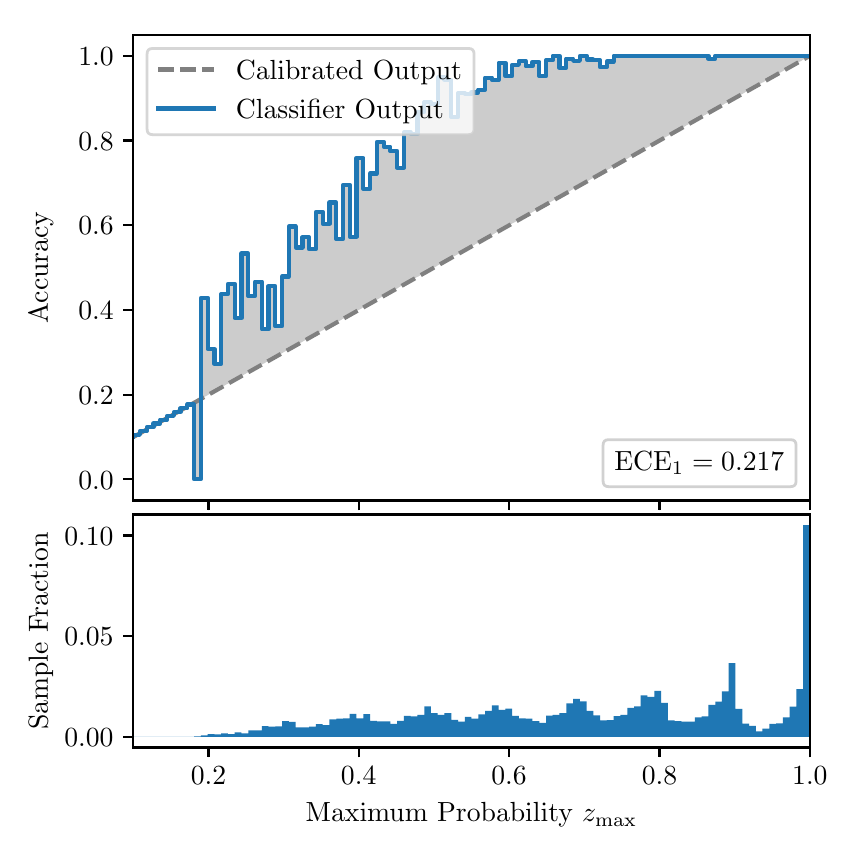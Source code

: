 \begingroup%
\makeatletter%
\begin{pgfpicture}%
\pgfpathrectangle{\pgfpointorigin}{\pgfqpoint{4.0in}{4.0in}}%
\pgfusepath{use as bounding box, clip}%
\begin{pgfscope}%
\pgfsetbuttcap%
\pgfsetmiterjoin%
\definecolor{currentfill}{rgb}{1.0,1.0,1.0}%
\pgfsetfillcolor{currentfill}%
\pgfsetlinewidth{0.0pt}%
\definecolor{currentstroke}{rgb}{1.0,1.0,1.0}%
\pgfsetstrokecolor{currentstroke}%
\pgfsetdash{}{0pt}%
\pgfpathmoveto{\pgfqpoint{0.0in}{0.0in}}%
\pgfpathlineto{\pgfqpoint{4.0in}{0.0in}}%
\pgfpathlineto{\pgfqpoint{4.0in}{4.0in}}%
\pgfpathlineto{\pgfqpoint{0.0in}{4.0in}}%
\pgfpathclose%
\pgfusepath{fill}%
\end{pgfscope}%
\begin{pgfscope}%
\pgfsetbuttcap%
\pgfsetmiterjoin%
\definecolor{currentfill}{rgb}{1.0,1.0,1.0}%
\pgfsetfillcolor{currentfill}%
\pgfsetlinewidth{0.0pt}%
\definecolor{currentstroke}{rgb}{0.0,0.0,0.0}%
\pgfsetstrokecolor{currentstroke}%
\pgfsetstrokeopacity{0.0}%
\pgfsetdash{}{0pt}%
\pgfpathmoveto{\pgfqpoint{0.528in}{1.636in}}%
\pgfpathlineto{\pgfqpoint{3.911in}{1.636in}}%
\pgfpathlineto{\pgfqpoint{3.911in}{3.965in}}%
\pgfpathlineto{\pgfqpoint{0.528in}{3.965in}}%
\pgfpathclose%
\pgfusepath{fill}%
\end{pgfscope}%
\begin{pgfscope}%
\pgfpathrectangle{\pgfqpoint{0.528in}{1.636in}}{\pgfqpoint{3.384in}{2.329in}}%
\pgfusepath{clip}%
\pgfsetbuttcap%
\pgfsetroundjoin%
\definecolor{currentfill}{rgb}{0.0,0.0,0.0}%
\pgfsetfillcolor{currentfill}%
\pgfsetfillopacity{0.2}%
\pgfsetlinewidth{0.0pt}%
\definecolor{currentstroke}{rgb}{0.0,0.0,0.0}%
\pgfsetstrokecolor{currentstroke}%
\pgfsetdash{}{0pt}%
\pgfpathmoveto{\pgfqpoint{0.531in}{1.964in}}%
\pgfpathlineto{\pgfqpoint{0.531in}{1.955in}}%
\pgfpathlineto{\pgfqpoint{0.534in}{1.957in}}%
\pgfpathlineto{\pgfqpoint{0.538in}{1.959in}}%
\pgfpathlineto{\pgfqpoint{0.541in}{1.961in}}%
\pgfpathlineto{\pgfqpoint{0.545in}{1.963in}}%
\pgfpathlineto{\pgfqpoint{0.548in}{1.965in}}%
\pgfpathlineto{\pgfqpoint{0.551in}{1.967in}}%
\pgfpathlineto{\pgfqpoint{0.555in}{1.969in}}%
\pgfpathlineto{\pgfqpoint{0.558in}{1.97in}}%
\pgfpathlineto{\pgfqpoint{0.561in}{1.972in}}%
\pgfpathlineto{\pgfqpoint{0.565in}{1.974in}}%
\pgfpathlineto{\pgfqpoint{0.568in}{1.976in}}%
\pgfpathlineto{\pgfqpoint{0.572in}{1.978in}}%
\pgfpathlineto{\pgfqpoint{0.575in}{1.98in}}%
\pgfpathlineto{\pgfqpoint{0.578in}{1.982in}}%
\pgfpathlineto{\pgfqpoint{0.582in}{1.984in}}%
\pgfpathlineto{\pgfqpoint{0.585in}{1.986in}}%
\pgfpathlineto{\pgfqpoint{0.589in}{1.988in}}%
\pgfpathlineto{\pgfqpoint{0.592in}{1.99in}}%
\pgfpathlineto{\pgfqpoint{0.595in}{1.991in}}%
\pgfpathlineto{\pgfqpoint{0.599in}{1.993in}}%
\pgfpathlineto{\pgfqpoint{0.602in}{1.995in}}%
\pgfpathlineto{\pgfqpoint{0.606in}{1.997in}}%
\pgfpathlineto{\pgfqpoint{0.609in}{1.999in}}%
\pgfpathlineto{\pgfqpoint{0.612in}{2.001in}}%
\pgfpathlineto{\pgfqpoint{0.616in}{2.003in}}%
\pgfpathlineto{\pgfqpoint{0.619in}{2.005in}}%
\pgfpathlineto{\pgfqpoint{0.622in}{2.007in}}%
\pgfpathlineto{\pgfqpoint{0.626in}{2.009in}}%
\pgfpathlineto{\pgfqpoint{0.629in}{2.011in}}%
\pgfpathlineto{\pgfqpoint{0.633in}{2.012in}}%
\pgfpathlineto{\pgfqpoint{0.636in}{2.014in}}%
\pgfpathlineto{\pgfqpoint{0.639in}{2.016in}}%
\pgfpathlineto{\pgfqpoint{0.643in}{2.018in}}%
\pgfpathlineto{\pgfqpoint{0.646in}{2.02in}}%
\pgfpathlineto{\pgfqpoint{0.65in}{2.022in}}%
\pgfpathlineto{\pgfqpoint{0.653in}{2.024in}}%
\pgfpathlineto{\pgfqpoint{0.656in}{2.026in}}%
\pgfpathlineto{\pgfqpoint{0.66in}{2.028in}}%
\pgfpathlineto{\pgfqpoint{0.663in}{2.03in}}%
\pgfpathlineto{\pgfqpoint{0.666in}{2.032in}}%
\pgfpathlineto{\pgfqpoint{0.67in}{2.033in}}%
\pgfpathlineto{\pgfqpoint{0.673in}{2.035in}}%
\pgfpathlineto{\pgfqpoint{0.677in}{2.037in}}%
\pgfpathlineto{\pgfqpoint{0.68in}{2.039in}}%
\pgfpathlineto{\pgfqpoint{0.683in}{2.041in}}%
\pgfpathlineto{\pgfqpoint{0.687in}{2.043in}}%
\pgfpathlineto{\pgfqpoint{0.69in}{2.045in}}%
\pgfpathlineto{\pgfqpoint{0.694in}{2.047in}}%
\pgfpathlineto{\pgfqpoint{0.697in}{2.049in}}%
\pgfpathlineto{\pgfqpoint{0.7in}{2.051in}}%
\pgfpathlineto{\pgfqpoint{0.704in}{2.052in}}%
\pgfpathlineto{\pgfqpoint{0.707in}{2.054in}}%
\pgfpathlineto{\pgfqpoint{0.711in}{2.056in}}%
\pgfpathlineto{\pgfqpoint{0.714in}{2.058in}}%
\pgfpathlineto{\pgfqpoint{0.717in}{2.06in}}%
\pgfpathlineto{\pgfqpoint{0.721in}{2.062in}}%
\pgfpathlineto{\pgfqpoint{0.724in}{2.064in}}%
\pgfpathlineto{\pgfqpoint{0.727in}{2.066in}}%
\pgfpathlineto{\pgfqpoint{0.731in}{2.068in}}%
\pgfpathlineto{\pgfqpoint{0.734in}{2.07in}}%
\pgfpathlineto{\pgfqpoint{0.738in}{2.072in}}%
\pgfpathlineto{\pgfqpoint{0.741in}{2.073in}}%
\pgfpathlineto{\pgfqpoint{0.744in}{2.075in}}%
\pgfpathlineto{\pgfqpoint{0.748in}{2.077in}}%
\pgfpathlineto{\pgfqpoint{0.751in}{2.079in}}%
\pgfpathlineto{\pgfqpoint{0.755in}{2.081in}}%
\pgfpathlineto{\pgfqpoint{0.758in}{2.083in}}%
\pgfpathlineto{\pgfqpoint{0.761in}{2.085in}}%
\pgfpathlineto{\pgfqpoint{0.765in}{2.087in}}%
\pgfpathlineto{\pgfqpoint{0.768in}{2.089in}}%
\pgfpathlineto{\pgfqpoint{0.771in}{2.091in}}%
\pgfpathlineto{\pgfqpoint{0.775in}{2.093in}}%
\pgfpathlineto{\pgfqpoint{0.778in}{2.094in}}%
\pgfpathlineto{\pgfqpoint{0.782in}{2.096in}}%
\pgfpathlineto{\pgfqpoint{0.785in}{2.098in}}%
\pgfpathlineto{\pgfqpoint{0.788in}{2.1in}}%
\pgfpathlineto{\pgfqpoint{0.792in}{2.102in}}%
\pgfpathlineto{\pgfqpoint{0.795in}{2.104in}}%
\pgfpathlineto{\pgfqpoint{0.799in}{2.106in}}%
\pgfpathlineto{\pgfqpoint{0.802in}{2.108in}}%
\pgfpathlineto{\pgfqpoint{0.805in}{2.11in}}%
\pgfpathlineto{\pgfqpoint{0.809in}{2.112in}}%
\pgfpathlineto{\pgfqpoint{0.812in}{2.114in}}%
\pgfpathlineto{\pgfqpoint{0.816in}{2.115in}}%
\pgfpathlineto{\pgfqpoint{0.819in}{2.117in}}%
\pgfpathlineto{\pgfqpoint{0.822in}{2.119in}}%
\pgfpathlineto{\pgfqpoint{0.826in}{2.121in}}%
\pgfpathlineto{\pgfqpoint{0.829in}{2.123in}}%
\pgfpathlineto{\pgfqpoint{0.832in}{2.125in}}%
\pgfpathlineto{\pgfqpoint{0.836in}{2.127in}}%
\pgfpathlineto{\pgfqpoint{0.839in}{2.129in}}%
\pgfpathlineto{\pgfqpoint{0.843in}{2.131in}}%
\pgfpathlineto{\pgfqpoint{0.846in}{2.133in}}%
\pgfpathlineto{\pgfqpoint{0.849in}{2.135in}}%
\pgfpathlineto{\pgfqpoint{0.853in}{2.136in}}%
\pgfpathlineto{\pgfqpoint{0.856in}{2.138in}}%
\pgfpathlineto{\pgfqpoint{0.86in}{2.14in}}%
\pgfpathlineto{\pgfqpoint{0.863in}{2.142in}}%
\pgfpathlineto{\pgfqpoint{0.866in}{2.144in}}%
\pgfpathlineto{\pgfqpoint{0.87in}{2.146in}}%
\pgfpathlineto{\pgfqpoint{0.873in}{2.148in}}%
\pgfpathlineto{\pgfqpoint{0.876in}{2.15in}}%
\pgfpathlineto{\pgfqpoint{0.88in}{2.152in}}%
\pgfpathlineto{\pgfqpoint{0.883in}{2.154in}}%
\pgfpathlineto{\pgfqpoint{0.887in}{2.156in}}%
\pgfpathlineto{\pgfqpoint{0.89in}{2.157in}}%
\pgfpathlineto{\pgfqpoint{0.893in}{2.159in}}%
\pgfpathlineto{\pgfqpoint{0.897in}{2.161in}}%
\pgfpathlineto{\pgfqpoint{0.9in}{2.163in}}%
\pgfpathlineto{\pgfqpoint{0.904in}{2.165in}}%
\pgfpathlineto{\pgfqpoint{0.907in}{2.167in}}%
\pgfpathlineto{\pgfqpoint{0.91in}{2.169in}}%
\pgfpathlineto{\pgfqpoint{0.914in}{2.171in}}%
\pgfpathlineto{\pgfqpoint{0.917in}{2.173in}}%
\pgfpathlineto{\pgfqpoint{0.921in}{2.175in}}%
\pgfpathlineto{\pgfqpoint{0.924in}{2.176in}}%
\pgfpathlineto{\pgfqpoint{0.927in}{2.178in}}%
\pgfpathlineto{\pgfqpoint{0.931in}{2.18in}}%
\pgfpathlineto{\pgfqpoint{0.934in}{2.182in}}%
\pgfpathlineto{\pgfqpoint{0.937in}{2.184in}}%
\pgfpathlineto{\pgfqpoint{0.941in}{2.186in}}%
\pgfpathlineto{\pgfqpoint{0.944in}{2.188in}}%
\pgfpathlineto{\pgfqpoint{0.948in}{2.19in}}%
\pgfpathlineto{\pgfqpoint{0.951in}{2.192in}}%
\pgfpathlineto{\pgfqpoint{0.954in}{2.194in}}%
\pgfpathlineto{\pgfqpoint{0.958in}{2.196in}}%
\pgfpathlineto{\pgfqpoint{0.961in}{2.197in}}%
\pgfpathlineto{\pgfqpoint{0.965in}{2.199in}}%
\pgfpathlineto{\pgfqpoint{0.968in}{2.201in}}%
\pgfpathlineto{\pgfqpoint{0.971in}{2.203in}}%
\pgfpathlineto{\pgfqpoint{0.975in}{2.205in}}%
\pgfpathlineto{\pgfqpoint{0.978in}{2.207in}}%
\pgfpathlineto{\pgfqpoint{0.981in}{2.209in}}%
\pgfpathlineto{\pgfqpoint{0.985in}{2.211in}}%
\pgfpathlineto{\pgfqpoint{0.988in}{2.213in}}%
\pgfpathlineto{\pgfqpoint{0.992in}{2.215in}}%
\pgfpathlineto{\pgfqpoint{0.995in}{2.217in}}%
\pgfpathlineto{\pgfqpoint{0.998in}{2.218in}}%
\pgfpathlineto{\pgfqpoint{1.002in}{2.22in}}%
\pgfpathlineto{\pgfqpoint{1.005in}{2.222in}}%
\pgfpathlineto{\pgfqpoint{1.009in}{2.224in}}%
\pgfpathlineto{\pgfqpoint{1.012in}{2.226in}}%
\pgfpathlineto{\pgfqpoint{1.015in}{2.228in}}%
\pgfpathlineto{\pgfqpoint{1.019in}{2.23in}}%
\pgfpathlineto{\pgfqpoint{1.022in}{2.232in}}%
\pgfpathlineto{\pgfqpoint{1.026in}{2.234in}}%
\pgfpathlineto{\pgfqpoint{1.029in}{2.236in}}%
\pgfpathlineto{\pgfqpoint{1.032in}{2.238in}}%
\pgfpathlineto{\pgfqpoint{1.036in}{2.239in}}%
\pgfpathlineto{\pgfqpoint{1.039in}{2.241in}}%
\pgfpathlineto{\pgfqpoint{1.042in}{2.243in}}%
\pgfpathlineto{\pgfqpoint{1.046in}{2.245in}}%
\pgfpathlineto{\pgfqpoint{1.049in}{2.247in}}%
\pgfpathlineto{\pgfqpoint{1.053in}{2.249in}}%
\pgfpathlineto{\pgfqpoint{1.056in}{2.251in}}%
\pgfpathlineto{\pgfqpoint{1.059in}{2.253in}}%
\pgfpathlineto{\pgfqpoint{1.063in}{2.255in}}%
\pgfpathlineto{\pgfqpoint{1.066in}{2.257in}}%
\pgfpathlineto{\pgfqpoint{1.07in}{2.259in}}%
\pgfpathlineto{\pgfqpoint{1.073in}{2.26in}}%
\pgfpathlineto{\pgfqpoint{1.076in}{2.262in}}%
\pgfpathlineto{\pgfqpoint{1.08in}{2.264in}}%
\pgfpathlineto{\pgfqpoint{1.083in}{2.266in}}%
\pgfpathlineto{\pgfqpoint{1.086in}{2.268in}}%
\pgfpathlineto{\pgfqpoint{1.09in}{2.27in}}%
\pgfpathlineto{\pgfqpoint{1.093in}{2.272in}}%
\pgfpathlineto{\pgfqpoint{1.097in}{2.274in}}%
\pgfpathlineto{\pgfqpoint{1.1in}{2.276in}}%
\pgfpathlineto{\pgfqpoint{1.103in}{2.278in}}%
\pgfpathlineto{\pgfqpoint{1.107in}{2.28in}}%
\pgfpathlineto{\pgfqpoint{1.11in}{2.281in}}%
\pgfpathlineto{\pgfqpoint{1.114in}{2.283in}}%
\pgfpathlineto{\pgfqpoint{1.117in}{2.285in}}%
\pgfpathlineto{\pgfqpoint{1.12in}{2.287in}}%
\pgfpathlineto{\pgfqpoint{1.124in}{2.289in}}%
\pgfpathlineto{\pgfqpoint{1.127in}{2.291in}}%
\pgfpathlineto{\pgfqpoint{1.131in}{2.293in}}%
\pgfpathlineto{\pgfqpoint{1.134in}{2.295in}}%
\pgfpathlineto{\pgfqpoint{1.137in}{2.297in}}%
\pgfpathlineto{\pgfqpoint{1.141in}{2.299in}}%
\pgfpathlineto{\pgfqpoint{1.144in}{2.3in}}%
\pgfpathlineto{\pgfqpoint{1.147in}{2.302in}}%
\pgfpathlineto{\pgfqpoint{1.151in}{2.304in}}%
\pgfpathlineto{\pgfqpoint{1.154in}{2.306in}}%
\pgfpathlineto{\pgfqpoint{1.158in}{2.308in}}%
\pgfpathlineto{\pgfqpoint{1.161in}{2.31in}}%
\pgfpathlineto{\pgfqpoint{1.164in}{2.312in}}%
\pgfpathlineto{\pgfqpoint{1.168in}{2.314in}}%
\pgfpathlineto{\pgfqpoint{1.171in}{2.316in}}%
\pgfpathlineto{\pgfqpoint{1.175in}{2.318in}}%
\pgfpathlineto{\pgfqpoint{1.178in}{2.32in}}%
\pgfpathlineto{\pgfqpoint{1.181in}{2.321in}}%
\pgfpathlineto{\pgfqpoint{1.185in}{2.323in}}%
\pgfpathlineto{\pgfqpoint{1.188in}{2.325in}}%
\pgfpathlineto{\pgfqpoint{1.191in}{2.327in}}%
\pgfpathlineto{\pgfqpoint{1.195in}{2.329in}}%
\pgfpathlineto{\pgfqpoint{1.198in}{2.331in}}%
\pgfpathlineto{\pgfqpoint{1.202in}{2.333in}}%
\pgfpathlineto{\pgfqpoint{1.205in}{2.335in}}%
\pgfpathlineto{\pgfqpoint{1.208in}{2.337in}}%
\pgfpathlineto{\pgfqpoint{1.212in}{2.339in}}%
\pgfpathlineto{\pgfqpoint{1.215in}{2.341in}}%
\pgfpathlineto{\pgfqpoint{1.219in}{2.342in}}%
\pgfpathlineto{\pgfqpoint{1.222in}{2.344in}}%
\pgfpathlineto{\pgfqpoint{1.225in}{2.346in}}%
\pgfpathlineto{\pgfqpoint{1.229in}{2.348in}}%
\pgfpathlineto{\pgfqpoint{1.232in}{2.35in}}%
\pgfpathlineto{\pgfqpoint{1.236in}{2.352in}}%
\pgfpathlineto{\pgfqpoint{1.239in}{2.354in}}%
\pgfpathlineto{\pgfqpoint{1.242in}{2.356in}}%
\pgfpathlineto{\pgfqpoint{1.246in}{2.358in}}%
\pgfpathlineto{\pgfqpoint{1.249in}{2.36in}}%
\pgfpathlineto{\pgfqpoint{1.252in}{2.362in}}%
\pgfpathlineto{\pgfqpoint{1.256in}{2.363in}}%
\pgfpathlineto{\pgfqpoint{1.259in}{2.365in}}%
\pgfpathlineto{\pgfqpoint{1.263in}{2.367in}}%
\pgfpathlineto{\pgfqpoint{1.266in}{2.369in}}%
\pgfpathlineto{\pgfqpoint{1.269in}{2.371in}}%
\pgfpathlineto{\pgfqpoint{1.273in}{2.373in}}%
\pgfpathlineto{\pgfqpoint{1.276in}{2.375in}}%
\pgfpathlineto{\pgfqpoint{1.28in}{2.377in}}%
\pgfpathlineto{\pgfqpoint{1.283in}{2.379in}}%
\pgfpathlineto{\pgfqpoint{1.286in}{2.381in}}%
\pgfpathlineto{\pgfqpoint{1.29in}{2.383in}}%
\pgfpathlineto{\pgfqpoint{1.293in}{2.384in}}%
\pgfpathlineto{\pgfqpoint{1.296in}{2.386in}}%
\pgfpathlineto{\pgfqpoint{1.3in}{2.388in}}%
\pgfpathlineto{\pgfqpoint{1.303in}{2.39in}}%
\pgfpathlineto{\pgfqpoint{1.307in}{2.392in}}%
\pgfpathlineto{\pgfqpoint{1.31in}{2.394in}}%
\pgfpathlineto{\pgfqpoint{1.313in}{2.396in}}%
\pgfpathlineto{\pgfqpoint{1.317in}{2.398in}}%
\pgfpathlineto{\pgfqpoint{1.32in}{2.4in}}%
\pgfpathlineto{\pgfqpoint{1.324in}{2.402in}}%
\pgfpathlineto{\pgfqpoint{1.327in}{2.404in}}%
\pgfpathlineto{\pgfqpoint{1.33in}{2.405in}}%
\pgfpathlineto{\pgfqpoint{1.334in}{2.407in}}%
\pgfpathlineto{\pgfqpoint{1.337in}{2.409in}}%
\pgfpathlineto{\pgfqpoint{1.34in}{2.411in}}%
\pgfpathlineto{\pgfqpoint{1.344in}{2.413in}}%
\pgfpathlineto{\pgfqpoint{1.347in}{2.415in}}%
\pgfpathlineto{\pgfqpoint{1.351in}{2.417in}}%
\pgfpathlineto{\pgfqpoint{1.354in}{2.419in}}%
\pgfpathlineto{\pgfqpoint{1.357in}{2.421in}}%
\pgfpathlineto{\pgfqpoint{1.361in}{2.423in}}%
\pgfpathlineto{\pgfqpoint{1.364in}{2.424in}}%
\pgfpathlineto{\pgfqpoint{1.368in}{2.426in}}%
\pgfpathlineto{\pgfqpoint{1.371in}{2.428in}}%
\pgfpathlineto{\pgfqpoint{1.374in}{2.43in}}%
\pgfpathlineto{\pgfqpoint{1.378in}{2.432in}}%
\pgfpathlineto{\pgfqpoint{1.381in}{2.434in}}%
\pgfpathlineto{\pgfqpoint{1.385in}{2.436in}}%
\pgfpathlineto{\pgfqpoint{1.388in}{2.438in}}%
\pgfpathlineto{\pgfqpoint{1.391in}{2.44in}}%
\pgfpathlineto{\pgfqpoint{1.395in}{2.442in}}%
\pgfpathlineto{\pgfqpoint{1.398in}{2.444in}}%
\pgfpathlineto{\pgfqpoint{1.401in}{2.445in}}%
\pgfpathlineto{\pgfqpoint{1.405in}{2.447in}}%
\pgfpathlineto{\pgfqpoint{1.408in}{2.449in}}%
\pgfpathlineto{\pgfqpoint{1.412in}{2.451in}}%
\pgfpathlineto{\pgfqpoint{1.415in}{2.453in}}%
\pgfpathlineto{\pgfqpoint{1.418in}{2.455in}}%
\pgfpathlineto{\pgfqpoint{1.422in}{2.457in}}%
\pgfpathlineto{\pgfqpoint{1.425in}{2.459in}}%
\pgfpathlineto{\pgfqpoint{1.429in}{2.461in}}%
\pgfpathlineto{\pgfqpoint{1.432in}{2.463in}}%
\pgfpathlineto{\pgfqpoint{1.435in}{2.465in}}%
\pgfpathlineto{\pgfqpoint{1.439in}{2.466in}}%
\pgfpathlineto{\pgfqpoint{1.442in}{2.468in}}%
\pgfpathlineto{\pgfqpoint{1.445in}{2.47in}}%
\pgfpathlineto{\pgfqpoint{1.449in}{2.472in}}%
\pgfpathlineto{\pgfqpoint{1.452in}{2.474in}}%
\pgfpathlineto{\pgfqpoint{1.456in}{2.476in}}%
\pgfpathlineto{\pgfqpoint{1.459in}{2.478in}}%
\pgfpathlineto{\pgfqpoint{1.462in}{2.48in}}%
\pgfpathlineto{\pgfqpoint{1.466in}{2.482in}}%
\pgfpathlineto{\pgfqpoint{1.469in}{2.484in}}%
\pgfpathlineto{\pgfqpoint{1.473in}{2.486in}}%
\pgfpathlineto{\pgfqpoint{1.476in}{2.487in}}%
\pgfpathlineto{\pgfqpoint{1.479in}{2.489in}}%
\pgfpathlineto{\pgfqpoint{1.483in}{2.491in}}%
\pgfpathlineto{\pgfqpoint{1.486in}{2.493in}}%
\pgfpathlineto{\pgfqpoint{1.49in}{2.495in}}%
\pgfpathlineto{\pgfqpoint{1.493in}{2.497in}}%
\pgfpathlineto{\pgfqpoint{1.496in}{2.499in}}%
\pgfpathlineto{\pgfqpoint{1.5in}{2.501in}}%
\pgfpathlineto{\pgfqpoint{1.503in}{2.503in}}%
\pgfpathlineto{\pgfqpoint{1.506in}{2.505in}}%
\pgfpathlineto{\pgfqpoint{1.51in}{2.507in}}%
\pgfpathlineto{\pgfqpoint{1.513in}{2.508in}}%
\pgfpathlineto{\pgfqpoint{1.517in}{2.51in}}%
\pgfpathlineto{\pgfqpoint{1.52in}{2.512in}}%
\pgfpathlineto{\pgfqpoint{1.523in}{2.514in}}%
\pgfpathlineto{\pgfqpoint{1.527in}{2.516in}}%
\pgfpathlineto{\pgfqpoint{1.53in}{2.518in}}%
\pgfpathlineto{\pgfqpoint{1.534in}{2.52in}}%
\pgfpathlineto{\pgfqpoint{1.537in}{2.522in}}%
\pgfpathlineto{\pgfqpoint{1.54in}{2.524in}}%
\pgfpathlineto{\pgfqpoint{1.544in}{2.526in}}%
\pgfpathlineto{\pgfqpoint{1.547in}{2.528in}}%
\pgfpathlineto{\pgfqpoint{1.55in}{2.529in}}%
\pgfpathlineto{\pgfqpoint{1.554in}{2.531in}}%
\pgfpathlineto{\pgfqpoint{1.557in}{2.533in}}%
\pgfpathlineto{\pgfqpoint{1.561in}{2.535in}}%
\pgfpathlineto{\pgfqpoint{1.564in}{2.537in}}%
\pgfpathlineto{\pgfqpoint{1.567in}{2.539in}}%
\pgfpathlineto{\pgfqpoint{1.571in}{2.541in}}%
\pgfpathlineto{\pgfqpoint{1.574in}{2.543in}}%
\pgfpathlineto{\pgfqpoint{1.578in}{2.545in}}%
\pgfpathlineto{\pgfqpoint{1.581in}{2.547in}}%
\pgfpathlineto{\pgfqpoint{1.584in}{2.549in}}%
\pgfpathlineto{\pgfqpoint{1.588in}{2.55in}}%
\pgfpathlineto{\pgfqpoint{1.591in}{2.552in}}%
\pgfpathlineto{\pgfqpoint{1.595in}{2.554in}}%
\pgfpathlineto{\pgfqpoint{1.598in}{2.556in}}%
\pgfpathlineto{\pgfqpoint{1.601in}{2.558in}}%
\pgfpathlineto{\pgfqpoint{1.605in}{2.56in}}%
\pgfpathlineto{\pgfqpoint{1.608in}{2.562in}}%
\pgfpathlineto{\pgfqpoint{1.611in}{2.564in}}%
\pgfpathlineto{\pgfqpoint{1.615in}{2.566in}}%
\pgfpathlineto{\pgfqpoint{1.618in}{2.568in}}%
\pgfpathlineto{\pgfqpoint{1.622in}{2.569in}}%
\pgfpathlineto{\pgfqpoint{1.625in}{2.571in}}%
\pgfpathlineto{\pgfqpoint{1.628in}{2.573in}}%
\pgfpathlineto{\pgfqpoint{1.632in}{2.575in}}%
\pgfpathlineto{\pgfqpoint{1.635in}{2.577in}}%
\pgfpathlineto{\pgfqpoint{1.639in}{2.579in}}%
\pgfpathlineto{\pgfqpoint{1.642in}{2.581in}}%
\pgfpathlineto{\pgfqpoint{1.645in}{2.583in}}%
\pgfpathlineto{\pgfqpoint{1.649in}{2.585in}}%
\pgfpathlineto{\pgfqpoint{1.652in}{2.587in}}%
\pgfpathlineto{\pgfqpoint{1.655in}{2.589in}}%
\pgfpathlineto{\pgfqpoint{1.659in}{2.59in}}%
\pgfpathlineto{\pgfqpoint{1.662in}{2.592in}}%
\pgfpathlineto{\pgfqpoint{1.666in}{2.594in}}%
\pgfpathlineto{\pgfqpoint{1.669in}{2.596in}}%
\pgfpathlineto{\pgfqpoint{1.672in}{2.598in}}%
\pgfpathlineto{\pgfqpoint{1.676in}{2.6in}}%
\pgfpathlineto{\pgfqpoint{1.679in}{2.602in}}%
\pgfpathlineto{\pgfqpoint{1.683in}{2.604in}}%
\pgfpathlineto{\pgfqpoint{1.686in}{2.606in}}%
\pgfpathlineto{\pgfqpoint{1.689in}{2.608in}}%
\pgfpathlineto{\pgfqpoint{1.693in}{2.61in}}%
\pgfpathlineto{\pgfqpoint{1.696in}{2.611in}}%
\pgfpathlineto{\pgfqpoint{1.7in}{2.613in}}%
\pgfpathlineto{\pgfqpoint{1.703in}{2.615in}}%
\pgfpathlineto{\pgfqpoint{1.706in}{2.617in}}%
\pgfpathlineto{\pgfqpoint{1.71in}{2.619in}}%
\pgfpathlineto{\pgfqpoint{1.713in}{2.621in}}%
\pgfpathlineto{\pgfqpoint{1.716in}{2.623in}}%
\pgfpathlineto{\pgfqpoint{1.72in}{2.625in}}%
\pgfpathlineto{\pgfqpoint{1.723in}{2.627in}}%
\pgfpathlineto{\pgfqpoint{1.727in}{2.629in}}%
\pgfpathlineto{\pgfqpoint{1.73in}{2.631in}}%
\pgfpathlineto{\pgfqpoint{1.733in}{2.632in}}%
\pgfpathlineto{\pgfqpoint{1.737in}{2.634in}}%
\pgfpathlineto{\pgfqpoint{1.74in}{2.636in}}%
\pgfpathlineto{\pgfqpoint{1.744in}{2.638in}}%
\pgfpathlineto{\pgfqpoint{1.747in}{2.64in}}%
\pgfpathlineto{\pgfqpoint{1.75in}{2.642in}}%
\pgfpathlineto{\pgfqpoint{1.754in}{2.644in}}%
\pgfpathlineto{\pgfqpoint{1.757in}{2.646in}}%
\pgfpathlineto{\pgfqpoint{1.76in}{2.648in}}%
\pgfpathlineto{\pgfqpoint{1.764in}{2.65in}}%
\pgfpathlineto{\pgfqpoint{1.767in}{2.652in}}%
\pgfpathlineto{\pgfqpoint{1.771in}{2.653in}}%
\pgfpathlineto{\pgfqpoint{1.774in}{2.655in}}%
\pgfpathlineto{\pgfqpoint{1.777in}{2.657in}}%
\pgfpathlineto{\pgfqpoint{1.781in}{2.659in}}%
\pgfpathlineto{\pgfqpoint{1.784in}{2.661in}}%
\pgfpathlineto{\pgfqpoint{1.788in}{2.663in}}%
\pgfpathlineto{\pgfqpoint{1.791in}{2.665in}}%
\pgfpathlineto{\pgfqpoint{1.794in}{2.667in}}%
\pgfpathlineto{\pgfqpoint{1.798in}{2.669in}}%
\pgfpathlineto{\pgfqpoint{1.801in}{2.671in}}%
\pgfpathlineto{\pgfqpoint{1.805in}{2.673in}}%
\pgfpathlineto{\pgfqpoint{1.808in}{2.674in}}%
\pgfpathlineto{\pgfqpoint{1.811in}{2.676in}}%
\pgfpathlineto{\pgfqpoint{1.815in}{2.678in}}%
\pgfpathlineto{\pgfqpoint{1.818in}{2.68in}}%
\pgfpathlineto{\pgfqpoint{1.821in}{2.682in}}%
\pgfpathlineto{\pgfqpoint{1.825in}{2.684in}}%
\pgfpathlineto{\pgfqpoint{1.828in}{2.686in}}%
\pgfpathlineto{\pgfqpoint{1.832in}{2.688in}}%
\pgfpathlineto{\pgfqpoint{1.835in}{2.69in}}%
\pgfpathlineto{\pgfqpoint{1.838in}{2.692in}}%
\pgfpathlineto{\pgfqpoint{1.842in}{2.693in}}%
\pgfpathlineto{\pgfqpoint{1.845in}{2.695in}}%
\pgfpathlineto{\pgfqpoint{1.849in}{2.697in}}%
\pgfpathlineto{\pgfqpoint{1.852in}{2.699in}}%
\pgfpathlineto{\pgfqpoint{1.855in}{2.701in}}%
\pgfpathlineto{\pgfqpoint{1.859in}{2.703in}}%
\pgfpathlineto{\pgfqpoint{1.862in}{2.705in}}%
\pgfpathlineto{\pgfqpoint{1.865in}{2.707in}}%
\pgfpathlineto{\pgfqpoint{1.869in}{2.709in}}%
\pgfpathlineto{\pgfqpoint{1.872in}{2.711in}}%
\pgfpathlineto{\pgfqpoint{1.876in}{2.713in}}%
\pgfpathlineto{\pgfqpoint{1.879in}{2.714in}}%
\pgfpathlineto{\pgfqpoint{1.882in}{2.716in}}%
\pgfpathlineto{\pgfqpoint{1.886in}{2.718in}}%
\pgfpathlineto{\pgfqpoint{1.889in}{2.72in}}%
\pgfpathlineto{\pgfqpoint{1.893in}{2.722in}}%
\pgfpathlineto{\pgfqpoint{1.896in}{2.724in}}%
\pgfpathlineto{\pgfqpoint{1.899in}{2.726in}}%
\pgfpathlineto{\pgfqpoint{1.903in}{2.728in}}%
\pgfpathlineto{\pgfqpoint{1.906in}{2.73in}}%
\pgfpathlineto{\pgfqpoint{1.91in}{2.732in}}%
\pgfpathlineto{\pgfqpoint{1.913in}{2.734in}}%
\pgfpathlineto{\pgfqpoint{1.916in}{2.735in}}%
\pgfpathlineto{\pgfqpoint{1.92in}{2.737in}}%
\pgfpathlineto{\pgfqpoint{1.923in}{2.739in}}%
\pgfpathlineto{\pgfqpoint{1.926in}{2.741in}}%
\pgfpathlineto{\pgfqpoint{1.93in}{2.743in}}%
\pgfpathlineto{\pgfqpoint{1.933in}{2.745in}}%
\pgfpathlineto{\pgfqpoint{1.937in}{2.747in}}%
\pgfpathlineto{\pgfqpoint{1.94in}{2.749in}}%
\pgfpathlineto{\pgfqpoint{1.943in}{2.751in}}%
\pgfpathlineto{\pgfqpoint{1.947in}{2.753in}}%
\pgfpathlineto{\pgfqpoint{1.95in}{2.755in}}%
\pgfpathlineto{\pgfqpoint{1.954in}{2.756in}}%
\pgfpathlineto{\pgfqpoint{1.957in}{2.758in}}%
\pgfpathlineto{\pgfqpoint{1.96in}{2.76in}}%
\pgfpathlineto{\pgfqpoint{1.964in}{2.762in}}%
\pgfpathlineto{\pgfqpoint{1.967in}{2.764in}}%
\pgfpathlineto{\pgfqpoint{1.97in}{2.766in}}%
\pgfpathlineto{\pgfqpoint{1.974in}{2.768in}}%
\pgfpathlineto{\pgfqpoint{1.977in}{2.77in}}%
\pgfpathlineto{\pgfqpoint{1.981in}{2.772in}}%
\pgfpathlineto{\pgfqpoint{1.984in}{2.774in}}%
\pgfpathlineto{\pgfqpoint{1.987in}{2.776in}}%
\pgfpathlineto{\pgfqpoint{1.991in}{2.777in}}%
\pgfpathlineto{\pgfqpoint{1.994in}{2.779in}}%
\pgfpathlineto{\pgfqpoint{1.998in}{2.781in}}%
\pgfpathlineto{\pgfqpoint{2.001in}{2.783in}}%
\pgfpathlineto{\pgfqpoint{2.004in}{2.785in}}%
\pgfpathlineto{\pgfqpoint{2.008in}{2.787in}}%
\pgfpathlineto{\pgfqpoint{2.011in}{2.789in}}%
\pgfpathlineto{\pgfqpoint{2.015in}{2.791in}}%
\pgfpathlineto{\pgfqpoint{2.018in}{2.793in}}%
\pgfpathlineto{\pgfqpoint{2.021in}{2.795in}}%
\pgfpathlineto{\pgfqpoint{2.025in}{2.797in}}%
\pgfpathlineto{\pgfqpoint{2.028in}{2.798in}}%
\pgfpathlineto{\pgfqpoint{2.031in}{2.8in}}%
\pgfpathlineto{\pgfqpoint{2.035in}{2.802in}}%
\pgfpathlineto{\pgfqpoint{2.038in}{2.804in}}%
\pgfpathlineto{\pgfqpoint{2.042in}{2.806in}}%
\pgfpathlineto{\pgfqpoint{2.045in}{2.808in}}%
\pgfpathlineto{\pgfqpoint{2.048in}{2.81in}}%
\pgfpathlineto{\pgfqpoint{2.052in}{2.812in}}%
\pgfpathlineto{\pgfqpoint{2.055in}{2.814in}}%
\pgfpathlineto{\pgfqpoint{2.059in}{2.816in}}%
\pgfpathlineto{\pgfqpoint{2.062in}{2.817in}}%
\pgfpathlineto{\pgfqpoint{2.065in}{2.819in}}%
\pgfpathlineto{\pgfqpoint{2.069in}{2.821in}}%
\pgfpathlineto{\pgfqpoint{2.072in}{2.823in}}%
\pgfpathlineto{\pgfqpoint{2.075in}{2.825in}}%
\pgfpathlineto{\pgfqpoint{2.079in}{2.827in}}%
\pgfpathlineto{\pgfqpoint{2.082in}{2.829in}}%
\pgfpathlineto{\pgfqpoint{2.086in}{2.831in}}%
\pgfpathlineto{\pgfqpoint{2.089in}{2.833in}}%
\pgfpathlineto{\pgfqpoint{2.092in}{2.835in}}%
\pgfpathlineto{\pgfqpoint{2.096in}{2.837in}}%
\pgfpathlineto{\pgfqpoint{2.099in}{2.838in}}%
\pgfpathlineto{\pgfqpoint{2.103in}{2.84in}}%
\pgfpathlineto{\pgfqpoint{2.106in}{2.842in}}%
\pgfpathlineto{\pgfqpoint{2.109in}{2.844in}}%
\pgfpathlineto{\pgfqpoint{2.113in}{2.846in}}%
\pgfpathlineto{\pgfqpoint{2.116in}{2.848in}}%
\pgfpathlineto{\pgfqpoint{2.12in}{2.85in}}%
\pgfpathlineto{\pgfqpoint{2.123in}{2.852in}}%
\pgfpathlineto{\pgfqpoint{2.126in}{2.854in}}%
\pgfpathlineto{\pgfqpoint{2.13in}{2.856in}}%
\pgfpathlineto{\pgfqpoint{2.133in}{2.858in}}%
\pgfpathlineto{\pgfqpoint{2.136in}{2.859in}}%
\pgfpathlineto{\pgfqpoint{2.14in}{2.861in}}%
\pgfpathlineto{\pgfqpoint{2.143in}{2.863in}}%
\pgfpathlineto{\pgfqpoint{2.147in}{2.865in}}%
\pgfpathlineto{\pgfqpoint{2.15in}{2.867in}}%
\pgfpathlineto{\pgfqpoint{2.153in}{2.869in}}%
\pgfpathlineto{\pgfqpoint{2.157in}{2.871in}}%
\pgfpathlineto{\pgfqpoint{2.16in}{2.873in}}%
\pgfpathlineto{\pgfqpoint{2.164in}{2.875in}}%
\pgfpathlineto{\pgfqpoint{2.167in}{2.877in}}%
\pgfpathlineto{\pgfqpoint{2.17in}{2.879in}}%
\pgfpathlineto{\pgfqpoint{2.174in}{2.88in}}%
\pgfpathlineto{\pgfqpoint{2.177in}{2.882in}}%
\pgfpathlineto{\pgfqpoint{2.18in}{2.884in}}%
\pgfpathlineto{\pgfqpoint{2.184in}{2.886in}}%
\pgfpathlineto{\pgfqpoint{2.187in}{2.888in}}%
\pgfpathlineto{\pgfqpoint{2.191in}{2.89in}}%
\pgfpathlineto{\pgfqpoint{2.194in}{2.892in}}%
\pgfpathlineto{\pgfqpoint{2.197in}{2.894in}}%
\pgfpathlineto{\pgfqpoint{2.201in}{2.896in}}%
\pgfpathlineto{\pgfqpoint{2.204in}{2.898in}}%
\pgfpathlineto{\pgfqpoint{2.208in}{2.9in}}%
\pgfpathlineto{\pgfqpoint{2.211in}{2.901in}}%
\pgfpathlineto{\pgfqpoint{2.214in}{2.903in}}%
\pgfpathlineto{\pgfqpoint{2.218in}{2.905in}}%
\pgfpathlineto{\pgfqpoint{2.221in}{2.907in}}%
\pgfpathlineto{\pgfqpoint{2.225in}{2.909in}}%
\pgfpathlineto{\pgfqpoint{2.228in}{2.911in}}%
\pgfpathlineto{\pgfqpoint{2.231in}{2.913in}}%
\pgfpathlineto{\pgfqpoint{2.235in}{2.915in}}%
\pgfpathlineto{\pgfqpoint{2.238in}{2.917in}}%
\pgfpathlineto{\pgfqpoint{2.241in}{2.919in}}%
\pgfpathlineto{\pgfqpoint{2.245in}{2.921in}}%
\pgfpathlineto{\pgfqpoint{2.248in}{2.922in}}%
\pgfpathlineto{\pgfqpoint{2.252in}{2.924in}}%
\pgfpathlineto{\pgfqpoint{2.255in}{2.926in}}%
\pgfpathlineto{\pgfqpoint{2.258in}{2.928in}}%
\pgfpathlineto{\pgfqpoint{2.262in}{2.93in}}%
\pgfpathlineto{\pgfqpoint{2.265in}{2.932in}}%
\pgfpathlineto{\pgfqpoint{2.269in}{2.934in}}%
\pgfpathlineto{\pgfqpoint{2.272in}{2.936in}}%
\pgfpathlineto{\pgfqpoint{2.275in}{2.938in}}%
\pgfpathlineto{\pgfqpoint{2.279in}{2.94in}}%
\pgfpathlineto{\pgfqpoint{2.282in}{2.941in}}%
\pgfpathlineto{\pgfqpoint{2.285in}{2.943in}}%
\pgfpathlineto{\pgfqpoint{2.289in}{2.945in}}%
\pgfpathlineto{\pgfqpoint{2.292in}{2.947in}}%
\pgfpathlineto{\pgfqpoint{2.296in}{2.949in}}%
\pgfpathlineto{\pgfqpoint{2.299in}{2.951in}}%
\pgfpathlineto{\pgfqpoint{2.302in}{2.953in}}%
\pgfpathlineto{\pgfqpoint{2.306in}{2.955in}}%
\pgfpathlineto{\pgfqpoint{2.309in}{2.957in}}%
\pgfpathlineto{\pgfqpoint{2.313in}{2.959in}}%
\pgfpathlineto{\pgfqpoint{2.316in}{2.961in}}%
\pgfpathlineto{\pgfqpoint{2.319in}{2.962in}}%
\pgfpathlineto{\pgfqpoint{2.323in}{2.964in}}%
\pgfpathlineto{\pgfqpoint{2.326in}{2.966in}}%
\pgfpathlineto{\pgfqpoint{2.33in}{2.968in}}%
\pgfpathlineto{\pgfqpoint{2.333in}{2.97in}}%
\pgfpathlineto{\pgfqpoint{2.336in}{2.972in}}%
\pgfpathlineto{\pgfqpoint{2.34in}{2.974in}}%
\pgfpathlineto{\pgfqpoint{2.343in}{2.976in}}%
\pgfpathlineto{\pgfqpoint{2.346in}{2.978in}}%
\pgfpathlineto{\pgfqpoint{2.35in}{2.98in}}%
\pgfpathlineto{\pgfqpoint{2.353in}{2.982in}}%
\pgfpathlineto{\pgfqpoint{2.357in}{2.983in}}%
\pgfpathlineto{\pgfqpoint{2.36in}{2.985in}}%
\pgfpathlineto{\pgfqpoint{2.363in}{2.987in}}%
\pgfpathlineto{\pgfqpoint{2.367in}{2.989in}}%
\pgfpathlineto{\pgfqpoint{2.37in}{2.991in}}%
\pgfpathlineto{\pgfqpoint{2.374in}{2.993in}}%
\pgfpathlineto{\pgfqpoint{2.377in}{2.995in}}%
\pgfpathlineto{\pgfqpoint{2.38in}{2.997in}}%
\pgfpathlineto{\pgfqpoint{2.384in}{2.999in}}%
\pgfpathlineto{\pgfqpoint{2.387in}{3.001in}}%
\pgfpathlineto{\pgfqpoint{2.39in}{3.003in}}%
\pgfpathlineto{\pgfqpoint{2.394in}{3.004in}}%
\pgfpathlineto{\pgfqpoint{2.397in}{3.006in}}%
\pgfpathlineto{\pgfqpoint{2.401in}{3.008in}}%
\pgfpathlineto{\pgfqpoint{2.404in}{3.01in}}%
\pgfpathlineto{\pgfqpoint{2.407in}{3.012in}}%
\pgfpathlineto{\pgfqpoint{2.411in}{3.014in}}%
\pgfpathlineto{\pgfqpoint{2.414in}{3.016in}}%
\pgfpathlineto{\pgfqpoint{2.418in}{3.018in}}%
\pgfpathlineto{\pgfqpoint{2.421in}{3.02in}}%
\pgfpathlineto{\pgfqpoint{2.424in}{3.022in}}%
\pgfpathlineto{\pgfqpoint{2.428in}{3.024in}}%
\pgfpathlineto{\pgfqpoint{2.431in}{3.025in}}%
\pgfpathlineto{\pgfqpoint{2.435in}{3.027in}}%
\pgfpathlineto{\pgfqpoint{2.438in}{3.029in}}%
\pgfpathlineto{\pgfqpoint{2.441in}{3.031in}}%
\pgfpathlineto{\pgfqpoint{2.445in}{3.033in}}%
\pgfpathlineto{\pgfqpoint{2.448in}{3.035in}}%
\pgfpathlineto{\pgfqpoint{2.451in}{3.037in}}%
\pgfpathlineto{\pgfqpoint{2.455in}{3.039in}}%
\pgfpathlineto{\pgfqpoint{2.458in}{3.041in}}%
\pgfpathlineto{\pgfqpoint{2.462in}{3.043in}}%
\pgfpathlineto{\pgfqpoint{2.465in}{3.045in}}%
\pgfpathlineto{\pgfqpoint{2.468in}{3.046in}}%
\pgfpathlineto{\pgfqpoint{2.472in}{3.048in}}%
\pgfpathlineto{\pgfqpoint{2.475in}{3.05in}}%
\pgfpathlineto{\pgfqpoint{2.479in}{3.052in}}%
\pgfpathlineto{\pgfqpoint{2.482in}{3.054in}}%
\pgfpathlineto{\pgfqpoint{2.485in}{3.056in}}%
\pgfpathlineto{\pgfqpoint{2.489in}{3.058in}}%
\pgfpathlineto{\pgfqpoint{2.492in}{3.06in}}%
\pgfpathlineto{\pgfqpoint{2.495in}{3.062in}}%
\pgfpathlineto{\pgfqpoint{2.499in}{3.064in}}%
\pgfpathlineto{\pgfqpoint{2.502in}{3.066in}}%
\pgfpathlineto{\pgfqpoint{2.506in}{3.067in}}%
\pgfpathlineto{\pgfqpoint{2.509in}{3.069in}}%
\pgfpathlineto{\pgfqpoint{2.512in}{3.071in}}%
\pgfpathlineto{\pgfqpoint{2.516in}{3.073in}}%
\pgfpathlineto{\pgfqpoint{2.519in}{3.075in}}%
\pgfpathlineto{\pgfqpoint{2.523in}{3.077in}}%
\pgfpathlineto{\pgfqpoint{2.526in}{3.079in}}%
\pgfpathlineto{\pgfqpoint{2.529in}{3.081in}}%
\pgfpathlineto{\pgfqpoint{2.533in}{3.083in}}%
\pgfpathlineto{\pgfqpoint{2.536in}{3.085in}}%
\pgfpathlineto{\pgfqpoint{2.54in}{3.086in}}%
\pgfpathlineto{\pgfqpoint{2.543in}{3.088in}}%
\pgfpathlineto{\pgfqpoint{2.546in}{3.09in}}%
\pgfpathlineto{\pgfqpoint{2.55in}{3.092in}}%
\pgfpathlineto{\pgfqpoint{2.553in}{3.094in}}%
\pgfpathlineto{\pgfqpoint{2.556in}{3.096in}}%
\pgfpathlineto{\pgfqpoint{2.56in}{3.098in}}%
\pgfpathlineto{\pgfqpoint{2.563in}{3.1in}}%
\pgfpathlineto{\pgfqpoint{2.567in}{3.102in}}%
\pgfpathlineto{\pgfqpoint{2.57in}{3.104in}}%
\pgfpathlineto{\pgfqpoint{2.573in}{3.106in}}%
\pgfpathlineto{\pgfqpoint{2.577in}{3.107in}}%
\pgfpathlineto{\pgfqpoint{2.58in}{3.109in}}%
\pgfpathlineto{\pgfqpoint{2.584in}{3.111in}}%
\pgfpathlineto{\pgfqpoint{2.587in}{3.113in}}%
\pgfpathlineto{\pgfqpoint{2.59in}{3.115in}}%
\pgfpathlineto{\pgfqpoint{2.594in}{3.117in}}%
\pgfpathlineto{\pgfqpoint{2.597in}{3.119in}}%
\pgfpathlineto{\pgfqpoint{2.6in}{3.121in}}%
\pgfpathlineto{\pgfqpoint{2.604in}{3.123in}}%
\pgfpathlineto{\pgfqpoint{2.607in}{3.125in}}%
\pgfpathlineto{\pgfqpoint{2.611in}{3.127in}}%
\pgfpathlineto{\pgfqpoint{2.614in}{3.128in}}%
\pgfpathlineto{\pgfqpoint{2.617in}{3.13in}}%
\pgfpathlineto{\pgfqpoint{2.621in}{3.132in}}%
\pgfpathlineto{\pgfqpoint{2.624in}{3.134in}}%
\pgfpathlineto{\pgfqpoint{2.628in}{3.136in}}%
\pgfpathlineto{\pgfqpoint{2.631in}{3.138in}}%
\pgfpathlineto{\pgfqpoint{2.634in}{3.14in}}%
\pgfpathlineto{\pgfqpoint{2.638in}{3.142in}}%
\pgfpathlineto{\pgfqpoint{2.641in}{3.144in}}%
\pgfpathlineto{\pgfqpoint{2.645in}{3.146in}}%
\pgfpathlineto{\pgfqpoint{2.648in}{3.148in}}%
\pgfpathlineto{\pgfqpoint{2.651in}{3.149in}}%
\pgfpathlineto{\pgfqpoint{2.655in}{3.151in}}%
\pgfpathlineto{\pgfqpoint{2.658in}{3.153in}}%
\pgfpathlineto{\pgfqpoint{2.661in}{3.155in}}%
\pgfpathlineto{\pgfqpoint{2.665in}{3.157in}}%
\pgfpathlineto{\pgfqpoint{2.668in}{3.159in}}%
\pgfpathlineto{\pgfqpoint{2.672in}{3.161in}}%
\pgfpathlineto{\pgfqpoint{2.675in}{3.163in}}%
\pgfpathlineto{\pgfqpoint{2.678in}{3.165in}}%
\pgfpathlineto{\pgfqpoint{2.682in}{3.167in}}%
\pgfpathlineto{\pgfqpoint{2.685in}{3.169in}}%
\pgfpathlineto{\pgfqpoint{2.689in}{3.17in}}%
\pgfpathlineto{\pgfqpoint{2.692in}{3.172in}}%
\pgfpathlineto{\pgfqpoint{2.695in}{3.174in}}%
\pgfpathlineto{\pgfqpoint{2.699in}{3.176in}}%
\pgfpathlineto{\pgfqpoint{2.702in}{3.178in}}%
\pgfpathlineto{\pgfqpoint{2.705in}{3.18in}}%
\pgfpathlineto{\pgfqpoint{2.709in}{3.182in}}%
\pgfpathlineto{\pgfqpoint{2.712in}{3.184in}}%
\pgfpathlineto{\pgfqpoint{2.716in}{3.186in}}%
\pgfpathlineto{\pgfqpoint{2.719in}{3.188in}}%
\pgfpathlineto{\pgfqpoint{2.722in}{3.19in}}%
\pgfpathlineto{\pgfqpoint{2.726in}{3.191in}}%
\pgfpathlineto{\pgfqpoint{2.729in}{3.193in}}%
\pgfpathlineto{\pgfqpoint{2.733in}{3.195in}}%
\pgfpathlineto{\pgfqpoint{2.736in}{3.197in}}%
\pgfpathlineto{\pgfqpoint{2.739in}{3.199in}}%
\pgfpathlineto{\pgfqpoint{2.743in}{3.201in}}%
\pgfpathlineto{\pgfqpoint{2.746in}{3.203in}}%
\pgfpathlineto{\pgfqpoint{2.75in}{3.205in}}%
\pgfpathlineto{\pgfqpoint{2.753in}{3.207in}}%
\pgfpathlineto{\pgfqpoint{2.756in}{3.209in}}%
\pgfpathlineto{\pgfqpoint{2.76in}{3.21in}}%
\pgfpathlineto{\pgfqpoint{2.763in}{3.212in}}%
\pgfpathlineto{\pgfqpoint{2.766in}{3.214in}}%
\pgfpathlineto{\pgfqpoint{2.77in}{3.216in}}%
\pgfpathlineto{\pgfqpoint{2.773in}{3.218in}}%
\pgfpathlineto{\pgfqpoint{2.777in}{3.22in}}%
\pgfpathlineto{\pgfqpoint{2.78in}{3.222in}}%
\pgfpathlineto{\pgfqpoint{2.783in}{3.224in}}%
\pgfpathlineto{\pgfqpoint{2.787in}{3.226in}}%
\pgfpathlineto{\pgfqpoint{2.79in}{3.228in}}%
\pgfpathlineto{\pgfqpoint{2.794in}{3.23in}}%
\pgfpathlineto{\pgfqpoint{2.797in}{3.231in}}%
\pgfpathlineto{\pgfqpoint{2.8in}{3.233in}}%
\pgfpathlineto{\pgfqpoint{2.804in}{3.235in}}%
\pgfpathlineto{\pgfqpoint{2.807in}{3.237in}}%
\pgfpathlineto{\pgfqpoint{2.81in}{3.239in}}%
\pgfpathlineto{\pgfqpoint{2.814in}{3.241in}}%
\pgfpathlineto{\pgfqpoint{2.817in}{3.243in}}%
\pgfpathlineto{\pgfqpoint{2.821in}{3.245in}}%
\pgfpathlineto{\pgfqpoint{2.824in}{3.247in}}%
\pgfpathlineto{\pgfqpoint{2.827in}{3.249in}}%
\pgfpathlineto{\pgfqpoint{2.831in}{3.251in}}%
\pgfpathlineto{\pgfqpoint{2.834in}{3.252in}}%
\pgfpathlineto{\pgfqpoint{2.838in}{3.254in}}%
\pgfpathlineto{\pgfqpoint{2.841in}{3.256in}}%
\pgfpathlineto{\pgfqpoint{2.844in}{3.258in}}%
\pgfpathlineto{\pgfqpoint{2.848in}{3.26in}}%
\pgfpathlineto{\pgfqpoint{2.851in}{3.262in}}%
\pgfpathlineto{\pgfqpoint{2.855in}{3.264in}}%
\pgfpathlineto{\pgfqpoint{2.858in}{3.266in}}%
\pgfpathlineto{\pgfqpoint{2.861in}{3.268in}}%
\pgfpathlineto{\pgfqpoint{2.865in}{3.27in}}%
\pgfpathlineto{\pgfqpoint{2.868in}{3.272in}}%
\pgfpathlineto{\pgfqpoint{2.871in}{3.273in}}%
\pgfpathlineto{\pgfqpoint{2.875in}{3.275in}}%
\pgfpathlineto{\pgfqpoint{2.878in}{3.277in}}%
\pgfpathlineto{\pgfqpoint{2.882in}{3.279in}}%
\pgfpathlineto{\pgfqpoint{2.885in}{3.281in}}%
\pgfpathlineto{\pgfqpoint{2.888in}{3.283in}}%
\pgfpathlineto{\pgfqpoint{2.892in}{3.285in}}%
\pgfpathlineto{\pgfqpoint{2.895in}{3.287in}}%
\pgfpathlineto{\pgfqpoint{2.899in}{3.289in}}%
\pgfpathlineto{\pgfqpoint{2.902in}{3.291in}}%
\pgfpathlineto{\pgfqpoint{2.905in}{3.293in}}%
\pgfpathlineto{\pgfqpoint{2.909in}{3.294in}}%
\pgfpathlineto{\pgfqpoint{2.912in}{3.296in}}%
\pgfpathlineto{\pgfqpoint{2.915in}{3.298in}}%
\pgfpathlineto{\pgfqpoint{2.919in}{3.3in}}%
\pgfpathlineto{\pgfqpoint{2.922in}{3.302in}}%
\pgfpathlineto{\pgfqpoint{2.926in}{3.304in}}%
\pgfpathlineto{\pgfqpoint{2.929in}{3.306in}}%
\pgfpathlineto{\pgfqpoint{2.932in}{3.308in}}%
\pgfpathlineto{\pgfqpoint{2.936in}{3.31in}}%
\pgfpathlineto{\pgfqpoint{2.939in}{3.312in}}%
\pgfpathlineto{\pgfqpoint{2.943in}{3.314in}}%
\pgfpathlineto{\pgfqpoint{2.946in}{3.315in}}%
\pgfpathlineto{\pgfqpoint{2.949in}{3.317in}}%
\pgfpathlineto{\pgfqpoint{2.953in}{3.319in}}%
\pgfpathlineto{\pgfqpoint{2.956in}{3.321in}}%
\pgfpathlineto{\pgfqpoint{2.96in}{3.323in}}%
\pgfpathlineto{\pgfqpoint{2.963in}{3.325in}}%
\pgfpathlineto{\pgfqpoint{2.966in}{3.327in}}%
\pgfpathlineto{\pgfqpoint{2.97in}{3.329in}}%
\pgfpathlineto{\pgfqpoint{2.973in}{3.331in}}%
\pgfpathlineto{\pgfqpoint{2.976in}{3.333in}}%
\pgfpathlineto{\pgfqpoint{2.98in}{3.334in}}%
\pgfpathlineto{\pgfqpoint{2.983in}{3.336in}}%
\pgfpathlineto{\pgfqpoint{2.987in}{3.338in}}%
\pgfpathlineto{\pgfqpoint{2.99in}{3.34in}}%
\pgfpathlineto{\pgfqpoint{2.993in}{3.342in}}%
\pgfpathlineto{\pgfqpoint{2.997in}{3.344in}}%
\pgfpathlineto{\pgfqpoint{3.0in}{3.346in}}%
\pgfpathlineto{\pgfqpoint{3.004in}{3.348in}}%
\pgfpathlineto{\pgfqpoint{3.007in}{3.35in}}%
\pgfpathlineto{\pgfqpoint{3.01in}{3.352in}}%
\pgfpathlineto{\pgfqpoint{3.014in}{3.354in}}%
\pgfpathlineto{\pgfqpoint{3.017in}{3.355in}}%
\pgfpathlineto{\pgfqpoint{3.02in}{3.357in}}%
\pgfpathlineto{\pgfqpoint{3.024in}{3.359in}}%
\pgfpathlineto{\pgfqpoint{3.027in}{3.361in}}%
\pgfpathlineto{\pgfqpoint{3.031in}{3.363in}}%
\pgfpathlineto{\pgfqpoint{3.034in}{3.365in}}%
\pgfpathlineto{\pgfqpoint{3.037in}{3.367in}}%
\pgfpathlineto{\pgfqpoint{3.041in}{3.369in}}%
\pgfpathlineto{\pgfqpoint{3.044in}{3.371in}}%
\pgfpathlineto{\pgfqpoint{3.048in}{3.373in}}%
\pgfpathlineto{\pgfqpoint{3.051in}{3.375in}}%
\pgfpathlineto{\pgfqpoint{3.054in}{3.376in}}%
\pgfpathlineto{\pgfqpoint{3.058in}{3.378in}}%
\pgfpathlineto{\pgfqpoint{3.061in}{3.38in}}%
\pgfpathlineto{\pgfqpoint{3.065in}{3.382in}}%
\pgfpathlineto{\pgfqpoint{3.068in}{3.384in}}%
\pgfpathlineto{\pgfqpoint{3.071in}{3.386in}}%
\pgfpathlineto{\pgfqpoint{3.075in}{3.388in}}%
\pgfpathlineto{\pgfqpoint{3.078in}{3.39in}}%
\pgfpathlineto{\pgfqpoint{3.081in}{3.392in}}%
\pgfpathlineto{\pgfqpoint{3.085in}{3.394in}}%
\pgfpathlineto{\pgfqpoint{3.088in}{3.396in}}%
\pgfpathlineto{\pgfqpoint{3.092in}{3.397in}}%
\pgfpathlineto{\pgfqpoint{3.095in}{3.399in}}%
\pgfpathlineto{\pgfqpoint{3.098in}{3.401in}}%
\pgfpathlineto{\pgfqpoint{3.102in}{3.403in}}%
\pgfpathlineto{\pgfqpoint{3.105in}{3.405in}}%
\pgfpathlineto{\pgfqpoint{3.109in}{3.407in}}%
\pgfpathlineto{\pgfqpoint{3.112in}{3.409in}}%
\pgfpathlineto{\pgfqpoint{3.115in}{3.411in}}%
\pgfpathlineto{\pgfqpoint{3.119in}{3.413in}}%
\pgfpathlineto{\pgfqpoint{3.122in}{3.415in}}%
\pgfpathlineto{\pgfqpoint{3.125in}{3.417in}}%
\pgfpathlineto{\pgfqpoint{3.129in}{3.418in}}%
\pgfpathlineto{\pgfqpoint{3.132in}{3.42in}}%
\pgfpathlineto{\pgfqpoint{3.136in}{3.422in}}%
\pgfpathlineto{\pgfqpoint{3.139in}{3.424in}}%
\pgfpathlineto{\pgfqpoint{3.142in}{3.426in}}%
\pgfpathlineto{\pgfqpoint{3.146in}{3.428in}}%
\pgfpathlineto{\pgfqpoint{3.149in}{3.43in}}%
\pgfpathlineto{\pgfqpoint{3.153in}{3.432in}}%
\pgfpathlineto{\pgfqpoint{3.156in}{3.434in}}%
\pgfpathlineto{\pgfqpoint{3.159in}{3.436in}}%
\pgfpathlineto{\pgfqpoint{3.163in}{3.438in}}%
\pgfpathlineto{\pgfqpoint{3.166in}{3.439in}}%
\pgfpathlineto{\pgfqpoint{3.17in}{3.441in}}%
\pgfpathlineto{\pgfqpoint{3.173in}{3.443in}}%
\pgfpathlineto{\pgfqpoint{3.176in}{3.445in}}%
\pgfpathlineto{\pgfqpoint{3.18in}{3.447in}}%
\pgfpathlineto{\pgfqpoint{3.183in}{3.449in}}%
\pgfpathlineto{\pgfqpoint{3.186in}{3.451in}}%
\pgfpathlineto{\pgfqpoint{3.19in}{3.453in}}%
\pgfpathlineto{\pgfqpoint{3.193in}{3.455in}}%
\pgfpathlineto{\pgfqpoint{3.197in}{3.457in}}%
\pgfpathlineto{\pgfqpoint{3.2in}{3.458in}}%
\pgfpathlineto{\pgfqpoint{3.203in}{3.46in}}%
\pgfpathlineto{\pgfqpoint{3.207in}{3.462in}}%
\pgfpathlineto{\pgfqpoint{3.21in}{3.464in}}%
\pgfpathlineto{\pgfqpoint{3.214in}{3.466in}}%
\pgfpathlineto{\pgfqpoint{3.217in}{3.468in}}%
\pgfpathlineto{\pgfqpoint{3.22in}{3.47in}}%
\pgfpathlineto{\pgfqpoint{3.224in}{3.472in}}%
\pgfpathlineto{\pgfqpoint{3.227in}{3.474in}}%
\pgfpathlineto{\pgfqpoint{3.23in}{3.476in}}%
\pgfpathlineto{\pgfqpoint{3.234in}{3.478in}}%
\pgfpathlineto{\pgfqpoint{3.237in}{3.479in}}%
\pgfpathlineto{\pgfqpoint{3.241in}{3.481in}}%
\pgfpathlineto{\pgfqpoint{3.244in}{3.483in}}%
\pgfpathlineto{\pgfqpoint{3.247in}{3.485in}}%
\pgfpathlineto{\pgfqpoint{3.251in}{3.487in}}%
\pgfpathlineto{\pgfqpoint{3.254in}{3.489in}}%
\pgfpathlineto{\pgfqpoint{3.258in}{3.491in}}%
\pgfpathlineto{\pgfqpoint{3.261in}{3.493in}}%
\pgfpathlineto{\pgfqpoint{3.264in}{3.495in}}%
\pgfpathlineto{\pgfqpoint{3.268in}{3.497in}}%
\pgfpathlineto{\pgfqpoint{3.271in}{3.499in}}%
\pgfpathlineto{\pgfqpoint{3.275in}{3.5in}}%
\pgfpathlineto{\pgfqpoint{3.278in}{3.502in}}%
\pgfpathlineto{\pgfqpoint{3.281in}{3.504in}}%
\pgfpathlineto{\pgfqpoint{3.285in}{3.506in}}%
\pgfpathlineto{\pgfqpoint{3.288in}{3.508in}}%
\pgfpathlineto{\pgfqpoint{3.291in}{3.51in}}%
\pgfpathlineto{\pgfqpoint{3.295in}{3.512in}}%
\pgfpathlineto{\pgfqpoint{3.298in}{3.514in}}%
\pgfpathlineto{\pgfqpoint{3.302in}{3.516in}}%
\pgfpathlineto{\pgfqpoint{3.305in}{3.518in}}%
\pgfpathlineto{\pgfqpoint{3.308in}{3.52in}}%
\pgfpathlineto{\pgfqpoint{3.312in}{3.521in}}%
\pgfpathlineto{\pgfqpoint{3.315in}{3.523in}}%
\pgfpathlineto{\pgfqpoint{3.319in}{3.525in}}%
\pgfpathlineto{\pgfqpoint{3.322in}{3.527in}}%
\pgfpathlineto{\pgfqpoint{3.325in}{3.529in}}%
\pgfpathlineto{\pgfqpoint{3.329in}{3.531in}}%
\pgfpathlineto{\pgfqpoint{3.332in}{3.533in}}%
\pgfpathlineto{\pgfqpoint{3.335in}{3.535in}}%
\pgfpathlineto{\pgfqpoint{3.339in}{3.537in}}%
\pgfpathlineto{\pgfqpoint{3.342in}{3.539in}}%
\pgfpathlineto{\pgfqpoint{3.346in}{3.541in}}%
\pgfpathlineto{\pgfqpoint{3.349in}{3.542in}}%
\pgfpathlineto{\pgfqpoint{3.352in}{3.544in}}%
\pgfpathlineto{\pgfqpoint{3.356in}{3.546in}}%
\pgfpathlineto{\pgfqpoint{3.359in}{3.548in}}%
\pgfpathlineto{\pgfqpoint{3.363in}{3.55in}}%
\pgfpathlineto{\pgfqpoint{3.366in}{3.552in}}%
\pgfpathlineto{\pgfqpoint{3.369in}{3.554in}}%
\pgfpathlineto{\pgfqpoint{3.373in}{3.556in}}%
\pgfpathlineto{\pgfqpoint{3.376in}{3.558in}}%
\pgfpathlineto{\pgfqpoint{3.379in}{3.56in}}%
\pgfpathlineto{\pgfqpoint{3.383in}{3.562in}}%
\pgfpathlineto{\pgfqpoint{3.386in}{3.563in}}%
\pgfpathlineto{\pgfqpoint{3.39in}{3.565in}}%
\pgfpathlineto{\pgfqpoint{3.393in}{3.567in}}%
\pgfpathlineto{\pgfqpoint{3.396in}{3.569in}}%
\pgfpathlineto{\pgfqpoint{3.4in}{3.571in}}%
\pgfpathlineto{\pgfqpoint{3.403in}{3.573in}}%
\pgfpathlineto{\pgfqpoint{3.407in}{3.575in}}%
\pgfpathlineto{\pgfqpoint{3.41in}{3.577in}}%
\pgfpathlineto{\pgfqpoint{3.413in}{3.579in}}%
\pgfpathlineto{\pgfqpoint{3.417in}{3.581in}}%
\pgfpathlineto{\pgfqpoint{3.42in}{3.582in}}%
\pgfpathlineto{\pgfqpoint{3.424in}{3.584in}}%
\pgfpathlineto{\pgfqpoint{3.427in}{3.586in}}%
\pgfpathlineto{\pgfqpoint{3.43in}{3.588in}}%
\pgfpathlineto{\pgfqpoint{3.434in}{3.59in}}%
\pgfpathlineto{\pgfqpoint{3.437in}{3.592in}}%
\pgfpathlineto{\pgfqpoint{3.44in}{3.594in}}%
\pgfpathlineto{\pgfqpoint{3.444in}{3.596in}}%
\pgfpathlineto{\pgfqpoint{3.447in}{3.598in}}%
\pgfpathlineto{\pgfqpoint{3.451in}{3.6in}}%
\pgfpathlineto{\pgfqpoint{3.454in}{3.602in}}%
\pgfpathlineto{\pgfqpoint{3.457in}{3.603in}}%
\pgfpathlineto{\pgfqpoint{3.461in}{3.605in}}%
\pgfpathlineto{\pgfqpoint{3.464in}{3.607in}}%
\pgfpathlineto{\pgfqpoint{3.468in}{3.609in}}%
\pgfpathlineto{\pgfqpoint{3.471in}{3.611in}}%
\pgfpathlineto{\pgfqpoint{3.474in}{3.613in}}%
\pgfpathlineto{\pgfqpoint{3.478in}{3.615in}}%
\pgfpathlineto{\pgfqpoint{3.481in}{3.617in}}%
\pgfpathlineto{\pgfqpoint{3.484in}{3.619in}}%
\pgfpathlineto{\pgfqpoint{3.488in}{3.621in}}%
\pgfpathlineto{\pgfqpoint{3.491in}{3.623in}}%
\pgfpathlineto{\pgfqpoint{3.495in}{3.624in}}%
\pgfpathlineto{\pgfqpoint{3.498in}{3.626in}}%
\pgfpathlineto{\pgfqpoint{3.501in}{3.628in}}%
\pgfpathlineto{\pgfqpoint{3.505in}{3.63in}}%
\pgfpathlineto{\pgfqpoint{3.508in}{3.632in}}%
\pgfpathlineto{\pgfqpoint{3.512in}{3.634in}}%
\pgfpathlineto{\pgfqpoint{3.515in}{3.636in}}%
\pgfpathlineto{\pgfqpoint{3.518in}{3.638in}}%
\pgfpathlineto{\pgfqpoint{3.522in}{3.64in}}%
\pgfpathlineto{\pgfqpoint{3.525in}{3.642in}}%
\pgfpathlineto{\pgfqpoint{3.529in}{3.644in}}%
\pgfpathlineto{\pgfqpoint{3.532in}{3.645in}}%
\pgfpathlineto{\pgfqpoint{3.535in}{3.647in}}%
\pgfpathlineto{\pgfqpoint{3.539in}{3.649in}}%
\pgfpathlineto{\pgfqpoint{3.542in}{3.651in}}%
\pgfpathlineto{\pgfqpoint{3.545in}{3.653in}}%
\pgfpathlineto{\pgfqpoint{3.549in}{3.655in}}%
\pgfpathlineto{\pgfqpoint{3.552in}{3.657in}}%
\pgfpathlineto{\pgfqpoint{3.556in}{3.659in}}%
\pgfpathlineto{\pgfqpoint{3.559in}{3.661in}}%
\pgfpathlineto{\pgfqpoint{3.562in}{3.663in}}%
\pgfpathlineto{\pgfqpoint{3.566in}{3.665in}}%
\pgfpathlineto{\pgfqpoint{3.569in}{3.666in}}%
\pgfpathlineto{\pgfqpoint{3.573in}{3.668in}}%
\pgfpathlineto{\pgfqpoint{3.576in}{3.67in}}%
\pgfpathlineto{\pgfqpoint{3.579in}{3.672in}}%
\pgfpathlineto{\pgfqpoint{3.583in}{3.674in}}%
\pgfpathlineto{\pgfqpoint{3.586in}{3.676in}}%
\pgfpathlineto{\pgfqpoint{3.589in}{3.678in}}%
\pgfpathlineto{\pgfqpoint{3.593in}{3.68in}}%
\pgfpathlineto{\pgfqpoint{3.596in}{3.682in}}%
\pgfpathlineto{\pgfqpoint{3.6in}{3.684in}}%
\pgfpathlineto{\pgfqpoint{3.603in}{3.686in}}%
\pgfpathlineto{\pgfqpoint{3.606in}{3.687in}}%
\pgfpathlineto{\pgfqpoint{3.61in}{3.689in}}%
\pgfpathlineto{\pgfqpoint{3.613in}{3.691in}}%
\pgfpathlineto{\pgfqpoint{3.617in}{3.693in}}%
\pgfpathlineto{\pgfqpoint{3.62in}{3.695in}}%
\pgfpathlineto{\pgfqpoint{3.623in}{3.697in}}%
\pgfpathlineto{\pgfqpoint{3.627in}{3.699in}}%
\pgfpathlineto{\pgfqpoint{3.63in}{3.701in}}%
\pgfpathlineto{\pgfqpoint{3.634in}{3.703in}}%
\pgfpathlineto{\pgfqpoint{3.637in}{3.705in}}%
\pgfpathlineto{\pgfqpoint{3.64in}{3.707in}}%
\pgfpathlineto{\pgfqpoint{3.644in}{3.708in}}%
\pgfpathlineto{\pgfqpoint{3.647in}{3.71in}}%
\pgfpathlineto{\pgfqpoint{3.65in}{3.712in}}%
\pgfpathlineto{\pgfqpoint{3.654in}{3.714in}}%
\pgfpathlineto{\pgfqpoint{3.657in}{3.716in}}%
\pgfpathlineto{\pgfqpoint{3.661in}{3.718in}}%
\pgfpathlineto{\pgfqpoint{3.664in}{3.72in}}%
\pgfpathlineto{\pgfqpoint{3.667in}{3.722in}}%
\pgfpathlineto{\pgfqpoint{3.671in}{3.724in}}%
\pgfpathlineto{\pgfqpoint{3.674in}{3.726in}}%
\pgfpathlineto{\pgfqpoint{3.678in}{3.727in}}%
\pgfpathlineto{\pgfqpoint{3.681in}{3.729in}}%
\pgfpathlineto{\pgfqpoint{3.684in}{3.731in}}%
\pgfpathlineto{\pgfqpoint{3.688in}{3.733in}}%
\pgfpathlineto{\pgfqpoint{3.691in}{3.735in}}%
\pgfpathlineto{\pgfqpoint{3.694in}{3.737in}}%
\pgfpathlineto{\pgfqpoint{3.698in}{3.739in}}%
\pgfpathlineto{\pgfqpoint{3.701in}{3.741in}}%
\pgfpathlineto{\pgfqpoint{3.705in}{3.743in}}%
\pgfpathlineto{\pgfqpoint{3.708in}{3.745in}}%
\pgfpathlineto{\pgfqpoint{3.711in}{3.747in}}%
\pgfpathlineto{\pgfqpoint{3.715in}{3.748in}}%
\pgfpathlineto{\pgfqpoint{3.718in}{3.75in}}%
\pgfpathlineto{\pgfqpoint{3.722in}{3.752in}}%
\pgfpathlineto{\pgfqpoint{3.725in}{3.754in}}%
\pgfpathlineto{\pgfqpoint{3.728in}{3.756in}}%
\pgfpathlineto{\pgfqpoint{3.732in}{3.758in}}%
\pgfpathlineto{\pgfqpoint{3.735in}{3.76in}}%
\pgfpathlineto{\pgfqpoint{3.739in}{3.762in}}%
\pgfpathlineto{\pgfqpoint{3.742in}{3.764in}}%
\pgfpathlineto{\pgfqpoint{3.745in}{3.766in}}%
\pgfpathlineto{\pgfqpoint{3.749in}{3.768in}}%
\pgfpathlineto{\pgfqpoint{3.752in}{3.769in}}%
\pgfpathlineto{\pgfqpoint{3.755in}{3.771in}}%
\pgfpathlineto{\pgfqpoint{3.759in}{3.773in}}%
\pgfpathlineto{\pgfqpoint{3.762in}{3.775in}}%
\pgfpathlineto{\pgfqpoint{3.766in}{3.777in}}%
\pgfpathlineto{\pgfqpoint{3.769in}{3.779in}}%
\pgfpathlineto{\pgfqpoint{3.772in}{3.781in}}%
\pgfpathlineto{\pgfqpoint{3.776in}{3.783in}}%
\pgfpathlineto{\pgfqpoint{3.779in}{3.785in}}%
\pgfpathlineto{\pgfqpoint{3.783in}{3.787in}}%
\pgfpathlineto{\pgfqpoint{3.786in}{3.789in}}%
\pgfpathlineto{\pgfqpoint{3.789in}{3.79in}}%
\pgfpathlineto{\pgfqpoint{3.793in}{3.792in}}%
\pgfpathlineto{\pgfqpoint{3.796in}{3.794in}}%
\pgfpathlineto{\pgfqpoint{3.799in}{3.796in}}%
\pgfpathlineto{\pgfqpoint{3.803in}{3.798in}}%
\pgfpathlineto{\pgfqpoint{3.806in}{3.8in}}%
\pgfpathlineto{\pgfqpoint{3.81in}{3.802in}}%
\pgfpathlineto{\pgfqpoint{3.813in}{3.804in}}%
\pgfpathlineto{\pgfqpoint{3.816in}{3.806in}}%
\pgfpathlineto{\pgfqpoint{3.82in}{3.808in}}%
\pgfpathlineto{\pgfqpoint{3.823in}{3.81in}}%
\pgfpathlineto{\pgfqpoint{3.827in}{3.811in}}%
\pgfpathlineto{\pgfqpoint{3.83in}{3.813in}}%
\pgfpathlineto{\pgfqpoint{3.833in}{3.815in}}%
\pgfpathlineto{\pgfqpoint{3.837in}{3.817in}}%
\pgfpathlineto{\pgfqpoint{3.84in}{3.819in}}%
\pgfpathlineto{\pgfqpoint{3.844in}{3.821in}}%
\pgfpathlineto{\pgfqpoint{3.847in}{3.823in}}%
\pgfpathlineto{\pgfqpoint{3.85in}{3.825in}}%
\pgfpathlineto{\pgfqpoint{3.854in}{3.827in}}%
\pgfpathlineto{\pgfqpoint{3.857in}{3.829in}}%
\pgfpathlineto{\pgfqpoint{3.86in}{3.831in}}%
\pgfpathlineto{\pgfqpoint{3.864in}{3.832in}}%
\pgfpathlineto{\pgfqpoint{3.867in}{3.834in}}%
\pgfpathlineto{\pgfqpoint{3.871in}{3.836in}}%
\pgfpathlineto{\pgfqpoint{3.874in}{3.838in}}%
\pgfpathlineto{\pgfqpoint{3.877in}{3.84in}}%
\pgfpathlineto{\pgfqpoint{3.881in}{3.842in}}%
\pgfpathlineto{\pgfqpoint{3.884in}{3.844in}}%
\pgfpathlineto{\pgfqpoint{3.888in}{3.846in}}%
\pgfpathlineto{\pgfqpoint{3.891in}{3.848in}}%
\pgfpathlineto{\pgfqpoint{3.894in}{3.85in}}%
\pgfpathlineto{\pgfqpoint{3.898in}{3.851in}}%
\pgfpathlineto{\pgfqpoint{3.901in}{3.853in}}%
\pgfpathlineto{\pgfqpoint{3.904in}{3.855in}}%
\pgfpathlineto{\pgfqpoint{3.908in}{3.857in}}%
\pgfpathlineto{\pgfqpoint{3.908in}{3.859in}}%
\pgfpathlineto{\pgfqpoint{3.908in}{3.859in}}%
\pgfpathlineto{\pgfqpoint{3.904in}{3.859in}}%
\pgfpathlineto{\pgfqpoint{3.901in}{3.859in}}%
\pgfpathlineto{\pgfqpoint{3.898in}{3.859in}}%
\pgfpathlineto{\pgfqpoint{3.894in}{3.859in}}%
\pgfpathlineto{\pgfqpoint{3.891in}{3.859in}}%
\pgfpathlineto{\pgfqpoint{3.888in}{3.859in}}%
\pgfpathlineto{\pgfqpoint{3.884in}{3.859in}}%
\pgfpathlineto{\pgfqpoint{3.881in}{3.859in}}%
\pgfpathlineto{\pgfqpoint{3.877in}{3.859in}}%
\pgfpathlineto{\pgfqpoint{3.874in}{3.859in}}%
\pgfpathlineto{\pgfqpoint{3.871in}{3.859in}}%
\pgfpathlineto{\pgfqpoint{3.867in}{3.859in}}%
\pgfpathlineto{\pgfqpoint{3.864in}{3.859in}}%
\pgfpathlineto{\pgfqpoint{3.86in}{3.859in}}%
\pgfpathlineto{\pgfqpoint{3.857in}{3.859in}}%
\pgfpathlineto{\pgfqpoint{3.854in}{3.859in}}%
\pgfpathlineto{\pgfqpoint{3.85in}{3.859in}}%
\pgfpathlineto{\pgfqpoint{3.847in}{3.859in}}%
\pgfpathlineto{\pgfqpoint{3.844in}{3.859in}}%
\pgfpathlineto{\pgfqpoint{3.84in}{3.859in}}%
\pgfpathlineto{\pgfqpoint{3.837in}{3.859in}}%
\pgfpathlineto{\pgfqpoint{3.833in}{3.859in}}%
\pgfpathlineto{\pgfqpoint{3.83in}{3.859in}}%
\pgfpathlineto{\pgfqpoint{3.827in}{3.859in}}%
\pgfpathlineto{\pgfqpoint{3.823in}{3.859in}}%
\pgfpathlineto{\pgfqpoint{3.82in}{3.859in}}%
\pgfpathlineto{\pgfqpoint{3.816in}{3.859in}}%
\pgfpathlineto{\pgfqpoint{3.813in}{3.859in}}%
\pgfpathlineto{\pgfqpoint{3.81in}{3.859in}}%
\pgfpathlineto{\pgfqpoint{3.806in}{3.859in}}%
\pgfpathlineto{\pgfqpoint{3.803in}{3.859in}}%
\pgfpathlineto{\pgfqpoint{3.799in}{3.859in}}%
\pgfpathlineto{\pgfqpoint{3.796in}{3.859in}}%
\pgfpathlineto{\pgfqpoint{3.793in}{3.859in}}%
\pgfpathlineto{\pgfqpoint{3.789in}{3.859in}}%
\pgfpathlineto{\pgfqpoint{3.786in}{3.859in}}%
\pgfpathlineto{\pgfqpoint{3.783in}{3.859in}}%
\pgfpathlineto{\pgfqpoint{3.779in}{3.859in}}%
\pgfpathlineto{\pgfqpoint{3.776in}{3.859in}}%
\pgfpathlineto{\pgfqpoint{3.772in}{3.859in}}%
\pgfpathlineto{\pgfqpoint{3.769in}{3.859in}}%
\pgfpathlineto{\pgfqpoint{3.766in}{3.859in}}%
\pgfpathlineto{\pgfqpoint{3.762in}{3.859in}}%
\pgfpathlineto{\pgfqpoint{3.759in}{3.859in}}%
\pgfpathlineto{\pgfqpoint{3.755in}{3.859in}}%
\pgfpathlineto{\pgfqpoint{3.752in}{3.859in}}%
\pgfpathlineto{\pgfqpoint{3.749in}{3.859in}}%
\pgfpathlineto{\pgfqpoint{3.745in}{3.859in}}%
\pgfpathlineto{\pgfqpoint{3.742in}{3.859in}}%
\pgfpathlineto{\pgfqpoint{3.739in}{3.859in}}%
\pgfpathlineto{\pgfqpoint{3.735in}{3.859in}}%
\pgfpathlineto{\pgfqpoint{3.732in}{3.859in}}%
\pgfpathlineto{\pgfqpoint{3.728in}{3.859in}}%
\pgfpathlineto{\pgfqpoint{3.725in}{3.859in}}%
\pgfpathlineto{\pgfqpoint{3.722in}{3.859in}}%
\pgfpathlineto{\pgfqpoint{3.718in}{3.859in}}%
\pgfpathlineto{\pgfqpoint{3.715in}{3.859in}}%
\pgfpathlineto{\pgfqpoint{3.711in}{3.859in}}%
\pgfpathlineto{\pgfqpoint{3.708in}{3.859in}}%
\pgfpathlineto{\pgfqpoint{3.705in}{3.859in}}%
\pgfpathlineto{\pgfqpoint{3.701in}{3.859in}}%
\pgfpathlineto{\pgfqpoint{3.698in}{3.859in}}%
\pgfpathlineto{\pgfqpoint{3.694in}{3.859in}}%
\pgfpathlineto{\pgfqpoint{3.691in}{3.859in}}%
\pgfpathlineto{\pgfqpoint{3.688in}{3.859in}}%
\pgfpathlineto{\pgfqpoint{3.684in}{3.859in}}%
\pgfpathlineto{\pgfqpoint{3.681in}{3.859in}}%
\pgfpathlineto{\pgfqpoint{3.678in}{3.859in}}%
\pgfpathlineto{\pgfqpoint{3.674in}{3.859in}}%
\pgfpathlineto{\pgfqpoint{3.671in}{3.859in}}%
\pgfpathlineto{\pgfqpoint{3.667in}{3.859in}}%
\pgfpathlineto{\pgfqpoint{3.664in}{3.859in}}%
\pgfpathlineto{\pgfqpoint{3.661in}{3.859in}}%
\pgfpathlineto{\pgfqpoint{3.657in}{3.859in}}%
\pgfpathlineto{\pgfqpoint{3.654in}{3.859in}}%
\pgfpathlineto{\pgfqpoint{3.65in}{3.859in}}%
\pgfpathlineto{\pgfqpoint{3.647in}{3.859in}}%
\pgfpathlineto{\pgfqpoint{3.644in}{3.859in}}%
\pgfpathlineto{\pgfqpoint{3.64in}{3.859in}}%
\pgfpathlineto{\pgfqpoint{3.637in}{3.859in}}%
\pgfpathlineto{\pgfqpoint{3.634in}{3.859in}}%
\pgfpathlineto{\pgfqpoint{3.63in}{3.859in}}%
\pgfpathlineto{\pgfqpoint{3.627in}{3.859in}}%
\pgfpathlineto{\pgfqpoint{3.623in}{3.859in}}%
\pgfpathlineto{\pgfqpoint{3.62in}{3.859in}}%
\pgfpathlineto{\pgfqpoint{3.617in}{3.859in}}%
\pgfpathlineto{\pgfqpoint{3.613in}{3.859in}}%
\pgfpathlineto{\pgfqpoint{3.61in}{3.859in}}%
\pgfpathlineto{\pgfqpoint{3.606in}{3.859in}}%
\pgfpathlineto{\pgfqpoint{3.603in}{3.859in}}%
\pgfpathlineto{\pgfqpoint{3.6in}{3.859in}}%
\pgfpathlineto{\pgfqpoint{3.596in}{3.859in}}%
\pgfpathlineto{\pgfqpoint{3.593in}{3.859in}}%
\pgfpathlineto{\pgfqpoint{3.589in}{3.859in}}%
\pgfpathlineto{\pgfqpoint{3.586in}{3.859in}}%
\pgfpathlineto{\pgfqpoint{3.583in}{3.859in}}%
\pgfpathlineto{\pgfqpoint{3.579in}{3.859in}}%
\pgfpathlineto{\pgfqpoint{3.576in}{3.859in}}%
\pgfpathlineto{\pgfqpoint{3.573in}{3.859in}}%
\pgfpathlineto{\pgfqpoint{3.569in}{3.859in}}%
\pgfpathlineto{\pgfqpoint{3.566in}{3.859in}}%
\pgfpathlineto{\pgfqpoint{3.562in}{3.859in}}%
\pgfpathlineto{\pgfqpoint{3.559in}{3.859in}}%
\pgfpathlineto{\pgfqpoint{3.556in}{3.859in}}%
\pgfpathlineto{\pgfqpoint{3.552in}{3.859in}}%
\pgfpathlineto{\pgfqpoint{3.549in}{3.859in}}%
\pgfpathlineto{\pgfqpoint{3.545in}{3.859in}}%
\pgfpathlineto{\pgfqpoint{3.542in}{3.859in}}%
\pgfpathlineto{\pgfqpoint{3.539in}{3.859in}}%
\pgfpathlineto{\pgfqpoint{3.535in}{3.859in}}%
\pgfpathlineto{\pgfqpoint{3.532in}{3.859in}}%
\pgfpathlineto{\pgfqpoint{3.529in}{3.859in}}%
\pgfpathlineto{\pgfqpoint{3.525in}{3.859in}}%
\pgfpathlineto{\pgfqpoint{3.522in}{3.859in}}%
\pgfpathlineto{\pgfqpoint{3.518in}{3.859in}}%
\pgfpathlineto{\pgfqpoint{3.515in}{3.859in}}%
\pgfpathlineto{\pgfqpoint{3.512in}{3.859in}}%
\pgfpathlineto{\pgfqpoint{3.508in}{3.859in}}%
\pgfpathlineto{\pgfqpoint{3.505in}{3.859in}}%
\pgfpathlineto{\pgfqpoint{3.501in}{3.859in}}%
\pgfpathlineto{\pgfqpoint{3.498in}{3.859in}}%
\pgfpathlineto{\pgfqpoint{3.495in}{3.859in}}%
\pgfpathlineto{\pgfqpoint{3.491in}{3.859in}}%
\pgfpathlineto{\pgfqpoint{3.488in}{3.859in}}%
\pgfpathlineto{\pgfqpoint{3.484in}{3.859in}}%
\pgfpathlineto{\pgfqpoint{3.481in}{3.859in}}%
\pgfpathlineto{\pgfqpoint{3.478in}{3.859in}}%
\pgfpathlineto{\pgfqpoint{3.474in}{3.859in}}%
\pgfpathlineto{\pgfqpoint{3.471in}{3.859in}}%
\pgfpathlineto{\pgfqpoint{3.468in}{3.859in}}%
\pgfpathlineto{\pgfqpoint{3.464in}{3.859in}}%
\pgfpathlineto{\pgfqpoint{3.461in}{3.859in}}%
\pgfpathlineto{\pgfqpoint{3.457in}{3.859in}}%
\pgfpathlineto{\pgfqpoint{3.454in}{3.859in}}%
\pgfpathlineto{\pgfqpoint{3.451in}{3.859in}}%
\pgfpathlineto{\pgfqpoint{3.447in}{3.859in}}%
\pgfpathlineto{\pgfqpoint{3.444in}{3.859in}}%
\pgfpathlineto{\pgfqpoint{3.44in}{3.859in}}%
\pgfpathlineto{\pgfqpoint{3.437in}{3.844in}}%
\pgfpathlineto{\pgfqpoint{3.434in}{3.844in}}%
\pgfpathlineto{\pgfqpoint{3.43in}{3.844in}}%
\pgfpathlineto{\pgfqpoint{3.427in}{3.844in}}%
\pgfpathlineto{\pgfqpoint{3.424in}{3.844in}}%
\pgfpathlineto{\pgfqpoint{3.42in}{3.844in}}%
\pgfpathlineto{\pgfqpoint{3.417in}{3.844in}}%
\pgfpathlineto{\pgfqpoint{3.413in}{3.844in}}%
\pgfpathlineto{\pgfqpoint{3.41in}{3.844in}}%
\pgfpathlineto{\pgfqpoint{3.407in}{3.844in}}%
\pgfpathlineto{\pgfqpoint{3.403in}{3.859in}}%
\pgfpathlineto{\pgfqpoint{3.4in}{3.859in}}%
\pgfpathlineto{\pgfqpoint{3.396in}{3.859in}}%
\pgfpathlineto{\pgfqpoint{3.393in}{3.859in}}%
\pgfpathlineto{\pgfqpoint{3.39in}{3.859in}}%
\pgfpathlineto{\pgfqpoint{3.386in}{3.859in}}%
\pgfpathlineto{\pgfqpoint{3.383in}{3.859in}}%
\pgfpathlineto{\pgfqpoint{3.379in}{3.859in}}%
\pgfpathlineto{\pgfqpoint{3.376in}{3.859in}}%
\pgfpathlineto{\pgfqpoint{3.373in}{3.859in}}%
\pgfpathlineto{\pgfqpoint{3.369in}{3.859in}}%
\pgfpathlineto{\pgfqpoint{3.366in}{3.859in}}%
\pgfpathlineto{\pgfqpoint{3.363in}{3.859in}}%
\pgfpathlineto{\pgfqpoint{3.359in}{3.859in}}%
\pgfpathlineto{\pgfqpoint{3.356in}{3.859in}}%
\pgfpathlineto{\pgfqpoint{3.352in}{3.859in}}%
\pgfpathlineto{\pgfqpoint{3.349in}{3.859in}}%
\pgfpathlineto{\pgfqpoint{3.346in}{3.859in}}%
\pgfpathlineto{\pgfqpoint{3.342in}{3.859in}}%
\pgfpathlineto{\pgfqpoint{3.339in}{3.859in}}%
\pgfpathlineto{\pgfqpoint{3.335in}{3.859in}}%
\pgfpathlineto{\pgfqpoint{3.332in}{3.859in}}%
\pgfpathlineto{\pgfqpoint{3.329in}{3.859in}}%
\pgfpathlineto{\pgfqpoint{3.325in}{3.859in}}%
\pgfpathlineto{\pgfqpoint{3.322in}{3.859in}}%
\pgfpathlineto{\pgfqpoint{3.319in}{3.859in}}%
\pgfpathlineto{\pgfqpoint{3.315in}{3.859in}}%
\pgfpathlineto{\pgfqpoint{3.312in}{3.859in}}%
\pgfpathlineto{\pgfqpoint{3.308in}{3.859in}}%
\pgfpathlineto{\pgfqpoint{3.305in}{3.859in}}%
\pgfpathlineto{\pgfqpoint{3.302in}{3.859in}}%
\pgfpathlineto{\pgfqpoint{3.298in}{3.859in}}%
\pgfpathlineto{\pgfqpoint{3.295in}{3.859in}}%
\pgfpathlineto{\pgfqpoint{3.291in}{3.859in}}%
\pgfpathlineto{\pgfqpoint{3.288in}{3.859in}}%
\pgfpathlineto{\pgfqpoint{3.285in}{3.859in}}%
\pgfpathlineto{\pgfqpoint{3.281in}{3.859in}}%
\pgfpathlineto{\pgfqpoint{3.278in}{3.859in}}%
\pgfpathlineto{\pgfqpoint{3.275in}{3.859in}}%
\pgfpathlineto{\pgfqpoint{3.271in}{3.859in}}%
\pgfpathlineto{\pgfqpoint{3.268in}{3.859in}}%
\pgfpathlineto{\pgfqpoint{3.264in}{3.859in}}%
\pgfpathlineto{\pgfqpoint{3.261in}{3.859in}}%
\pgfpathlineto{\pgfqpoint{3.258in}{3.859in}}%
\pgfpathlineto{\pgfqpoint{3.254in}{3.859in}}%
\pgfpathlineto{\pgfqpoint{3.251in}{3.859in}}%
\pgfpathlineto{\pgfqpoint{3.247in}{3.859in}}%
\pgfpathlineto{\pgfqpoint{3.244in}{3.859in}}%
\pgfpathlineto{\pgfqpoint{3.241in}{3.859in}}%
\pgfpathlineto{\pgfqpoint{3.237in}{3.859in}}%
\pgfpathlineto{\pgfqpoint{3.234in}{3.859in}}%
\pgfpathlineto{\pgfqpoint{3.23in}{3.859in}}%
\pgfpathlineto{\pgfqpoint{3.227in}{3.859in}}%
\pgfpathlineto{\pgfqpoint{3.224in}{3.859in}}%
\pgfpathlineto{\pgfqpoint{3.22in}{3.859in}}%
\pgfpathlineto{\pgfqpoint{3.217in}{3.859in}}%
\pgfpathlineto{\pgfqpoint{3.214in}{3.859in}}%
\pgfpathlineto{\pgfqpoint{3.21in}{3.859in}}%
\pgfpathlineto{\pgfqpoint{3.207in}{3.859in}}%
\pgfpathlineto{\pgfqpoint{3.203in}{3.859in}}%
\pgfpathlineto{\pgfqpoint{3.2in}{3.859in}}%
\pgfpathlineto{\pgfqpoint{3.197in}{3.859in}}%
\pgfpathlineto{\pgfqpoint{3.193in}{3.859in}}%
\pgfpathlineto{\pgfqpoint{3.19in}{3.859in}}%
\pgfpathlineto{\pgfqpoint{3.186in}{3.859in}}%
\pgfpathlineto{\pgfqpoint{3.183in}{3.859in}}%
\pgfpathlineto{\pgfqpoint{3.18in}{3.859in}}%
\pgfpathlineto{\pgfqpoint{3.176in}{3.859in}}%
\pgfpathlineto{\pgfqpoint{3.173in}{3.859in}}%
\pgfpathlineto{\pgfqpoint{3.17in}{3.859in}}%
\pgfpathlineto{\pgfqpoint{3.166in}{3.859in}}%
\pgfpathlineto{\pgfqpoint{3.163in}{3.859in}}%
\pgfpathlineto{\pgfqpoint{3.159in}{3.859in}}%
\pgfpathlineto{\pgfqpoint{3.156in}{3.859in}}%
\pgfpathlineto{\pgfqpoint{3.153in}{3.859in}}%
\pgfpathlineto{\pgfqpoint{3.149in}{3.859in}}%
\pgfpathlineto{\pgfqpoint{3.146in}{3.859in}}%
\pgfpathlineto{\pgfqpoint{3.142in}{3.859in}}%
\pgfpathlineto{\pgfqpoint{3.139in}{3.859in}}%
\pgfpathlineto{\pgfqpoint{3.136in}{3.859in}}%
\pgfpathlineto{\pgfqpoint{3.132in}{3.859in}}%
\pgfpathlineto{\pgfqpoint{3.129in}{3.859in}}%
\pgfpathlineto{\pgfqpoint{3.125in}{3.859in}}%
\pgfpathlineto{\pgfqpoint{3.122in}{3.859in}}%
\pgfpathlineto{\pgfqpoint{3.119in}{3.859in}}%
\pgfpathlineto{\pgfqpoint{3.115in}{3.859in}}%
\pgfpathlineto{\pgfqpoint{3.112in}{3.859in}}%
\pgfpathlineto{\pgfqpoint{3.109in}{3.859in}}%
\pgfpathlineto{\pgfqpoint{3.105in}{3.859in}}%
\pgfpathlineto{\pgfqpoint{3.102in}{3.859in}}%
\pgfpathlineto{\pgfqpoint{3.098in}{3.859in}}%
\pgfpathlineto{\pgfqpoint{3.095in}{3.859in}}%
\pgfpathlineto{\pgfqpoint{3.092in}{3.859in}}%
\pgfpathlineto{\pgfqpoint{3.088in}{3.859in}}%
\pgfpathlineto{\pgfqpoint{3.085in}{3.859in}}%
\pgfpathlineto{\pgfqpoint{3.081in}{3.859in}}%
\pgfpathlineto{\pgfqpoint{3.078in}{3.859in}}%
\pgfpathlineto{\pgfqpoint{3.075in}{3.859in}}%
\pgfpathlineto{\pgfqpoint{3.071in}{3.859in}}%
\pgfpathlineto{\pgfqpoint{3.068in}{3.859in}}%
\pgfpathlineto{\pgfqpoint{3.065in}{3.859in}}%
\pgfpathlineto{\pgfqpoint{3.061in}{3.859in}}%
\pgfpathlineto{\pgfqpoint{3.058in}{3.859in}}%
\pgfpathlineto{\pgfqpoint{3.054in}{3.859in}}%
\pgfpathlineto{\pgfqpoint{3.051in}{3.859in}}%
\pgfpathlineto{\pgfqpoint{3.048in}{3.859in}}%
\pgfpathlineto{\pgfqpoint{3.044in}{3.859in}}%
\pgfpathlineto{\pgfqpoint{3.041in}{3.859in}}%
\pgfpathlineto{\pgfqpoint{3.037in}{3.859in}}%
\pgfpathlineto{\pgfqpoint{3.034in}{3.859in}}%
\pgfpathlineto{\pgfqpoint{3.031in}{3.859in}}%
\pgfpathlineto{\pgfqpoint{3.027in}{3.859in}}%
\pgfpathlineto{\pgfqpoint{3.024in}{3.859in}}%
\pgfpathlineto{\pgfqpoint{3.02in}{3.859in}}%
\pgfpathlineto{\pgfqpoint{3.017in}{3.859in}}%
\pgfpathlineto{\pgfqpoint{3.014in}{3.859in}}%
\pgfpathlineto{\pgfqpoint{3.01in}{3.859in}}%
\pgfpathlineto{\pgfqpoint{3.007in}{3.859in}}%
\pgfpathlineto{\pgfqpoint{3.004in}{3.859in}}%
\pgfpathlineto{\pgfqpoint{3.0in}{3.859in}}%
\pgfpathlineto{\pgfqpoint{2.997in}{3.859in}}%
\pgfpathlineto{\pgfqpoint{2.993in}{3.859in}}%
\pgfpathlineto{\pgfqpoint{2.99in}{3.859in}}%
\pgfpathlineto{\pgfqpoint{2.987in}{3.859in}}%
\pgfpathlineto{\pgfqpoint{2.983in}{3.859in}}%
\pgfpathlineto{\pgfqpoint{2.98in}{3.859in}}%
\pgfpathlineto{\pgfqpoint{2.976in}{3.859in}}%
\pgfpathlineto{\pgfqpoint{2.973in}{3.859in}}%
\pgfpathlineto{\pgfqpoint{2.97in}{3.859in}}%
\pgfpathlineto{\pgfqpoint{2.966in}{3.859in}}%
\pgfpathlineto{\pgfqpoint{2.963in}{3.859in}}%
\pgfpathlineto{\pgfqpoint{2.96in}{3.859in}}%
\pgfpathlineto{\pgfqpoint{2.956in}{3.859in}}%
\pgfpathlineto{\pgfqpoint{2.953in}{3.859in}}%
\pgfpathlineto{\pgfqpoint{2.949in}{3.859in}}%
\pgfpathlineto{\pgfqpoint{2.946in}{3.859in}}%
\pgfpathlineto{\pgfqpoint{2.943in}{3.859in}}%
\pgfpathlineto{\pgfqpoint{2.939in}{3.859in}}%
\pgfpathlineto{\pgfqpoint{2.936in}{3.859in}}%
\pgfpathlineto{\pgfqpoint{2.932in}{3.859in}}%
\pgfpathlineto{\pgfqpoint{2.929in}{3.831in}}%
\pgfpathlineto{\pgfqpoint{2.926in}{3.831in}}%
\pgfpathlineto{\pgfqpoint{2.922in}{3.831in}}%
\pgfpathlineto{\pgfqpoint{2.919in}{3.831in}}%
\pgfpathlineto{\pgfqpoint{2.915in}{3.831in}}%
\pgfpathlineto{\pgfqpoint{2.912in}{3.831in}}%
\pgfpathlineto{\pgfqpoint{2.909in}{3.831in}}%
\pgfpathlineto{\pgfqpoint{2.905in}{3.831in}}%
\pgfpathlineto{\pgfqpoint{2.902in}{3.831in}}%
\pgfpathlineto{\pgfqpoint{2.899in}{3.831in}}%
\pgfpathlineto{\pgfqpoint{2.895in}{3.802in}}%
\pgfpathlineto{\pgfqpoint{2.892in}{3.802in}}%
\pgfpathlineto{\pgfqpoint{2.888in}{3.802in}}%
\pgfpathlineto{\pgfqpoint{2.885in}{3.802in}}%
\pgfpathlineto{\pgfqpoint{2.882in}{3.802in}}%
\pgfpathlineto{\pgfqpoint{2.878in}{3.802in}}%
\pgfpathlineto{\pgfqpoint{2.875in}{3.802in}}%
\pgfpathlineto{\pgfqpoint{2.871in}{3.802in}}%
\pgfpathlineto{\pgfqpoint{2.868in}{3.802in}}%
\pgfpathlineto{\pgfqpoint{2.865in}{3.802in}}%
\pgfpathlineto{\pgfqpoint{2.861in}{3.837in}}%
\pgfpathlineto{\pgfqpoint{2.858in}{3.837in}}%
\pgfpathlineto{\pgfqpoint{2.855in}{3.837in}}%
\pgfpathlineto{\pgfqpoint{2.851in}{3.837in}}%
\pgfpathlineto{\pgfqpoint{2.848in}{3.837in}}%
\pgfpathlineto{\pgfqpoint{2.844in}{3.837in}}%
\pgfpathlineto{\pgfqpoint{2.841in}{3.837in}}%
\pgfpathlineto{\pgfqpoint{2.838in}{3.837in}}%
\pgfpathlineto{\pgfqpoint{2.834in}{3.837in}}%
\pgfpathlineto{\pgfqpoint{2.831in}{3.837in}}%
\pgfpathlineto{\pgfqpoint{2.827in}{3.841in}}%
\pgfpathlineto{\pgfqpoint{2.824in}{3.841in}}%
\pgfpathlineto{\pgfqpoint{2.821in}{3.841in}}%
\pgfpathlineto{\pgfqpoint{2.817in}{3.841in}}%
\pgfpathlineto{\pgfqpoint{2.814in}{3.841in}}%
\pgfpathlineto{\pgfqpoint{2.81in}{3.841in}}%
\pgfpathlineto{\pgfqpoint{2.807in}{3.841in}}%
\pgfpathlineto{\pgfqpoint{2.804in}{3.841in}}%
\pgfpathlineto{\pgfqpoint{2.8in}{3.841in}}%
\pgfpathlineto{\pgfqpoint{2.797in}{3.841in}}%
\pgfpathlineto{\pgfqpoint{2.794in}{3.859in}}%
\pgfpathlineto{\pgfqpoint{2.79in}{3.859in}}%
\pgfpathlineto{\pgfqpoint{2.787in}{3.859in}}%
\pgfpathlineto{\pgfqpoint{2.783in}{3.859in}}%
\pgfpathlineto{\pgfqpoint{2.78in}{3.859in}}%
\pgfpathlineto{\pgfqpoint{2.777in}{3.859in}}%
\pgfpathlineto{\pgfqpoint{2.773in}{3.859in}}%
\pgfpathlineto{\pgfqpoint{2.77in}{3.859in}}%
\pgfpathlineto{\pgfqpoint{2.766in}{3.859in}}%
\pgfpathlineto{\pgfqpoint{2.763in}{3.859in}}%
\pgfpathlineto{\pgfqpoint{2.76in}{3.834in}}%
\pgfpathlineto{\pgfqpoint{2.756in}{3.834in}}%
\pgfpathlineto{\pgfqpoint{2.753in}{3.834in}}%
\pgfpathlineto{\pgfqpoint{2.75in}{3.834in}}%
\pgfpathlineto{\pgfqpoint{2.746in}{3.834in}}%
\pgfpathlineto{\pgfqpoint{2.743in}{3.834in}}%
\pgfpathlineto{\pgfqpoint{2.739in}{3.834in}}%
\pgfpathlineto{\pgfqpoint{2.736in}{3.834in}}%
\pgfpathlineto{\pgfqpoint{2.733in}{3.834in}}%
\pgfpathlineto{\pgfqpoint{2.729in}{3.834in}}%
\pgfpathlineto{\pgfqpoint{2.726in}{3.845in}}%
\pgfpathlineto{\pgfqpoint{2.722in}{3.845in}}%
\pgfpathlineto{\pgfqpoint{2.719in}{3.845in}}%
\pgfpathlineto{\pgfqpoint{2.716in}{3.845in}}%
\pgfpathlineto{\pgfqpoint{2.712in}{3.845in}}%
\pgfpathlineto{\pgfqpoint{2.709in}{3.845in}}%
\pgfpathlineto{\pgfqpoint{2.705in}{3.845in}}%
\pgfpathlineto{\pgfqpoint{2.702in}{3.845in}}%
\pgfpathlineto{\pgfqpoint{2.699in}{3.845in}}%
\pgfpathlineto{\pgfqpoint{2.695in}{3.845in}}%
\pgfpathlineto{\pgfqpoint{2.692in}{3.799in}}%
\pgfpathlineto{\pgfqpoint{2.689in}{3.799in}}%
\pgfpathlineto{\pgfqpoint{2.685in}{3.799in}}%
\pgfpathlineto{\pgfqpoint{2.682in}{3.799in}}%
\pgfpathlineto{\pgfqpoint{2.678in}{3.799in}}%
\pgfpathlineto{\pgfqpoint{2.675in}{3.799in}}%
\pgfpathlineto{\pgfqpoint{2.672in}{3.799in}}%
\pgfpathlineto{\pgfqpoint{2.668in}{3.799in}}%
\pgfpathlineto{\pgfqpoint{2.665in}{3.799in}}%
\pgfpathlineto{\pgfqpoint{2.661in}{3.799in}}%
\pgfpathlineto{\pgfqpoint{2.658in}{3.859in}}%
\pgfpathlineto{\pgfqpoint{2.655in}{3.859in}}%
\pgfpathlineto{\pgfqpoint{2.651in}{3.859in}}%
\pgfpathlineto{\pgfqpoint{2.648in}{3.859in}}%
\pgfpathlineto{\pgfqpoint{2.645in}{3.859in}}%
\pgfpathlineto{\pgfqpoint{2.641in}{3.859in}}%
\pgfpathlineto{\pgfqpoint{2.638in}{3.859in}}%
\pgfpathlineto{\pgfqpoint{2.634in}{3.859in}}%
\pgfpathlineto{\pgfqpoint{2.631in}{3.859in}}%
\pgfpathlineto{\pgfqpoint{2.628in}{3.859in}}%
\pgfpathlineto{\pgfqpoint{2.624in}{3.837in}}%
\pgfpathlineto{\pgfqpoint{2.621in}{3.837in}}%
\pgfpathlineto{\pgfqpoint{2.617in}{3.837in}}%
\pgfpathlineto{\pgfqpoint{2.614in}{3.837in}}%
\pgfpathlineto{\pgfqpoint{2.611in}{3.837in}}%
\pgfpathlineto{\pgfqpoint{2.607in}{3.837in}}%
\pgfpathlineto{\pgfqpoint{2.604in}{3.837in}}%
\pgfpathlineto{\pgfqpoint{2.6in}{3.837in}}%
\pgfpathlineto{\pgfqpoint{2.597in}{3.837in}}%
\pgfpathlineto{\pgfqpoint{2.594in}{3.837in}}%
\pgfpathlineto{\pgfqpoint{2.59in}{3.758in}}%
\pgfpathlineto{\pgfqpoint{2.587in}{3.758in}}%
\pgfpathlineto{\pgfqpoint{2.584in}{3.758in}}%
\pgfpathlineto{\pgfqpoint{2.58in}{3.758in}}%
\pgfpathlineto{\pgfqpoint{2.577in}{3.758in}}%
\pgfpathlineto{\pgfqpoint{2.573in}{3.758in}}%
\pgfpathlineto{\pgfqpoint{2.57in}{3.758in}}%
\pgfpathlineto{\pgfqpoint{2.567in}{3.758in}}%
\pgfpathlineto{\pgfqpoint{2.563in}{3.758in}}%
\pgfpathlineto{\pgfqpoint{2.56in}{3.758in}}%
\pgfpathlineto{\pgfqpoint{2.556in}{3.829in}}%
\pgfpathlineto{\pgfqpoint{2.553in}{3.829in}}%
\pgfpathlineto{\pgfqpoint{2.55in}{3.829in}}%
\pgfpathlineto{\pgfqpoint{2.546in}{3.829in}}%
\pgfpathlineto{\pgfqpoint{2.543in}{3.829in}}%
\pgfpathlineto{\pgfqpoint{2.54in}{3.829in}}%
\pgfpathlineto{\pgfqpoint{2.536in}{3.829in}}%
\pgfpathlineto{\pgfqpoint{2.533in}{3.829in}}%
\pgfpathlineto{\pgfqpoint{2.529in}{3.829in}}%
\pgfpathlineto{\pgfqpoint{2.526in}{3.829in}}%
\pgfpathlineto{\pgfqpoint{2.523in}{3.807in}}%
\pgfpathlineto{\pgfqpoint{2.519in}{3.807in}}%
\pgfpathlineto{\pgfqpoint{2.516in}{3.807in}}%
\pgfpathlineto{\pgfqpoint{2.512in}{3.807in}}%
\pgfpathlineto{\pgfqpoint{2.509in}{3.807in}}%
\pgfpathlineto{\pgfqpoint{2.506in}{3.807in}}%
\pgfpathlineto{\pgfqpoint{2.502in}{3.807in}}%
\pgfpathlineto{\pgfqpoint{2.499in}{3.807in}}%
\pgfpathlineto{\pgfqpoint{2.495in}{3.807in}}%
\pgfpathlineto{\pgfqpoint{2.492in}{3.807in}}%
\pgfpathlineto{\pgfqpoint{2.489in}{3.833in}}%
\pgfpathlineto{\pgfqpoint{2.485in}{3.833in}}%
\pgfpathlineto{\pgfqpoint{2.482in}{3.833in}}%
\pgfpathlineto{\pgfqpoint{2.479in}{3.833in}}%
\pgfpathlineto{\pgfqpoint{2.475in}{3.833in}}%
\pgfpathlineto{\pgfqpoint{2.472in}{3.833in}}%
\pgfpathlineto{\pgfqpoint{2.468in}{3.833in}}%
\pgfpathlineto{\pgfqpoint{2.465in}{3.833in}}%
\pgfpathlineto{\pgfqpoint{2.462in}{3.833in}}%
\pgfpathlineto{\pgfqpoint{2.458in}{3.833in}}%
\pgfpathlineto{\pgfqpoint{2.455in}{3.814in}}%
\pgfpathlineto{\pgfqpoint{2.451in}{3.814in}}%
\pgfpathlineto{\pgfqpoint{2.448in}{3.814in}}%
\pgfpathlineto{\pgfqpoint{2.445in}{3.814in}}%
\pgfpathlineto{\pgfqpoint{2.441in}{3.814in}}%
\pgfpathlineto{\pgfqpoint{2.438in}{3.814in}}%
\pgfpathlineto{\pgfqpoint{2.435in}{3.814in}}%
\pgfpathlineto{\pgfqpoint{2.431in}{3.814in}}%
\pgfpathlineto{\pgfqpoint{2.428in}{3.814in}}%
\pgfpathlineto{\pgfqpoint{2.424in}{3.814in}}%
\pgfpathlineto{\pgfqpoint{2.421in}{3.758in}}%
\pgfpathlineto{\pgfqpoint{2.418in}{3.758in}}%
\pgfpathlineto{\pgfqpoint{2.414in}{3.758in}}%
\pgfpathlineto{\pgfqpoint{2.411in}{3.758in}}%
\pgfpathlineto{\pgfqpoint{2.407in}{3.758in}}%
\pgfpathlineto{\pgfqpoint{2.404in}{3.758in}}%
\pgfpathlineto{\pgfqpoint{2.401in}{3.758in}}%
\pgfpathlineto{\pgfqpoint{2.397in}{3.758in}}%
\pgfpathlineto{\pgfqpoint{2.394in}{3.758in}}%
\pgfpathlineto{\pgfqpoint{2.39in}{3.758in}}%
\pgfpathlineto{\pgfqpoint{2.387in}{3.824in}}%
\pgfpathlineto{\pgfqpoint{2.384in}{3.824in}}%
\pgfpathlineto{\pgfqpoint{2.38in}{3.824in}}%
\pgfpathlineto{\pgfqpoint{2.377in}{3.824in}}%
\pgfpathlineto{\pgfqpoint{2.374in}{3.824in}}%
\pgfpathlineto{\pgfqpoint{2.37in}{3.824in}}%
\pgfpathlineto{\pgfqpoint{2.367in}{3.824in}}%
\pgfpathlineto{\pgfqpoint{2.363in}{3.824in}}%
\pgfpathlineto{\pgfqpoint{2.36in}{3.824in}}%
\pgfpathlineto{\pgfqpoint{2.357in}{3.824in}}%
\pgfpathlineto{\pgfqpoint{2.353in}{3.739in}}%
\pgfpathlineto{\pgfqpoint{2.35in}{3.739in}}%
\pgfpathlineto{\pgfqpoint{2.346in}{3.739in}}%
\pgfpathlineto{\pgfqpoint{2.343in}{3.739in}}%
\pgfpathlineto{\pgfqpoint{2.34in}{3.739in}}%
\pgfpathlineto{\pgfqpoint{2.336in}{3.739in}}%
\pgfpathlineto{\pgfqpoint{2.333in}{3.739in}}%
\pgfpathlineto{\pgfqpoint{2.33in}{3.739in}}%
\pgfpathlineto{\pgfqpoint{2.326in}{3.739in}}%
\pgfpathlineto{\pgfqpoint{2.323in}{3.739in}}%
\pgfpathlineto{\pgfqpoint{2.319in}{3.75in}}%
\pgfpathlineto{\pgfqpoint{2.316in}{3.75in}}%
\pgfpathlineto{\pgfqpoint{2.313in}{3.75in}}%
\pgfpathlineto{\pgfqpoint{2.309in}{3.75in}}%
\pgfpathlineto{\pgfqpoint{2.306in}{3.75in}}%
\pgfpathlineto{\pgfqpoint{2.302in}{3.75in}}%
\pgfpathlineto{\pgfqpoint{2.299in}{3.75in}}%
\pgfpathlineto{\pgfqpoint{2.296in}{3.75in}}%
\pgfpathlineto{\pgfqpoint{2.292in}{3.75in}}%
\pgfpathlineto{\pgfqpoint{2.289in}{3.75in}}%
\pgfpathlineto{\pgfqpoint{2.285in}{3.69in}}%
\pgfpathlineto{\pgfqpoint{2.282in}{3.69in}}%
\pgfpathlineto{\pgfqpoint{2.279in}{3.69in}}%
\pgfpathlineto{\pgfqpoint{2.275in}{3.69in}}%
\pgfpathlineto{\pgfqpoint{2.272in}{3.69in}}%
\pgfpathlineto{\pgfqpoint{2.269in}{3.69in}}%
\pgfpathlineto{\pgfqpoint{2.265in}{3.69in}}%
\pgfpathlineto{\pgfqpoint{2.262in}{3.69in}}%
\pgfpathlineto{\pgfqpoint{2.258in}{3.69in}}%
\pgfpathlineto{\pgfqpoint{2.255in}{3.69in}}%
\pgfpathlineto{\pgfqpoint{2.252in}{3.676in}}%
\pgfpathlineto{\pgfqpoint{2.248in}{3.676in}}%
\pgfpathlineto{\pgfqpoint{2.245in}{3.676in}}%
\pgfpathlineto{\pgfqpoint{2.241in}{3.676in}}%
\pgfpathlineto{\pgfqpoint{2.238in}{3.676in}}%
\pgfpathlineto{\pgfqpoint{2.235in}{3.676in}}%
\pgfpathlineto{\pgfqpoint{2.231in}{3.676in}}%
\pgfpathlineto{\pgfqpoint{2.228in}{3.676in}}%
\pgfpathlineto{\pgfqpoint{2.225in}{3.676in}}%
\pgfpathlineto{\pgfqpoint{2.221in}{3.676in}}%
\pgfpathlineto{\pgfqpoint{2.218in}{3.669in}}%
\pgfpathlineto{\pgfqpoint{2.214in}{3.669in}}%
\pgfpathlineto{\pgfqpoint{2.211in}{3.669in}}%
\pgfpathlineto{\pgfqpoint{2.208in}{3.669in}}%
\pgfpathlineto{\pgfqpoint{2.204in}{3.669in}}%
\pgfpathlineto{\pgfqpoint{2.201in}{3.669in}}%
\pgfpathlineto{\pgfqpoint{2.197in}{3.669in}}%
\pgfpathlineto{\pgfqpoint{2.194in}{3.669in}}%
\pgfpathlineto{\pgfqpoint{2.191in}{3.669in}}%
\pgfpathlineto{\pgfqpoint{2.187in}{3.669in}}%
\pgfpathlineto{\pgfqpoint{2.184in}{3.672in}}%
\pgfpathlineto{\pgfqpoint{2.18in}{3.672in}}%
\pgfpathlineto{\pgfqpoint{2.177in}{3.672in}}%
\pgfpathlineto{\pgfqpoint{2.174in}{3.672in}}%
\pgfpathlineto{\pgfqpoint{2.17in}{3.672in}}%
\pgfpathlineto{\pgfqpoint{2.167in}{3.672in}}%
\pgfpathlineto{\pgfqpoint{2.164in}{3.672in}}%
\pgfpathlineto{\pgfqpoint{2.16in}{3.672in}}%
\pgfpathlineto{\pgfqpoint{2.157in}{3.672in}}%
\pgfpathlineto{\pgfqpoint{2.153in}{3.672in}}%
\pgfpathlineto{\pgfqpoint{2.15in}{3.553in}}%
\pgfpathlineto{\pgfqpoint{2.147in}{3.553in}}%
\pgfpathlineto{\pgfqpoint{2.143in}{3.553in}}%
\pgfpathlineto{\pgfqpoint{2.14in}{3.553in}}%
\pgfpathlineto{\pgfqpoint{2.136in}{3.553in}}%
\pgfpathlineto{\pgfqpoint{2.133in}{3.553in}}%
\pgfpathlineto{\pgfqpoint{2.13in}{3.553in}}%
\pgfpathlineto{\pgfqpoint{2.126in}{3.553in}}%
\pgfpathlineto{\pgfqpoint{2.123in}{3.553in}}%
\pgfpathlineto{\pgfqpoint{2.12in}{3.553in}}%
\pgfpathlineto{\pgfqpoint{2.116in}{3.739in}}%
\pgfpathlineto{\pgfqpoint{2.113in}{3.739in}}%
\pgfpathlineto{\pgfqpoint{2.109in}{3.739in}}%
\pgfpathlineto{\pgfqpoint{2.106in}{3.739in}}%
\pgfpathlineto{\pgfqpoint{2.103in}{3.739in}}%
\pgfpathlineto{\pgfqpoint{2.099in}{3.739in}}%
\pgfpathlineto{\pgfqpoint{2.096in}{3.739in}}%
\pgfpathlineto{\pgfqpoint{2.092in}{3.739in}}%
\pgfpathlineto{\pgfqpoint{2.089in}{3.739in}}%
\pgfpathlineto{\pgfqpoint{2.086in}{3.739in}}%
\pgfpathlineto{\pgfqpoint{2.082in}{3.751in}}%
\pgfpathlineto{\pgfqpoint{2.079in}{3.751in}}%
\pgfpathlineto{\pgfqpoint{2.075in}{3.751in}}%
\pgfpathlineto{\pgfqpoint{2.072in}{3.751in}}%
\pgfpathlineto{\pgfqpoint{2.069in}{3.751in}}%
\pgfpathlineto{\pgfqpoint{2.065in}{3.751in}}%
\pgfpathlineto{\pgfqpoint{2.062in}{3.751in}}%
\pgfpathlineto{\pgfqpoint{2.059in}{3.751in}}%
\pgfpathlineto{\pgfqpoint{2.055in}{3.751in}}%
\pgfpathlineto{\pgfqpoint{2.052in}{3.751in}}%
\pgfpathlineto{\pgfqpoint{2.048in}{3.619in}}%
\pgfpathlineto{\pgfqpoint{2.045in}{3.619in}}%
\pgfpathlineto{\pgfqpoint{2.042in}{3.619in}}%
\pgfpathlineto{\pgfqpoint{2.038in}{3.619in}}%
\pgfpathlineto{\pgfqpoint{2.035in}{3.619in}}%
\pgfpathlineto{\pgfqpoint{2.031in}{3.619in}}%
\pgfpathlineto{\pgfqpoint{2.028in}{3.619in}}%
\pgfpathlineto{\pgfqpoint{2.025in}{3.619in}}%
\pgfpathlineto{\pgfqpoint{2.021in}{3.619in}}%
\pgfpathlineto{\pgfqpoint{2.018in}{3.619in}}%
\pgfpathlineto{\pgfqpoint{2.015in}{3.627in}}%
\pgfpathlineto{\pgfqpoint{2.011in}{3.627in}}%
\pgfpathlineto{\pgfqpoint{2.008in}{3.627in}}%
\pgfpathlineto{\pgfqpoint{2.004in}{3.627in}}%
\pgfpathlineto{\pgfqpoint{2.001in}{3.627in}}%
\pgfpathlineto{\pgfqpoint{1.998in}{3.627in}}%
\pgfpathlineto{\pgfqpoint{1.994in}{3.627in}}%
\pgfpathlineto{\pgfqpoint{1.991in}{3.627in}}%
\pgfpathlineto{\pgfqpoint{1.987in}{3.627in}}%
\pgfpathlineto{\pgfqpoint{1.984in}{3.627in}}%
\pgfpathlineto{\pgfqpoint{1.981in}{3.578in}}%
\pgfpathlineto{\pgfqpoint{1.977in}{3.578in}}%
\pgfpathlineto{\pgfqpoint{1.974in}{3.578in}}%
\pgfpathlineto{\pgfqpoint{1.97in}{3.578in}}%
\pgfpathlineto{\pgfqpoint{1.967in}{3.578in}}%
\pgfpathlineto{\pgfqpoint{1.964in}{3.578in}}%
\pgfpathlineto{\pgfqpoint{1.96in}{3.578in}}%
\pgfpathlineto{\pgfqpoint{1.957in}{3.578in}}%
\pgfpathlineto{\pgfqpoint{1.954in}{3.578in}}%
\pgfpathlineto{\pgfqpoint{1.95in}{3.578in}}%
\pgfpathlineto{\pgfqpoint{1.947in}{3.468in}}%
\pgfpathlineto{\pgfqpoint{1.943in}{3.468in}}%
\pgfpathlineto{\pgfqpoint{1.94in}{3.468in}}%
\pgfpathlineto{\pgfqpoint{1.937in}{3.468in}}%
\pgfpathlineto{\pgfqpoint{1.933in}{3.468in}}%
\pgfpathlineto{\pgfqpoint{1.93in}{3.468in}}%
\pgfpathlineto{\pgfqpoint{1.926in}{3.468in}}%
\pgfpathlineto{\pgfqpoint{1.923in}{3.468in}}%
\pgfpathlineto{\pgfqpoint{1.92in}{3.468in}}%
\pgfpathlineto{\pgfqpoint{1.916in}{3.468in}}%
\pgfpathlineto{\pgfqpoint{1.913in}{3.476in}}%
\pgfpathlineto{\pgfqpoint{1.91in}{3.476in}}%
\pgfpathlineto{\pgfqpoint{1.906in}{3.476in}}%
\pgfpathlineto{\pgfqpoint{1.903in}{3.476in}}%
\pgfpathlineto{\pgfqpoint{1.899in}{3.476in}}%
\pgfpathlineto{\pgfqpoint{1.896in}{3.476in}}%
\pgfpathlineto{\pgfqpoint{1.893in}{3.476in}}%
\pgfpathlineto{\pgfqpoint{1.889in}{3.476in}}%
\pgfpathlineto{\pgfqpoint{1.886in}{3.476in}}%
\pgfpathlineto{\pgfqpoint{1.882in}{3.476in}}%
\pgfpathlineto{\pgfqpoint{1.879in}{3.3in}}%
\pgfpathlineto{\pgfqpoint{1.876in}{3.3in}}%
\pgfpathlineto{\pgfqpoint{1.872in}{3.3in}}%
\pgfpathlineto{\pgfqpoint{1.869in}{3.3in}}%
\pgfpathlineto{\pgfqpoint{1.865in}{3.3in}}%
\pgfpathlineto{\pgfqpoint{1.862in}{3.3in}}%
\pgfpathlineto{\pgfqpoint{1.859in}{3.3in}}%
\pgfpathlineto{\pgfqpoint{1.855in}{3.3in}}%
\pgfpathlineto{\pgfqpoint{1.852in}{3.3in}}%
\pgfpathlineto{\pgfqpoint{1.849in}{3.3in}}%
\pgfpathlineto{\pgfqpoint{1.845in}{3.384in}}%
\pgfpathlineto{\pgfqpoint{1.842in}{3.384in}}%
\pgfpathlineto{\pgfqpoint{1.838in}{3.384in}}%
\pgfpathlineto{\pgfqpoint{1.835in}{3.384in}}%
\pgfpathlineto{\pgfqpoint{1.832in}{3.384in}}%
\pgfpathlineto{\pgfqpoint{1.828in}{3.384in}}%
\pgfpathlineto{\pgfqpoint{1.825in}{3.384in}}%
\pgfpathlineto{\pgfqpoint{1.821in}{3.384in}}%
\pgfpathlineto{\pgfqpoint{1.818in}{3.384in}}%
\pgfpathlineto{\pgfqpoint{1.815in}{3.384in}}%
\pgfpathlineto{\pgfqpoint{1.811in}{3.405in}}%
\pgfpathlineto{\pgfqpoint{1.808in}{3.405in}}%
\pgfpathlineto{\pgfqpoint{1.805in}{3.405in}}%
\pgfpathlineto{\pgfqpoint{1.801in}{3.405in}}%
\pgfpathlineto{\pgfqpoint{1.798in}{3.405in}}%
\pgfpathlineto{\pgfqpoint{1.794in}{3.405in}}%
\pgfpathlineto{\pgfqpoint{1.791in}{3.405in}}%
\pgfpathlineto{\pgfqpoint{1.788in}{3.405in}}%
\pgfpathlineto{\pgfqpoint{1.784in}{3.405in}}%
\pgfpathlineto{\pgfqpoint{1.781in}{3.405in}}%
\pgfpathlineto{\pgfqpoint{1.777in}{3.429in}}%
\pgfpathlineto{\pgfqpoint{1.774in}{3.429in}}%
\pgfpathlineto{\pgfqpoint{1.771in}{3.429in}}%
\pgfpathlineto{\pgfqpoint{1.767in}{3.429in}}%
\pgfpathlineto{\pgfqpoint{1.764in}{3.429in}}%
\pgfpathlineto{\pgfqpoint{1.76in}{3.429in}}%
\pgfpathlineto{\pgfqpoint{1.757in}{3.429in}}%
\pgfpathlineto{\pgfqpoint{1.754in}{3.429in}}%
\pgfpathlineto{\pgfqpoint{1.75in}{3.429in}}%
\pgfpathlineto{\pgfqpoint{1.747in}{3.429in}}%
\pgfpathlineto{\pgfqpoint{1.744in}{3.271in}}%
\pgfpathlineto{\pgfqpoint{1.74in}{3.271in}}%
\pgfpathlineto{\pgfqpoint{1.737in}{3.271in}}%
\pgfpathlineto{\pgfqpoint{1.733in}{3.271in}}%
\pgfpathlineto{\pgfqpoint{1.73in}{3.271in}}%
\pgfpathlineto{\pgfqpoint{1.727in}{3.271in}}%
\pgfpathlineto{\pgfqpoint{1.723in}{3.271in}}%
\pgfpathlineto{\pgfqpoint{1.72in}{3.271in}}%
\pgfpathlineto{\pgfqpoint{1.716in}{3.271in}}%
\pgfpathlineto{\pgfqpoint{1.713in}{3.271in}}%
\pgfpathlineto{\pgfqpoint{1.71in}{3.195in}}%
\pgfpathlineto{\pgfqpoint{1.706in}{3.195in}}%
\pgfpathlineto{\pgfqpoint{1.703in}{3.195in}}%
\pgfpathlineto{\pgfqpoint{1.7in}{3.195in}}%
\pgfpathlineto{\pgfqpoint{1.696in}{3.195in}}%
\pgfpathlineto{\pgfqpoint{1.693in}{3.195in}}%
\pgfpathlineto{\pgfqpoint{1.689in}{3.195in}}%
\pgfpathlineto{\pgfqpoint{1.686in}{3.195in}}%
\pgfpathlineto{\pgfqpoint{1.683in}{3.195in}}%
\pgfpathlineto{\pgfqpoint{1.679in}{3.195in}}%
\pgfpathlineto{\pgfqpoint{1.676in}{3.349in}}%
\pgfpathlineto{\pgfqpoint{1.672in}{3.349in}}%
\pgfpathlineto{\pgfqpoint{1.669in}{3.349in}}%
\pgfpathlineto{\pgfqpoint{1.666in}{3.349in}}%
\pgfpathlineto{\pgfqpoint{1.662in}{3.349in}}%
\pgfpathlineto{\pgfqpoint{1.659in}{3.349in}}%
\pgfpathlineto{\pgfqpoint{1.655in}{3.349in}}%
\pgfpathlineto{\pgfqpoint{1.652in}{3.349in}}%
\pgfpathlineto{\pgfqpoint{1.649in}{3.349in}}%
\pgfpathlineto{\pgfqpoint{1.645in}{3.349in}}%
\pgfpathlineto{\pgfqpoint{1.642in}{2.955in}}%
\pgfpathlineto{\pgfqpoint{1.639in}{2.955in}}%
\pgfpathlineto{\pgfqpoint{1.635in}{2.955in}}%
\pgfpathlineto{\pgfqpoint{1.632in}{2.955in}}%
\pgfpathlineto{\pgfqpoint{1.628in}{2.955in}}%
\pgfpathlineto{\pgfqpoint{1.625in}{2.955in}}%
\pgfpathlineto{\pgfqpoint{1.622in}{2.955in}}%
\pgfpathlineto{\pgfqpoint{1.618in}{2.955in}}%
\pgfpathlineto{\pgfqpoint{1.615in}{2.955in}}%
\pgfpathlineto{\pgfqpoint{1.611in}{2.955in}}%
\pgfpathlineto{\pgfqpoint{1.608in}{3.214in}}%
\pgfpathlineto{\pgfqpoint{1.605in}{3.214in}}%
\pgfpathlineto{\pgfqpoint{1.601in}{3.214in}}%
\pgfpathlineto{\pgfqpoint{1.598in}{3.214in}}%
\pgfpathlineto{\pgfqpoint{1.595in}{3.214in}}%
\pgfpathlineto{\pgfqpoint{1.591in}{3.214in}}%
\pgfpathlineto{\pgfqpoint{1.588in}{3.214in}}%
\pgfpathlineto{\pgfqpoint{1.584in}{3.214in}}%
\pgfpathlineto{\pgfqpoint{1.581in}{3.214in}}%
\pgfpathlineto{\pgfqpoint{1.578in}{3.214in}}%
\pgfpathlineto{\pgfqpoint{1.574in}{2.944in}}%
\pgfpathlineto{\pgfqpoint{1.571in}{2.944in}}%
\pgfpathlineto{\pgfqpoint{1.567in}{2.944in}}%
\pgfpathlineto{\pgfqpoint{1.564in}{2.944in}}%
\pgfpathlineto{\pgfqpoint{1.561in}{2.944in}}%
\pgfpathlineto{\pgfqpoint{1.557in}{2.944in}}%
\pgfpathlineto{\pgfqpoint{1.554in}{2.944in}}%
\pgfpathlineto{\pgfqpoint{1.55in}{2.944in}}%
\pgfpathlineto{\pgfqpoint{1.547in}{2.944in}}%
\pgfpathlineto{\pgfqpoint{1.544in}{2.944in}}%
\pgfpathlineto{\pgfqpoint{1.54in}{3.126in}}%
\pgfpathlineto{\pgfqpoint{1.537in}{3.126in}}%
\pgfpathlineto{\pgfqpoint{1.534in}{3.126in}}%
\pgfpathlineto{\pgfqpoint{1.53in}{3.126in}}%
\pgfpathlineto{\pgfqpoint{1.527in}{3.126in}}%
\pgfpathlineto{\pgfqpoint{1.523in}{3.126in}}%
\pgfpathlineto{\pgfqpoint{1.52in}{3.126in}}%
\pgfpathlineto{\pgfqpoint{1.517in}{3.126in}}%
\pgfpathlineto{\pgfqpoint{1.513in}{3.126in}}%
\pgfpathlineto{\pgfqpoint{1.51in}{3.126in}}%
\pgfpathlineto{\pgfqpoint{1.506in}{3.02in}}%
\pgfpathlineto{\pgfqpoint{1.503in}{3.02in}}%
\pgfpathlineto{\pgfqpoint{1.5in}{3.02in}}%
\pgfpathlineto{\pgfqpoint{1.496in}{3.02in}}%
\pgfpathlineto{\pgfqpoint{1.493in}{3.02in}}%
\pgfpathlineto{\pgfqpoint{1.49in}{3.02in}}%
\pgfpathlineto{\pgfqpoint{1.486in}{3.02in}}%
\pgfpathlineto{\pgfqpoint{1.483in}{3.02in}}%
\pgfpathlineto{\pgfqpoint{1.479in}{3.02in}}%
\pgfpathlineto{\pgfqpoint{1.476in}{3.02in}}%
\pgfpathlineto{\pgfqpoint{1.473in}{3.079in}}%
\pgfpathlineto{\pgfqpoint{1.469in}{3.079in}}%
\pgfpathlineto{\pgfqpoint{1.466in}{3.079in}}%
\pgfpathlineto{\pgfqpoint{1.462in}{3.079in}}%
\pgfpathlineto{\pgfqpoint{1.459in}{3.079in}}%
\pgfpathlineto{\pgfqpoint{1.456in}{3.079in}}%
\pgfpathlineto{\pgfqpoint{1.452in}{3.079in}}%
\pgfpathlineto{\pgfqpoint{1.449in}{3.079in}}%
\pgfpathlineto{\pgfqpoint{1.445in}{3.079in}}%
\pgfpathlineto{\pgfqpoint{1.442in}{3.079in}}%
\pgfpathlineto{\pgfqpoint{1.439in}{2.892in}}%
\pgfpathlineto{\pgfqpoint{1.435in}{2.892in}}%
\pgfpathlineto{\pgfqpoint{1.432in}{2.892in}}%
\pgfpathlineto{\pgfqpoint{1.429in}{2.892in}}%
\pgfpathlineto{\pgfqpoint{1.425in}{2.892in}}%
\pgfpathlineto{\pgfqpoint{1.422in}{2.892in}}%
\pgfpathlineto{\pgfqpoint{1.418in}{2.892in}}%
\pgfpathlineto{\pgfqpoint{1.415in}{2.892in}}%
\pgfpathlineto{\pgfqpoint{1.412in}{2.892in}}%
\pgfpathlineto{\pgfqpoint{1.408in}{2.892in}}%
\pgfpathlineto{\pgfqpoint{1.405in}{2.952in}}%
\pgfpathlineto{\pgfqpoint{1.401in}{2.952in}}%
\pgfpathlineto{\pgfqpoint{1.398in}{2.952in}}%
\pgfpathlineto{\pgfqpoint{1.395in}{2.952in}}%
\pgfpathlineto{\pgfqpoint{1.391in}{2.952in}}%
\pgfpathlineto{\pgfqpoint{1.388in}{2.952in}}%
\pgfpathlineto{\pgfqpoint{1.385in}{2.952in}}%
\pgfpathlineto{\pgfqpoint{1.381in}{2.952in}}%
\pgfpathlineto{\pgfqpoint{1.378in}{2.952in}}%
\pgfpathlineto{\pgfqpoint{1.374in}{2.952in}}%
\pgfpathlineto{\pgfqpoint{1.371in}{2.901in}}%
\pgfpathlineto{\pgfqpoint{1.368in}{2.901in}}%
\pgfpathlineto{\pgfqpoint{1.364in}{2.901in}}%
\pgfpathlineto{\pgfqpoint{1.361in}{2.901in}}%
\pgfpathlineto{\pgfqpoint{1.357in}{2.901in}}%
\pgfpathlineto{\pgfqpoint{1.354in}{2.901in}}%
\pgfpathlineto{\pgfqpoint{1.351in}{2.901in}}%
\pgfpathlineto{\pgfqpoint{1.347in}{2.901in}}%
\pgfpathlineto{\pgfqpoint{1.344in}{2.901in}}%
\pgfpathlineto{\pgfqpoint{1.34in}{2.901in}}%
\pgfpathlineto{\pgfqpoint{1.337in}{3.006in}}%
\pgfpathlineto{\pgfqpoint{1.334in}{3.006in}}%
\pgfpathlineto{\pgfqpoint{1.33in}{3.006in}}%
\pgfpathlineto{\pgfqpoint{1.327in}{3.006in}}%
\pgfpathlineto{\pgfqpoint{1.324in}{3.006in}}%
\pgfpathlineto{\pgfqpoint{1.32in}{3.006in}}%
\pgfpathlineto{\pgfqpoint{1.317in}{3.006in}}%
\pgfpathlineto{\pgfqpoint{1.313in}{3.006in}}%
\pgfpathlineto{\pgfqpoint{1.31in}{3.006in}}%
\pgfpathlineto{\pgfqpoint{1.307in}{3.006in}}%
\pgfpathlineto{\pgfqpoint{1.303in}{2.756in}}%
\pgfpathlineto{\pgfqpoint{1.3in}{2.756in}}%
\pgfpathlineto{\pgfqpoint{1.296in}{2.756in}}%
\pgfpathlineto{\pgfqpoint{1.293in}{2.756in}}%
\pgfpathlineto{\pgfqpoint{1.29in}{2.756in}}%
\pgfpathlineto{\pgfqpoint{1.286in}{2.756in}}%
\pgfpathlineto{\pgfqpoint{1.283in}{2.756in}}%
\pgfpathlineto{\pgfqpoint{1.28in}{2.756in}}%
\pgfpathlineto{\pgfqpoint{1.276in}{2.756in}}%
\pgfpathlineto{\pgfqpoint{1.273in}{2.756in}}%
\pgfpathlineto{\pgfqpoint{1.269in}{2.507in}}%
\pgfpathlineto{\pgfqpoint{1.266in}{2.507in}}%
\pgfpathlineto{\pgfqpoint{1.263in}{2.507in}}%
\pgfpathlineto{\pgfqpoint{1.259in}{2.507in}}%
\pgfpathlineto{\pgfqpoint{1.256in}{2.507in}}%
\pgfpathlineto{\pgfqpoint{1.252in}{2.507in}}%
\pgfpathlineto{\pgfqpoint{1.249in}{2.507in}}%
\pgfpathlineto{\pgfqpoint{1.246in}{2.507in}}%
\pgfpathlineto{\pgfqpoint{1.242in}{2.507in}}%
\pgfpathlineto{\pgfqpoint{1.239in}{2.507in}}%
\pgfpathlineto{\pgfqpoint{1.236in}{2.708in}}%
\pgfpathlineto{\pgfqpoint{1.232in}{2.708in}}%
\pgfpathlineto{\pgfqpoint{1.229in}{2.708in}}%
\pgfpathlineto{\pgfqpoint{1.225in}{2.708in}}%
\pgfpathlineto{\pgfqpoint{1.222in}{2.708in}}%
\pgfpathlineto{\pgfqpoint{1.219in}{2.708in}}%
\pgfpathlineto{\pgfqpoint{1.215in}{2.708in}}%
\pgfpathlineto{\pgfqpoint{1.212in}{2.708in}}%
\pgfpathlineto{\pgfqpoint{1.208in}{2.708in}}%
\pgfpathlineto{\pgfqpoint{1.205in}{2.708in}}%
\pgfpathlineto{\pgfqpoint{1.202in}{2.492in}}%
\pgfpathlineto{\pgfqpoint{1.198in}{2.492in}}%
\pgfpathlineto{\pgfqpoint{1.195in}{2.492in}}%
\pgfpathlineto{\pgfqpoint{1.191in}{2.492in}}%
\pgfpathlineto{\pgfqpoint{1.188in}{2.492in}}%
\pgfpathlineto{\pgfqpoint{1.185in}{2.492in}}%
\pgfpathlineto{\pgfqpoint{1.181in}{2.492in}}%
\pgfpathlineto{\pgfqpoint{1.178in}{2.492in}}%
\pgfpathlineto{\pgfqpoint{1.175in}{2.492in}}%
\pgfpathlineto{\pgfqpoint{1.171in}{2.492in}}%
\pgfpathlineto{\pgfqpoint{1.168in}{2.73in}}%
\pgfpathlineto{\pgfqpoint{1.164in}{2.73in}}%
\pgfpathlineto{\pgfqpoint{1.161in}{2.73in}}%
\pgfpathlineto{\pgfqpoint{1.158in}{2.73in}}%
\pgfpathlineto{\pgfqpoint{1.154in}{2.73in}}%
\pgfpathlineto{\pgfqpoint{1.151in}{2.73in}}%
\pgfpathlineto{\pgfqpoint{1.147in}{2.73in}}%
\pgfpathlineto{\pgfqpoint{1.144in}{2.73in}}%
\pgfpathlineto{\pgfqpoint{1.141in}{2.73in}}%
\pgfpathlineto{\pgfqpoint{1.137in}{2.73in}}%
\pgfpathlineto{\pgfqpoint{1.134in}{2.659in}}%
\pgfpathlineto{\pgfqpoint{1.131in}{2.659in}}%
\pgfpathlineto{\pgfqpoint{1.127in}{2.659in}}%
\pgfpathlineto{\pgfqpoint{1.124in}{2.659in}}%
\pgfpathlineto{\pgfqpoint{1.12in}{2.659in}}%
\pgfpathlineto{\pgfqpoint{1.117in}{2.659in}}%
\pgfpathlineto{\pgfqpoint{1.114in}{2.659in}}%
\pgfpathlineto{\pgfqpoint{1.11in}{2.659in}}%
\pgfpathlineto{\pgfqpoint{1.107in}{2.659in}}%
\pgfpathlineto{\pgfqpoint{1.103in}{2.659in}}%
\pgfpathlineto{\pgfqpoint{1.1in}{2.871in}}%
\pgfpathlineto{\pgfqpoint{1.097in}{2.871in}}%
\pgfpathlineto{\pgfqpoint{1.093in}{2.871in}}%
\pgfpathlineto{\pgfqpoint{1.09in}{2.871in}}%
\pgfpathlineto{\pgfqpoint{1.086in}{2.871in}}%
\pgfpathlineto{\pgfqpoint{1.083in}{2.871in}}%
\pgfpathlineto{\pgfqpoint{1.08in}{2.871in}}%
\pgfpathlineto{\pgfqpoint{1.076in}{2.871in}}%
\pgfpathlineto{\pgfqpoint{1.073in}{2.871in}}%
\pgfpathlineto{\pgfqpoint{1.07in}{2.871in}}%
\pgfpathlineto{\pgfqpoint{1.066in}{2.548in}}%
\pgfpathlineto{\pgfqpoint{1.063in}{2.548in}}%
\pgfpathlineto{\pgfqpoint{1.059in}{2.548in}}%
\pgfpathlineto{\pgfqpoint{1.056in}{2.548in}}%
\pgfpathlineto{\pgfqpoint{1.053in}{2.548in}}%
\pgfpathlineto{\pgfqpoint{1.049in}{2.548in}}%
\pgfpathlineto{\pgfqpoint{1.046in}{2.548in}}%
\pgfpathlineto{\pgfqpoint{1.042in}{2.548in}}%
\pgfpathlineto{\pgfqpoint{1.039in}{2.548in}}%
\pgfpathlineto{\pgfqpoint{1.036in}{2.548in}}%
\pgfpathlineto{\pgfqpoint{1.032in}{2.719in}}%
\pgfpathlineto{\pgfqpoint{1.029in}{2.719in}}%
\pgfpathlineto{\pgfqpoint{1.026in}{2.719in}}%
\pgfpathlineto{\pgfqpoint{1.022in}{2.719in}}%
\pgfpathlineto{\pgfqpoint{1.019in}{2.719in}}%
\pgfpathlineto{\pgfqpoint{1.015in}{2.719in}}%
\pgfpathlineto{\pgfqpoint{1.012in}{2.719in}}%
\pgfpathlineto{\pgfqpoint{1.009in}{2.719in}}%
\pgfpathlineto{\pgfqpoint{1.005in}{2.719in}}%
\pgfpathlineto{\pgfqpoint{1.002in}{2.719in}}%
\pgfpathlineto{\pgfqpoint{0.998in}{2.668in}}%
\pgfpathlineto{\pgfqpoint{0.995in}{2.668in}}%
\pgfpathlineto{\pgfqpoint{0.992in}{2.668in}}%
\pgfpathlineto{\pgfqpoint{0.988in}{2.668in}}%
\pgfpathlineto{\pgfqpoint{0.985in}{2.668in}}%
\pgfpathlineto{\pgfqpoint{0.981in}{2.668in}}%
\pgfpathlineto{\pgfqpoint{0.978in}{2.668in}}%
\pgfpathlineto{\pgfqpoint{0.975in}{2.668in}}%
\pgfpathlineto{\pgfqpoint{0.971in}{2.668in}}%
\pgfpathlineto{\pgfqpoint{0.968in}{2.668in}}%
\pgfpathlineto{\pgfqpoint{0.965in}{2.319in}}%
\pgfpathlineto{\pgfqpoint{0.961in}{2.319in}}%
\pgfpathlineto{\pgfqpoint{0.958in}{2.319in}}%
\pgfpathlineto{\pgfqpoint{0.954in}{2.319in}}%
\pgfpathlineto{\pgfqpoint{0.951in}{2.319in}}%
\pgfpathlineto{\pgfqpoint{0.948in}{2.319in}}%
\pgfpathlineto{\pgfqpoint{0.944in}{2.319in}}%
\pgfpathlineto{\pgfqpoint{0.941in}{2.319in}}%
\pgfpathlineto{\pgfqpoint{0.937in}{2.319in}}%
\pgfpathlineto{\pgfqpoint{0.934in}{2.319in}}%
\pgfpathlineto{\pgfqpoint{0.931in}{2.393in}}%
\pgfpathlineto{\pgfqpoint{0.927in}{2.393in}}%
\pgfpathlineto{\pgfqpoint{0.924in}{2.393in}}%
\pgfpathlineto{\pgfqpoint{0.921in}{2.393in}}%
\pgfpathlineto{\pgfqpoint{0.917in}{2.393in}}%
\pgfpathlineto{\pgfqpoint{0.914in}{2.393in}}%
\pgfpathlineto{\pgfqpoint{0.91in}{2.393in}}%
\pgfpathlineto{\pgfqpoint{0.907in}{2.393in}}%
\pgfpathlineto{\pgfqpoint{0.904in}{2.393in}}%
\pgfpathlineto{\pgfqpoint{0.9in}{2.393in}}%
\pgfpathlineto{\pgfqpoint{0.897in}{2.649in}}%
\pgfpathlineto{\pgfqpoint{0.893in}{2.649in}}%
\pgfpathlineto{\pgfqpoint{0.89in}{2.649in}}%
\pgfpathlineto{\pgfqpoint{0.887in}{2.649in}}%
\pgfpathlineto{\pgfqpoint{0.883in}{2.649in}}%
\pgfpathlineto{\pgfqpoint{0.88in}{2.649in}}%
\pgfpathlineto{\pgfqpoint{0.876in}{2.649in}}%
\pgfpathlineto{\pgfqpoint{0.873in}{2.649in}}%
\pgfpathlineto{\pgfqpoint{0.87in}{2.649in}}%
\pgfpathlineto{\pgfqpoint{0.866in}{2.649in}}%
\pgfpathlineto{\pgfqpoint{0.863in}{1.742in}}%
\pgfpathlineto{\pgfqpoint{0.86in}{1.742in}}%
\pgfpathlineto{\pgfqpoint{0.856in}{1.742in}}%
\pgfpathlineto{\pgfqpoint{0.853in}{1.742in}}%
\pgfpathlineto{\pgfqpoint{0.849in}{1.742in}}%
\pgfpathlineto{\pgfqpoint{0.846in}{1.742in}}%
\pgfpathlineto{\pgfqpoint{0.843in}{1.742in}}%
\pgfpathlineto{\pgfqpoint{0.839in}{1.742in}}%
\pgfpathlineto{\pgfqpoint{0.836in}{1.742in}}%
\pgfpathlineto{\pgfqpoint{0.832in}{1.742in}}%
\pgfpathlineto{\pgfqpoint{0.829in}{2.116in}}%
\pgfpathlineto{\pgfqpoint{0.826in}{2.116in}}%
\pgfpathlineto{\pgfqpoint{0.822in}{2.116in}}%
\pgfpathlineto{\pgfqpoint{0.819in}{2.116in}}%
\pgfpathlineto{\pgfqpoint{0.816in}{2.116in}}%
\pgfpathlineto{\pgfqpoint{0.812in}{2.116in}}%
\pgfpathlineto{\pgfqpoint{0.809in}{2.116in}}%
\pgfpathlineto{\pgfqpoint{0.805in}{2.116in}}%
\pgfpathlineto{\pgfqpoint{0.802in}{2.116in}}%
\pgfpathlineto{\pgfqpoint{0.799in}{2.116in}}%
\pgfpathlineto{\pgfqpoint{0.795in}{2.097in}}%
\pgfpathlineto{\pgfqpoint{0.792in}{2.097in}}%
\pgfpathlineto{\pgfqpoint{0.788in}{2.097in}}%
\pgfpathlineto{\pgfqpoint{0.785in}{2.097in}}%
\pgfpathlineto{\pgfqpoint{0.782in}{2.097in}}%
\pgfpathlineto{\pgfqpoint{0.778in}{2.097in}}%
\pgfpathlineto{\pgfqpoint{0.775in}{2.097in}}%
\pgfpathlineto{\pgfqpoint{0.771in}{2.097in}}%
\pgfpathlineto{\pgfqpoint{0.768in}{2.097in}}%
\pgfpathlineto{\pgfqpoint{0.765in}{2.097in}}%
\pgfpathlineto{\pgfqpoint{0.761in}{2.078in}}%
\pgfpathlineto{\pgfqpoint{0.758in}{2.078in}}%
\pgfpathlineto{\pgfqpoint{0.755in}{2.078in}}%
\pgfpathlineto{\pgfqpoint{0.751in}{2.078in}}%
\pgfpathlineto{\pgfqpoint{0.748in}{2.078in}}%
\pgfpathlineto{\pgfqpoint{0.744in}{2.078in}}%
\pgfpathlineto{\pgfqpoint{0.741in}{2.078in}}%
\pgfpathlineto{\pgfqpoint{0.738in}{2.078in}}%
\pgfpathlineto{\pgfqpoint{0.734in}{2.078in}}%
\pgfpathlineto{\pgfqpoint{0.731in}{2.078in}}%
\pgfpathlineto{\pgfqpoint{0.727in}{2.059in}}%
\pgfpathlineto{\pgfqpoint{0.724in}{2.059in}}%
\pgfpathlineto{\pgfqpoint{0.721in}{2.059in}}%
\pgfpathlineto{\pgfqpoint{0.717in}{2.059in}}%
\pgfpathlineto{\pgfqpoint{0.714in}{2.059in}}%
\pgfpathlineto{\pgfqpoint{0.711in}{2.059in}}%
\pgfpathlineto{\pgfqpoint{0.707in}{2.059in}}%
\pgfpathlineto{\pgfqpoint{0.704in}{2.059in}}%
\pgfpathlineto{\pgfqpoint{0.7in}{2.059in}}%
\pgfpathlineto{\pgfqpoint{0.697in}{2.059in}}%
\pgfpathlineto{\pgfqpoint{0.694in}{2.04in}}%
\pgfpathlineto{\pgfqpoint{0.69in}{2.04in}}%
\pgfpathlineto{\pgfqpoint{0.687in}{2.04in}}%
\pgfpathlineto{\pgfqpoint{0.683in}{2.04in}}%
\pgfpathlineto{\pgfqpoint{0.68in}{2.04in}}%
\pgfpathlineto{\pgfqpoint{0.677in}{2.04in}}%
\pgfpathlineto{\pgfqpoint{0.673in}{2.04in}}%
\pgfpathlineto{\pgfqpoint{0.67in}{2.04in}}%
\pgfpathlineto{\pgfqpoint{0.666in}{2.04in}}%
\pgfpathlineto{\pgfqpoint{0.663in}{2.04in}}%
\pgfpathlineto{\pgfqpoint{0.66in}{2.021in}}%
\pgfpathlineto{\pgfqpoint{0.656in}{2.021in}}%
\pgfpathlineto{\pgfqpoint{0.653in}{2.021in}}%
\pgfpathlineto{\pgfqpoint{0.65in}{2.021in}}%
\pgfpathlineto{\pgfqpoint{0.646in}{2.021in}}%
\pgfpathlineto{\pgfqpoint{0.643in}{2.021in}}%
\pgfpathlineto{\pgfqpoint{0.639in}{2.021in}}%
\pgfpathlineto{\pgfqpoint{0.636in}{2.021in}}%
\pgfpathlineto{\pgfqpoint{0.633in}{2.021in}}%
\pgfpathlineto{\pgfqpoint{0.629in}{2.021in}}%
\pgfpathlineto{\pgfqpoint{0.626in}{2.002in}}%
\pgfpathlineto{\pgfqpoint{0.622in}{2.002in}}%
\pgfpathlineto{\pgfqpoint{0.619in}{2.002in}}%
\pgfpathlineto{\pgfqpoint{0.616in}{2.002in}}%
\pgfpathlineto{\pgfqpoint{0.612in}{2.002in}}%
\pgfpathlineto{\pgfqpoint{0.609in}{2.002in}}%
\pgfpathlineto{\pgfqpoint{0.606in}{2.002in}}%
\pgfpathlineto{\pgfqpoint{0.602in}{2.002in}}%
\pgfpathlineto{\pgfqpoint{0.599in}{2.002in}}%
\pgfpathlineto{\pgfqpoint{0.595in}{2.002in}}%
\pgfpathlineto{\pgfqpoint{0.592in}{1.983in}}%
\pgfpathlineto{\pgfqpoint{0.589in}{1.983in}}%
\pgfpathlineto{\pgfqpoint{0.585in}{1.983in}}%
\pgfpathlineto{\pgfqpoint{0.582in}{1.983in}}%
\pgfpathlineto{\pgfqpoint{0.578in}{1.983in}}%
\pgfpathlineto{\pgfqpoint{0.575in}{1.983in}}%
\pgfpathlineto{\pgfqpoint{0.572in}{1.983in}}%
\pgfpathlineto{\pgfqpoint{0.568in}{1.983in}}%
\pgfpathlineto{\pgfqpoint{0.565in}{1.983in}}%
\pgfpathlineto{\pgfqpoint{0.561in}{1.983in}}%
\pgfpathlineto{\pgfqpoint{0.558in}{1.964in}}%
\pgfpathlineto{\pgfqpoint{0.555in}{1.964in}}%
\pgfpathlineto{\pgfqpoint{0.551in}{1.964in}}%
\pgfpathlineto{\pgfqpoint{0.548in}{1.964in}}%
\pgfpathlineto{\pgfqpoint{0.545in}{1.964in}}%
\pgfpathlineto{\pgfqpoint{0.541in}{1.964in}}%
\pgfpathlineto{\pgfqpoint{0.538in}{1.964in}}%
\pgfpathlineto{\pgfqpoint{0.534in}{1.964in}}%
\pgfpathlineto{\pgfqpoint{0.531in}{1.964in}}%
\pgfpathclose%
\pgfusepath{fill}%
\end{pgfscope}%
\begin{pgfscope}%
\pgfsetbuttcap%
\pgfsetroundjoin%
\definecolor{currentfill}{rgb}{0.0,0.0,0.0}%
\pgfsetfillcolor{currentfill}%
\pgfsetlinewidth{0.803pt}%
\definecolor{currentstroke}{rgb}{0.0,0.0,0.0}%
\pgfsetstrokecolor{currentstroke}%
\pgfsetdash{}{0pt}%
\pgfsys@defobject{currentmarker}{\pgfqpoint{0.0in}{-0.049in}}{\pgfqpoint{0.0in}{0.0in}}{%
\pgfpathmoveto{\pgfqpoint{0.0in}{0.0in}}%
\pgfpathlineto{\pgfqpoint{0.0in}{-0.049in}}%
\pgfusepath{stroke,fill}%
}%
\begin{pgfscope}%
\pgfsys@transformshift{0.904in}{1.636in}%
\pgfsys@useobject{currentmarker}{}%
\end{pgfscope}%
\end{pgfscope}%
\begin{pgfscope}%
\pgfsetbuttcap%
\pgfsetroundjoin%
\definecolor{currentfill}{rgb}{0.0,0.0,0.0}%
\pgfsetfillcolor{currentfill}%
\pgfsetlinewidth{0.803pt}%
\definecolor{currentstroke}{rgb}{0.0,0.0,0.0}%
\pgfsetstrokecolor{currentstroke}%
\pgfsetdash{}{0pt}%
\pgfsys@defobject{currentmarker}{\pgfqpoint{0.0in}{-0.049in}}{\pgfqpoint{0.0in}{0.0in}}{%
\pgfpathmoveto{\pgfqpoint{0.0in}{0.0in}}%
\pgfpathlineto{\pgfqpoint{0.0in}{-0.049in}}%
\pgfusepath{stroke,fill}%
}%
\begin{pgfscope}%
\pgfsys@transformshift{1.655in}{1.636in}%
\pgfsys@useobject{currentmarker}{}%
\end{pgfscope}%
\end{pgfscope}%
\begin{pgfscope}%
\pgfsetbuttcap%
\pgfsetroundjoin%
\definecolor{currentfill}{rgb}{0.0,0.0,0.0}%
\pgfsetfillcolor{currentfill}%
\pgfsetlinewidth{0.803pt}%
\definecolor{currentstroke}{rgb}{0.0,0.0,0.0}%
\pgfsetstrokecolor{currentstroke}%
\pgfsetdash{}{0pt}%
\pgfsys@defobject{currentmarker}{\pgfqpoint{0.0in}{-0.049in}}{\pgfqpoint{0.0in}{0.0in}}{%
\pgfpathmoveto{\pgfqpoint{0.0in}{0.0in}}%
\pgfpathlineto{\pgfqpoint{0.0in}{-0.049in}}%
\pgfusepath{stroke,fill}%
}%
\begin{pgfscope}%
\pgfsys@transformshift{2.407in}{1.636in}%
\pgfsys@useobject{currentmarker}{}%
\end{pgfscope}%
\end{pgfscope}%
\begin{pgfscope}%
\pgfsetbuttcap%
\pgfsetroundjoin%
\definecolor{currentfill}{rgb}{0.0,0.0,0.0}%
\pgfsetfillcolor{currentfill}%
\pgfsetlinewidth{0.803pt}%
\definecolor{currentstroke}{rgb}{0.0,0.0,0.0}%
\pgfsetstrokecolor{currentstroke}%
\pgfsetdash{}{0pt}%
\pgfsys@defobject{currentmarker}{\pgfqpoint{0.0in}{-0.049in}}{\pgfqpoint{0.0in}{0.0in}}{%
\pgfpathmoveto{\pgfqpoint{0.0in}{0.0in}}%
\pgfpathlineto{\pgfqpoint{0.0in}{-0.049in}}%
\pgfusepath{stroke,fill}%
}%
\begin{pgfscope}%
\pgfsys@transformshift{3.159in}{1.636in}%
\pgfsys@useobject{currentmarker}{}%
\end{pgfscope}%
\end{pgfscope}%
\begin{pgfscope}%
\pgfsetbuttcap%
\pgfsetroundjoin%
\definecolor{currentfill}{rgb}{0.0,0.0,0.0}%
\pgfsetfillcolor{currentfill}%
\pgfsetlinewidth{0.803pt}%
\definecolor{currentstroke}{rgb}{0.0,0.0,0.0}%
\pgfsetstrokecolor{currentstroke}%
\pgfsetdash{}{0pt}%
\pgfsys@defobject{currentmarker}{\pgfqpoint{0.0in}{-0.049in}}{\pgfqpoint{0.0in}{0.0in}}{%
\pgfpathmoveto{\pgfqpoint{0.0in}{0.0in}}%
\pgfpathlineto{\pgfqpoint{0.0in}{-0.049in}}%
\pgfusepath{stroke,fill}%
}%
\begin{pgfscope}%
\pgfsys@transformshift{3.911in}{1.636in}%
\pgfsys@useobject{currentmarker}{}%
\end{pgfscope}%
\end{pgfscope}%
\begin{pgfscope}%
\pgfsetbuttcap%
\pgfsetroundjoin%
\definecolor{currentfill}{rgb}{0.0,0.0,0.0}%
\pgfsetfillcolor{currentfill}%
\pgfsetlinewidth{0.803pt}%
\definecolor{currentstroke}{rgb}{0.0,0.0,0.0}%
\pgfsetstrokecolor{currentstroke}%
\pgfsetdash{}{0pt}%
\pgfsys@defobject{currentmarker}{\pgfqpoint{-0.049in}{0.0in}}{\pgfqpoint{0.0in}{0.0in}}{%
\pgfpathmoveto{\pgfqpoint{0.0in}{0.0in}}%
\pgfpathlineto{\pgfqpoint{-0.049in}{0.0in}}%
\pgfusepath{stroke,fill}%
}%
\begin{pgfscope}%
\pgfsys@transformshift{0.528in}{1.742in}%
\pgfsys@useobject{currentmarker}{}%
\end{pgfscope}%
\end{pgfscope}%
\begin{pgfscope}%
\definecolor{textcolor}{rgb}{0.0,0.0,0.0}%
\pgfsetstrokecolor{textcolor}%
\pgfsetfillcolor{textcolor}%
\pgftext[x=0.253in,y=1.693in,left,base]{\color{textcolor}\rmfamily\fontsize{10.0}{12.0}\selectfont \(\displaystyle 0.0\)}%
\end{pgfscope}%
\begin{pgfscope}%
\pgfsetbuttcap%
\pgfsetroundjoin%
\definecolor{currentfill}{rgb}{0.0,0.0,0.0}%
\pgfsetfillcolor{currentfill}%
\pgfsetlinewidth{0.803pt}%
\definecolor{currentstroke}{rgb}{0.0,0.0,0.0}%
\pgfsetstrokecolor{currentstroke}%
\pgfsetdash{}{0pt}%
\pgfsys@defobject{currentmarker}{\pgfqpoint{-0.049in}{0.0in}}{\pgfqpoint{0.0in}{0.0in}}{%
\pgfpathmoveto{\pgfqpoint{0.0in}{0.0in}}%
\pgfpathlineto{\pgfqpoint{-0.049in}{0.0in}}%
\pgfusepath{stroke,fill}%
}%
\begin{pgfscope}%
\pgfsys@transformshift{0.528in}{2.165in}%
\pgfsys@useobject{currentmarker}{}%
\end{pgfscope}%
\end{pgfscope}%
\begin{pgfscope}%
\definecolor{textcolor}{rgb}{0.0,0.0,0.0}%
\pgfsetstrokecolor{textcolor}%
\pgfsetfillcolor{textcolor}%
\pgftext[x=0.253in,y=2.117in,left,base]{\color{textcolor}\rmfamily\fontsize{10.0}{12.0}\selectfont \(\displaystyle 0.2\)}%
\end{pgfscope}%
\begin{pgfscope}%
\pgfsetbuttcap%
\pgfsetroundjoin%
\definecolor{currentfill}{rgb}{0.0,0.0,0.0}%
\pgfsetfillcolor{currentfill}%
\pgfsetlinewidth{0.803pt}%
\definecolor{currentstroke}{rgb}{0.0,0.0,0.0}%
\pgfsetstrokecolor{currentstroke}%
\pgfsetdash{}{0pt}%
\pgfsys@defobject{currentmarker}{\pgfqpoint{-0.049in}{0.0in}}{\pgfqpoint{0.0in}{0.0in}}{%
\pgfpathmoveto{\pgfqpoint{0.0in}{0.0in}}%
\pgfpathlineto{\pgfqpoint{-0.049in}{0.0in}}%
\pgfusepath{stroke,fill}%
}%
\begin{pgfscope}%
\pgfsys@transformshift{0.528in}{2.589in}%
\pgfsys@useobject{currentmarker}{}%
\end{pgfscope}%
\end{pgfscope}%
\begin{pgfscope}%
\definecolor{textcolor}{rgb}{0.0,0.0,0.0}%
\pgfsetstrokecolor{textcolor}%
\pgfsetfillcolor{textcolor}%
\pgftext[x=0.253in,y=2.54in,left,base]{\color{textcolor}\rmfamily\fontsize{10.0}{12.0}\selectfont \(\displaystyle 0.4\)}%
\end{pgfscope}%
\begin{pgfscope}%
\pgfsetbuttcap%
\pgfsetroundjoin%
\definecolor{currentfill}{rgb}{0.0,0.0,0.0}%
\pgfsetfillcolor{currentfill}%
\pgfsetlinewidth{0.803pt}%
\definecolor{currentstroke}{rgb}{0.0,0.0,0.0}%
\pgfsetstrokecolor{currentstroke}%
\pgfsetdash{}{0pt}%
\pgfsys@defobject{currentmarker}{\pgfqpoint{-0.049in}{0.0in}}{\pgfqpoint{0.0in}{0.0in}}{%
\pgfpathmoveto{\pgfqpoint{0.0in}{0.0in}}%
\pgfpathlineto{\pgfqpoint{-0.049in}{0.0in}}%
\pgfusepath{stroke,fill}%
}%
\begin{pgfscope}%
\pgfsys@transformshift{0.528in}{3.012in}%
\pgfsys@useobject{currentmarker}{}%
\end{pgfscope}%
\end{pgfscope}%
\begin{pgfscope}%
\definecolor{textcolor}{rgb}{0.0,0.0,0.0}%
\pgfsetstrokecolor{textcolor}%
\pgfsetfillcolor{textcolor}%
\pgftext[x=0.253in,y=2.964in,left,base]{\color{textcolor}\rmfamily\fontsize{10.0}{12.0}\selectfont \(\displaystyle 0.6\)}%
\end{pgfscope}%
\begin{pgfscope}%
\pgfsetbuttcap%
\pgfsetroundjoin%
\definecolor{currentfill}{rgb}{0.0,0.0,0.0}%
\pgfsetfillcolor{currentfill}%
\pgfsetlinewidth{0.803pt}%
\definecolor{currentstroke}{rgb}{0.0,0.0,0.0}%
\pgfsetstrokecolor{currentstroke}%
\pgfsetdash{}{0pt}%
\pgfsys@defobject{currentmarker}{\pgfqpoint{-0.049in}{0.0in}}{\pgfqpoint{0.0in}{0.0in}}{%
\pgfpathmoveto{\pgfqpoint{0.0in}{0.0in}}%
\pgfpathlineto{\pgfqpoint{-0.049in}{0.0in}}%
\pgfusepath{stroke,fill}%
}%
\begin{pgfscope}%
\pgfsys@transformshift{0.528in}{3.436in}%
\pgfsys@useobject{currentmarker}{}%
\end{pgfscope}%
\end{pgfscope}%
\begin{pgfscope}%
\definecolor{textcolor}{rgb}{0.0,0.0,0.0}%
\pgfsetstrokecolor{textcolor}%
\pgfsetfillcolor{textcolor}%
\pgftext[x=0.253in,y=3.387in,left,base]{\color{textcolor}\rmfamily\fontsize{10.0}{12.0}\selectfont \(\displaystyle 0.8\)}%
\end{pgfscope}%
\begin{pgfscope}%
\pgfsetbuttcap%
\pgfsetroundjoin%
\definecolor{currentfill}{rgb}{0.0,0.0,0.0}%
\pgfsetfillcolor{currentfill}%
\pgfsetlinewidth{0.803pt}%
\definecolor{currentstroke}{rgb}{0.0,0.0,0.0}%
\pgfsetstrokecolor{currentstroke}%
\pgfsetdash{}{0pt}%
\pgfsys@defobject{currentmarker}{\pgfqpoint{-0.049in}{0.0in}}{\pgfqpoint{0.0in}{0.0in}}{%
\pgfpathmoveto{\pgfqpoint{0.0in}{0.0in}}%
\pgfpathlineto{\pgfqpoint{-0.049in}{0.0in}}%
\pgfusepath{stroke,fill}%
}%
\begin{pgfscope}%
\pgfsys@transformshift{0.528in}{3.859in}%
\pgfsys@useobject{currentmarker}{}%
\end{pgfscope}%
\end{pgfscope}%
\begin{pgfscope}%
\definecolor{textcolor}{rgb}{0.0,0.0,0.0}%
\pgfsetstrokecolor{textcolor}%
\pgfsetfillcolor{textcolor}%
\pgftext[x=0.253in,y=3.811in,left,base]{\color{textcolor}\rmfamily\fontsize{10.0}{12.0}\selectfont \(\displaystyle 1.0\)}%
\end{pgfscope}%
\begin{pgfscope}%
\definecolor{textcolor}{rgb}{0.0,0.0,0.0}%
\pgfsetstrokecolor{textcolor}%
\pgfsetfillcolor{textcolor}%
\pgftext[x=0.128in,y=2.8in,,bottom,rotate=90.0]{\color{textcolor}\rmfamily\fontsize{10.0}{12.0}\selectfont Accuracy}%
\end{pgfscope}%
\begin{pgfscope}%
\pgfpathrectangle{\pgfqpoint{0.528in}{1.636in}}{\pgfqpoint{3.384in}{2.329in}}%
\pgfusepath{clip}%
\pgfsetbuttcap%
\pgfsetroundjoin%
\pgfsetlinewidth{1.506pt}%
\definecolor{currentstroke}{rgb}{0.502,0.502,0.502}%
\pgfsetstrokecolor{currentstroke}%
\pgfsetdash{{5.55pt}{2.4pt}}{0.0pt}%
\pgfpathmoveto{\pgfqpoint{0.528in}{1.953in}}%
\pgfpathlineto{\pgfqpoint{3.911in}{3.859in}}%
\pgfusepath{stroke}%
\end{pgfscope}%
\begin{pgfscope}%
\pgfpathrectangle{\pgfqpoint{0.528in}{1.636in}}{\pgfqpoint{3.384in}{2.329in}}%
\pgfusepath{clip}%
\pgfsetrectcap%
\pgfsetroundjoin%
\pgfsetlinewidth{1.506pt}%
\definecolor{currentstroke}{rgb}{0.122,0.467,0.706}%
\pgfsetstrokecolor{currentstroke}%
\pgfsetdash{}{0pt}%
\pgfpathmoveto{\pgfqpoint{0.528in}{1.953in}}%
\pgfpathlineto{\pgfqpoint{0.528in}{1.964in}}%
\pgfpathlineto{\pgfqpoint{0.561in}{1.964in}}%
\pgfpathlineto{\pgfqpoint{0.561in}{1.983in}}%
\pgfpathlineto{\pgfqpoint{0.595in}{1.983in}}%
\pgfpathlineto{\pgfqpoint{0.595in}{2.002in}}%
\pgfpathlineto{\pgfqpoint{0.629in}{2.002in}}%
\pgfpathlineto{\pgfqpoint{0.629in}{2.021in}}%
\pgfpathlineto{\pgfqpoint{0.663in}{2.021in}}%
\pgfpathlineto{\pgfqpoint{0.663in}{2.04in}}%
\pgfpathlineto{\pgfqpoint{0.697in}{2.04in}}%
\pgfpathlineto{\pgfqpoint{0.697in}{2.059in}}%
\pgfpathlineto{\pgfqpoint{0.731in}{2.059in}}%
\pgfpathlineto{\pgfqpoint{0.731in}{2.078in}}%
\pgfpathlineto{\pgfqpoint{0.764in}{2.078in}}%
\pgfpathlineto{\pgfqpoint{0.764in}{2.097in}}%
\pgfpathlineto{\pgfqpoint{0.798in}{2.097in}}%
\pgfpathlineto{\pgfqpoint{0.798in}{2.116in}}%
\pgfpathlineto{\pgfqpoint{0.832in}{2.116in}}%
\pgfpathlineto{\pgfqpoint{0.832in}{1.742in}}%
\pgfpathlineto{\pgfqpoint{0.866in}{1.742in}}%
\pgfpathlineto{\pgfqpoint{0.866in}{2.649in}}%
\pgfpathlineto{\pgfqpoint{0.9in}{2.649in}}%
\pgfpathlineto{\pgfqpoint{0.9in}{2.393in}}%
\pgfpathlineto{\pgfqpoint{0.934in}{2.393in}}%
\pgfpathlineto{\pgfqpoint{0.934in}{2.319in}}%
\pgfpathlineto{\pgfqpoint{0.967in}{2.319in}}%
\pgfpathlineto{\pgfqpoint{0.967in}{2.668in}}%
\pgfpathlineto{\pgfqpoint{1.001in}{2.668in}}%
\pgfpathlineto{\pgfqpoint{1.001in}{2.719in}}%
\pgfpathlineto{\pgfqpoint{1.035in}{2.719in}}%
\pgfpathlineto{\pgfqpoint{1.035in}{2.548in}}%
\pgfpathlineto{\pgfqpoint{1.069in}{2.548in}}%
\pgfpathlineto{\pgfqpoint{1.069in}{2.871in}}%
\pgfpathlineto{\pgfqpoint{1.103in}{2.871in}}%
\pgfpathlineto{\pgfqpoint{1.103in}{2.659in}}%
\pgfpathlineto{\pgfqpoint{1.137in}{2.659in}}%
\pgfpathlineto{\pgfqpoint{1.137in}{2.73in}}%
\pgfpathlineto{\pgfqpoint{1.171in}{2.73in}}%
\pgfpathlineto{\pgfqpoint{1.171in}{2.492in}}%
\pgfpathlineto{\pgfqpoint{1.204in}{2.492in}}%
\pgfpathlineto{\pgfqpoint{1.204in}{2.708in}}%
\pgfpathlineto{\pgfqpoint{1.238in}{2.708in}}%
\pgfpathlineto{\pgfqpoint{1.238in}{2.507in}}%
\pgfpathlineto{\pgfqpoint{1.272in}{2.507in}}%
\pgfpathlineto{\pgfqpoint{1.272in}{2.756in}}%
\pgfpathlineto{\pgfqpoint{1.306in}{2.756in}}%
\pgfpathlineto{\pgfqpoint{1.306in}{3.006in}}%
\pgfpathlineto{\pgfqpoint{1.34in}{3.006in}}%
\pgfpathlineto{\pgfqpoint{1.34in}{2.901in}}%
\pgfpathlineto{\pgfqpoint{1.374in}{2.901in}}%
\pgfpathlineto{\pgfqpoint{1.374in}{2.952in}}%
\pgfpathlineto{\pgfqpoint{1.407in}{2.952in}}%
\pgfpathlineto{\pgfqpoint{1.407in}{2.892in}}%
\pgfpathlineto{\pgfqpoint{1.441in}{2.892in}}%
\pgfpathlineto{\pgfqpoint{1.441in}{3.079in}}%
\pgfpathlineto{\pgfqpoint{1.475in}{3.079in}}%
\pgfpathlineto{\pgfqpoint{1.475in}{3.02in}}%
\pgfpathlineto{\pgfqpoint{1.509in}{3.02in}}%
\pgfpathlineto{\pgfqpoint{1.509in}{3.126in}}%
\pgfpathlineto{\pgfqpoint{1.543in}{3.126in}}%
\pgfpathlineto{\pgfqpoint{1.543in}{2.944in}}%
\pgfpathlineto{\pgfqpoint{1.577in}{2.944in}}%
\pgfpathlineto{\pgfqpoint{1.577in}{3.214in}}%
\pgfpathlineto{\pgfqpoint{1.61in}{3.214in}}%
\pgfpathlineto{\pgfqpoint{1.61in}{2.955in}}%
\pgfpathlineto{\pgfqpoint{1.644in}{2.955in}}%
\pgfpathlineto{\pgfqpoint{1.644in}{3.349in}}%
\pgfpathlineto{\pgfqpoint{1.678in}{3.349in}}%
\pgfpathlineto{\pgfqpoint{1.678in}{3.195in}}%
\pgfpathlineto{\pgfqpoint{1.712in}{3.195in}}%
\pgfpathlineto{\pgfqpoint{1.712in}{3.271in}}%
\pgfpathlineto{\pgfqpoint{1.746in}{3.271in}}%
\pgfpathlineto{\pgfqpoint{1.746in}{3.429in}}%
\pgfpathlineto{\pgfqpoint{1.78in}{3.429in}}%
\pgfpathlineto{\pgfqpoint{1.78in}{3.405in}}%
\pgfpathlineto{\pgfqpoint{1.813in}{3.405in}}%
\pgfpathlineto{\pgfqpoint{1.813in}{3.384in}}%
\pgfpathlineto{\pgfqpoint{1.847in}{3.384in}}%
\pgfpathlineto{\pgfqpoint{1.847in}{3.3in}}%
\pgfpathlineto{\pgfqpoint{1.881in}{3.3in}}%
\pgfpathlineto{\pgfqpoint{1.881in}{3.476in}}%
\pgfpathlineto{\pgfqpoint{1.915in}{3.476in}}%
\pgfpathlineto{\pgfqpoint{1.915in}{3.468in}}%
\pgfpathlineto{\pgfqpoint{1.949in}{3.468in}}%
\pgfpathlineto{\pgfqpoint{1.949in}{3.578in}}%
\pgfpathlineto{\pgfqpoint{1.983in}{3.578in}}%
\pgfpathlineto{\pgfqpoint{1.983in}{3.627in}}%
\pgfpathlineto{\pgfqpoint{2.016in}{3.627in}}%
\pgfpathlineto{\pgfqpoint{2.016in}{3.619in}}%
\pgfpathlineto{\pgfqpoint{2.05in}{3.619in}}%
\pgfpathlineto{\pgfqpoint{2.05in}{3.751in}}%
\pgfpathlineto{\pgfqpoint{2.084in}{3.751in}}%
\pgfpathlineto{\pgfqpoint{2.084in}{3.739in}}%
\pgfpathlineto{\pgfqpoint{2.118in}{3.739in}}%
\pgfpathlineto{\pgfqpoint{2.118in}{3.553in}}%
\pgfpathlineto{\pgfqpoint{2.152in}{3.553in}}%
\pgfpathlineto{\pgfqpoint{2.152in}{3.672in}}%
\pgfpathlineto{\pgfqpoint{2.186in}{3.672in}}%
\pgfpathlineto{\pgfqpoint{2.186in}{3.669in}}%
\pgfpathlineto{\pgfqpoint{2.219in}{3.669in}}%
\pgfpathlineto{\pgfqpoint{2.219in}{3.676in}}%
\pgfpathlineto{\pgfqpoint{2.253in}{3.676in}}%
\pgfpathlineto{\pgfqpoint{2.253in}{3.69in}}%
\pgfpathlineto{\pgfqpoint{2.287in}{3.69in}}%
\pgfpathlineto{\pgfqpoint{2.287in}{3.75in}}%
\pgfpathlineto{\pgfqpoint{2.321in}{3.75in}}%
\pgfpathlineto{\pgfqpoint{2.321in}{3.739in}}%
\pgfpathlineto{\pgfqpoint{2.355in}{3.739in}}%
\pgfpathlineto{\pgfqpoint{2.355in}{3.824in}}%
\pgfpathlineto{\pgfqpoint{2.389in}{3.824in}}%
\pgfpathlineto{\pgfqpoint{2.389in}{3.758in}}%
\pgfpathlineto{\pgfqpoint{2.422in}{3.758in}}%
\pgfpathlineto{\pgfqpoint{2.422in}{3.814in}}%
\pgfpathlineto{\pgfqpoint{2.456in}{3.814in}}%
\pgfpathlineto{\pgfqpoint{2.456in}{3.833in}}%
\pgfpathlineto{\pgfqpoint{2.49in}{3.833in}}%
\pgfpathlineto{\pgfqpoint{2.49in}{3.807in}}%
\pgfpathlineto{\pgfqpoint{2.524in}{3.807in}}%
\pgfpathlineto{\pgfqpoint{2.524in}{3.829in}}%
\pgfpathlineto{\pgfqpoint{2.558in}{3.829in}}%
\pgfpathlineto{\pgfqpoint{2.558in}{3.758in}}%
\pgfpathlineto{\pgfqpoint{2.592in}{3.758in}}%
\pgfpathlineto{\pgfqpoint{2.592in}{3.837in}}%
\pgfpathlineto{\pgfqpoint{2.625in}{3.837in}}%
\pgfpathlineto{\pgfqpoint{2.625in}{3.859in}}%
\pgfpathlineto{\pgfqpoint{2.659in}{3.859in}}%
\pgfpathlineto{\pgfqpoint{2.659in}{3.799in}}%
\pgfpathlineto{\pgfqpoint{2.693in}{3.799in}}%
\pgfpathlineto{\pgfqpoint{2.693in}{3.845in}}%
\pgfpathlineto{\pgfqpoint{2.727in}{3.845in}}%
\pgfpathlineto{\pgfqpoint{2.727in}{3.834in}}%
\pgfpathlineto{\pgfqpoint{2.761in}{3.834in}}%
\pgfpathlineto{\pgfqpoint{2.761in}{3.859in}}%
\pgfpathlineto{\pgfqpoint{2.795in}{3.859in}}%
\pgfpathlineto{\pgfqpoint{2.795in}{3.841in}}%
\pgfpathlineto{\pgfqpoint{2.828in}{3.841in}}%
\pgfpathlineto{\pgfqpoint{2.828in}{3.837in}}%
\pgfpathlineto{\pgfqpoint{2.862in}{3.837in}}%
\pgfpathlineto{\pgfqpoint{2.862in}{3.802in}}%
\pgfpathlineto{\pgfqpoint{2.896in}{3.802in}}%
\pgfpathlineto{\pgfqpoint{2.896in}{3.831in}}%
\pgfpathlineto{\pgfqpoint{2.93in}{3.831in}}%
\pgfpathlineto{\pgfqpoint{2.93in}{3.859in}}%
\pgfpathlineto{\pgfqpoint{3.404in}{3.859in}}%
\pgfpathlineto{\pgfqpoint{3.404in}{3.844in}}%
\pgfpathlineto{\pgfqpoint{3.438in}{3.844in}}%
\pgfpathlineto{\pgfqpoint{3.438in}{3.859in}}%
\pgfpathlineto{\pgfqpoint{3.911in}{3.859in}}%
\pgfpathlineto{\pgfqpoint{3.911in}{3.859in}}%
\pgfusepath{stroke}%
\end{pgfscope}%
\begin{pgfscope}%
\pgfsetrectcap%
\pgfsetmiterjoin%
\pgfsetlinewidth{0.803pt}%
\definecolor{currentstroke}{rgb}{0.0,0.0,0.0}%
\pgfsetstrokecolor{currentstroke}%
\pgfsetdash{}{0pt}%
\pgfpathmoveto{\pgfqpoint{0.528in}{1.636in}}%
\pgfpathlineto{\pgfqpoint{0.528in}{3.965in}}%
\pgfusepath{stroke}%
\end{pgfscope}%
\begin{pgfscope}%
\pgfsetrectcap%
\pgfsetmiterjoin%
\pgfsetlinewidth{0.803pt}%
\definecolor{currentstroke}{rgb}{0.0,0.0,0.0}%
\pgfsetstrokecolor{currentstroke}%
\pgfsetdash{}{0pt}%
\pgfpathmoveto{\pgfqpoint{3.911in}{1.636in}}%
\pgfpathlineto{\pgfqpoint{3.911in}{3.965in}}%
\pgfusepath{stroke}%
\end{pgfscope}%
\begin{pgfscope}%
\pgfsetrectcap%
\pgfsetmiterjoin%
\pgfsetlinewidth{0.803pt}%
\definecolor{currentstroke}{rgb}{0.0,0.0,0.0}%
\pgfsetstrokecolor{currentstroke}%
\pgfsetdash{}{0pt}%
\pgfpathmoveto{\pgfqpoint{0.528in}{1.636in}}%
\pgfpathlineto{\pgfqpoint{3.911in}{1.636in}}%
\pgfusepath{stroke}%
\end{pgfscope}%
\begin{pgfscope}%
\pgfsetrectcap%
\pgfsetmiterjoin%
\pgfsetlinewidth{0.803pt}%
\definecolor{currentstroke}{rgb}{0.0,0.0,0.0}%
\pgfsetstrokecolor{currentstroke}%
\pgfsetdash{}{0pt}%
\pgfpathmoveto{\pgfqpoint{0.528in}{3.965in}}%
\pgfpathlineto{\pgfqpoint{3.911in}{3.965in}}%
\pgfusepath{stroke}%
\end{pgfscope}%
\begin{pgfscope}%
\pgfsetbuttcap%
\pgfsetmiterjoin%
\definecolor{currentfill}{rgb}{1.0,1.0,1.0}%
\pgfsetfillcolor{currentfill}%
\pgfsetfillopacity{0.9}%
\pgfsetlinewidth{1.004pt}%
\definecolor{currentstroke}{rgb}{0.8,0.8,0.8}%
\pgfsetstrokecolor{currentstroke}%
\pgfsetstrokeopacity{0.9}%
\pgfsetdash{}{0pt}%
\pgfpathmoveto{\pgfqpoint{2.905in}{1.705in}}%
\pgfpathlineto{\pgfqpoint{3.814in}{1.705in}}%
\pgfpathquadraticcurveto{\pgfqpoint{3.842in}{1.705in}}{\pgfqpoint{3.842in}{1.733in}}%
\pgfpathlineto{\pgfqpoint{3.842in}{1.912in}}%
\pgfpathquadraticcurveto{\pgfqpoint{3.842in}{1.94in}}{\pgfqpoint{3.814in}{1.94in}}%
\pgfpathlineto{\pgfqpoint{2.905in}{1.94in}}%
\pgfpathquadraticcurveto{\pgfqpoint{2.877in}{1.94in}}{\pgfqpoint{2.877in}{1.912in}}%
\pgfpathlineto{\pgfqpoint{2.877in}{1.733in}}%
\pgfpathquadraticcurveto{\pgfqpoint{2.877in}{1.705in}}{\pgfqpoint{2.905in}{1.705in}}%
\pgfpathclose%
\pgfusepath{stroke,fill}%
\end{pgfscope}%
\begin{pgfscope}%
\definecolor{textcolor}{rgb}{0.0,0.0,0.0}%
\pgfsetstrokecolor{textcolor}%
\pgfsetfillcolor{textcolor}%
\pgftext[x=2.933in,y=1.788in,left,base]{\color{textcolor}\rmfamily\fontsize{10.0}{12.0}\selectfont \(\displaystyle \textup{ECE}_1 = 0.217\)}%
\end{pgfscope}%
\begin{pgfscope}%
\pgfsetbuttcap%
\pgfsetmiterjoin%
\definecolor{currentfill}{rgb}{1.0,1.0,1.0}%
\pgfsetfillcolor{currentfill}%
\pgfsetfillopacity{0.8}%
\pgfsetlinewidth{1.004pt}%
\definecolor{currentstroke}{rgb}{0.8,0.8,0.8}%
\pgfsetstrokecolor{currentstroke}%
\pgfsetstrokeopacity{0.8}%
\pgfsetdash{}{0pt}%
\pgfpathmoveto{\pgfqpoint{0.625in}{3.465in}}%
\pgfpathlineto{\pgfqpoint{2.204in}{3.465in}}%
\pgfpathquadraticcurveto{\pgfqpoint{2.232in}{3.465in}}{\pgfqpoint{2.232in}{3.493in}}%
\pgfpathlineto{\pgfqpoint{2.232in}{3.868in}}%
\pgfpathquadraticcurveto{\pgfqpoint{2.232in}{3.896in}}{\pgfqpoint{2.204in}{3.896in}}%
\pgfpathlineto{\pgfqpoint{0.625in}{3.896in}}%
\pgfpathquadraticcurveto{\pgfqpoint{0.597in}{3.896in}}{\pgfqpoint{0.597in}{3.868in}}%
\pgfpathlineto{\pgfqpoint{0.597in}{3.493in}}%
\pgfpathquadraticcurveto{\pgfqpoint{0.597in}{3.465in}}{\pgfqpoint{0.625in}{3.465in}}%
\pgfpathclose%
\pgfusepath{stroke,fill}%
\end{pgfscope}%
\begin{pgfscope}%
\pgfsetbuttcap%
\pgfsetroundjoin%
\pgfsetlinewidth{1.506pt}%
\definecolor{currentstroke}{rgb}{0.502,0.502,0.502}%
\pgfsetstrokecolor{currentstroke}%
\pgfsetdash{{5.55pt}{2.4pt}}{0.0pt}%
\pgfpathmoveto{\pgfqpoint{0.653in}{3.791in}}%
\pgfpathlineto{\pgfqpoint{0.93in}{3.791in}}%
\pgfusepath{stroke}%
\end{pgfscope}%
\begin{pgfscope}%
\definecolor{textcolor}{rgb}{0.0,0.0,0.0}%
\pgfsetstrokecolor{textcolor}%
\pgfsetfillcolor{textcolor}%
\pgftext[x=1.041in,y=3.742in,left,base]{\color{textcolor}\rmfamily\fontsize{10.0}{12.0}\selectfont Calibrated Output}%
\end{pgfscope}%
\begin{pgfscope}%
\pgfsetrectcap%
\pgfsetroundjoin%
\pgfsetlinewidth{1.506pt}%
\definecolor{currentstroke}{rgb}{0.122,0.467,0.706}%
\pgfsetstrokecolor{currentstroke}%
\pgfsetdash{}{0pt}%
\pgfpathmoveto{\pgfqpoint{0.653in}{3.596in}}%
\pgfpathlineto{\pgfqpoint{0.93in}{3.596in}}%
\pgfusepath{stroke}%
\end{pgfscope}%
\begin{pgfscope}%
\definecolor{textcolor}{rgb}{0.0,0.0,0.0}%
\pgfsetstrokecolor{textcolor}%
\pgfsetfillcolor{textcolor}%
\pgftext[x=1.041in,y=3.548in,left,base]{\color{textcolor}\rmfamily\fontsize{10.0}{12.0}\selectfont Classifier Output}%
\end{pgfscope}%
\begin{pgfscope}%
\pgfsetbuttcap%
\pgfsetmiterjoin%
\definecolor{currentfill}{rgb}{1.0,1.0,1.0}%
\pgfsetfillcolor{currentfill}%
\pgfsetlinewidth{0.0pt}%
\definecolor{currentstroke}{rgb}{0.0,0.0,0.0}%
\pgfsetstrokecolor{currentstroke}%
\pgfsetstrokeopacity{0.0}%
\pgfsetdash{}{0pt}%
\pgfpathmoveto{\pgfqpoint{0.528in}{0.401in}}%
\pgfpathlineto{\pgfqpoint{3.911in}{0.401in}}%
\pgfpathlineto{\pgfqpoint{3.911in}{1.566in}}%
\pgfpathlineto{\pgfqpoint{0.528in}{1.566in}}%
\pgfpathclose%
\pgfusepath{fill}%
\end{pgfscope}%
\begin{pgfscope}%
\pgfpathrectangle{\pgfqpoint{0.528in}{0.401in}}{\pgfqpoint{3.384in}{1.165in}}%
\pgfusepath{clip}%
\pgfsetbuttcap%
\pgfsetroundjoin%
\definecolor{currentfill}{rgb}{0.122,0.467,0.706}%
\pgfsetfillcolor{currentfill}%
\pgfsetlinewidth{0.0pt}%
\definecolor{currentstroke}{rgb}{0.0,0.0,0.0}%
\pgfsetstrokecolor{currentstroke}%
\pgfsetdash{}{0pt}%
\pgfpathmoveto{\pgfqpoint{0.528in}{0.454in}}%
\pgfpathlineto{\pgfqpoint{0.528in}{0.454in}}%
\pgfpathlineto{\pgfqpoint{0.528in}{0.454in}}%
\pgfpathlineto{\pgfqpoint{0.561in}{0.454in}}%
\pgfpathlineto{\pgfqpoint{0.561in}{0.454in}}%
\pgfpathlineto{\pgfqpoint{0.595in}{0.454in}}%
\pgfpathlineto{\pgfqpoint{0.595in}{0.454in}}%
\pgfpathlineto{\pgfqpoint{0.629in}{0.454in}}%
\pgfpathlineto{\pgfqpoint{0.629in}{0.454in}}%
\pgfpathlineto{\pgfqpoint{0.663in}{0.454in}}%
\pgfpathlineto{\pgfqpoint{0.663in}{0.454in}}%
\pgfpathlineto{\pgfqpoint{0.697in}{0.454in}}%
\pgfpathlineto{\pgfqpoint{0.697in}{0.454in}}%
\pgfpathlineto{\pgfqpoint{0.731in}{0.454in}}%
\pgfpathlineto{\pgfqpoint{0.731in}{0.454in}}%
\pgfpathlineto{\pgfqpoint{0.764in}{0.454in}}%
\pgfpathlineto{\pgfqpoint{0.764in}{0.454in}}%
\pgfpathlineto{\pgfqpoint{0.798in}{0.454in}}%
\pgfpathlineto{\pgfqpoint{0.798in}{0.454in}}%
\pgfpathlineto{\pgfqpoint{0.832in}{0.454in}}%
\pgfpathlineto{\pgfqpoint{0.832in}{0.457in}}%
\pgfpathlineto{\pgfqpoint{0.866in}{0.457in}}%
\pgfpathlineto{\pgfqpoint{0.866in}{0.462in}}%
\pgfpathlineto{\pgfqpoint{0.9in}{0.462in}}%
\pgfpathlineto{\pgfqpoint{0.9in}{0.468in}}%
\pgfpathlineto{\pgfqpoint{0.934in}{0.468in}}%
\pgfpathlineto{\pgfqpoint{0.934in}{0.466in}}%
\pgfpathlineto{\pgfqpoint{0.967in}{0.466in}}%
\pgfpathlineto{\pgfqpoint{0.967in}{0.472in}}%
\pgfpathlineto{\pgfqpoint{1.001in}{0.472in}}%
\pgfpathlineto{\pgfqpoint{1.001in}{0.468in}}%
\pgfpathlineto{\pgfqpoint{1.035in}{0.468in}}%
\pgfpathlineto{\pgfqpoint{1.035in}{0.477in}}%
\pgfpathlineto{\pgfqpoint{1.069in}{0.477in}}%
\pgfpathlineto{\pgfqpoint{1.069in}{0.471in}}%
\pgfpathlineto{\pgfqpoint{1.103in}{0.471in}}%
\pgfpathlineto{\pgfqpoint{1.103in}{0.487in}}%
\pgfpathlineto{\pgfqpoint{1.137in}{0.487in}}%
\pgfpathlineto{\pgfqpoint{1.137in}{0.487in}}%
\pgfpathlineto{\pgfqpoint{1.171in}{0.487in}}%
\pgfpathlineto{\pgfqpoint{1.171in}{0.508in}}%
\pgfpathlineto{\pgfqpoint{1.204in}{0.508in}}%
\pgfpathlineto{\pgfqpoint{1.204in}{0.505in}}%
\pgfpathlineto{\pgfqpoint{1.238in}{0.505in}}%
\pgfpathlineto{\pgfqpoint{1.238in}{0.507in}}%
\pgfpathlineto{\pgfqpoint{1.272in}{0.507in}}%
\pgfpathlineto{\pgfqpoint{1.272in}{0.533in}}%
\pgfpathlineto{\pgfqpoint{1.306in}{0.533in}}%
\pgfpathlineto{\pgfqpoint{1.306in}{0.529in}}%
\pgfpathlineto{\pgfqpoint{1.34in}{0.529in}}%
\pgfpathlineto{\pgfqpoint{1.34in}{0.501in}}%
\pgfpathlineto{\pgfqpoint{1.374in}{0.501in}}%
\pgfpathlineto{\pgfqpoint{1.374in}{0.501in}}%
\pgfpathlineto{\pgfqpoint{1.407in}{0.501in}}%
\pgfpathlineto{\pgfqpoint{1.407in}{0.505in}}%
\pgfpathlineto{\pgfqpoint{1.441in}{0.505in}}%
\pgfpathlineto{\pgfqpoint{1.441in}{0.518in}}%
\pgfpathlineto{\pgfqpoint{1.475in}{0.518in}}%
\pgfpathlineto{\pgfqpoint{1.475in}{0.513in}}%
\pgfpathlineto{\pgfqpoint{1.509in}{0.513in}}%
\pgfpathlineto{\pgfqpoint{1.509in}{0.541in}}%
\pgfpathlineto{\pgfqpoint{1.543in}{0.541in}}%
\pgfpathlineto{\pgfqpoint{1.543in}{0.545in}}%
\pgfpathlineto{\pgfqpoint{1.577in}{0.545in}}%
\pgfpathlineto{\pgfqpoint{1.577in}{0.546in}}%
\pgfpathlineto{\pgfqpoint{1.61in}{0.546in}}%
\pgfpathlineto{\pgfqpoint{1.61in}{0.569in}}%
\pgfpathlineto{\pgfqpoint{1.644in}{0.569in}}%
\pgfpathlineto{\pgfqpoint{1.644in}{0.547in}}%
\pgfpathlineto{\pgfqpoint{1.678in}{0.547in}}%
\pgfpathlineto{\pgfqpoint{1.678in}{0.568in}}%
\pgfpathlineto{\pgfqpoint{1.712in}{0.568in}}%
\pgfpathlineto{\pgfqpoint{1.712in}{0.534in}}%
\pgfpathlineto{\pgfqpoint{1.746in}{0.534in}}%
\pgfpathlineto{\pgfqpoint{1.746in}{0.531in}}%
\pgfpathlineto{\pgfqpoint{1.78in}{0.531in}}%
\pgfpathlineto{\pgfqpoint{1.78in}{0.532in}}%
\pgfpathlineto{\pgfqpoint{1.813in}{0.532in}}%
\pgfpathlineto{\pgfqpoint{1.813in}{0.519in}}%
\pgfpathlineto{\pgfqpoint{1.847in}{0.519in}}%
\pgfpathlineto{\pgfqpoint{1.847in}{0.534in}}%
\pgfpathlineto{\pgfqpoint{1.881in}{0.534in}}%
\pgfpathlineto{\pgfqpoint{1.881in}{0.559in}}%
\pgfpathlineto{\pgfqpoint{1.915in}{0.559in}}%
\pgfpathlineto{\pgfqpoint{1.915in}{0.557in}}%
\pgfpathlineto{\pgfqpoint{1.949in}{0.557in}}%
\pgfpathlineto{\pgfqpoint{1.949in}{0.564in}}%
\pgfpathlineto{\pgfqpoint{1.983in}{0.564in}}%
\pgfpathlineto{\pgfqpoint{1.983in}{0.607in}}%
\pgfpathlineto{\pgfqpoint{2.016in}{0.607in}}%
\pgfpathlineto{\pgfqpoint{2.016in}{0.573in}}%
\pgfpathlineto{\pgfqpoint{2.05in}{0.573in}}%
\pgfpathlineto{\pgfqpoint{2.05in}{0.564in}}%
\pgfpathlineto{\pgfqpoint{2.084in}{0.564in}}%
\pgfpathlineto{\pgfqpoint{2.084in}{0.573in}}%
\pgfpathlineto{\pgfqpoint{2.118in}{0.573in}}%
\pgfpathlineto{\pgfqpoint{2.118in}{0.539in}}%
\pgfpathlineto{\pgfqpoint{2.152in}{0.539in}}%
\pgfpathlineto{\pgfqpoint{2.152in}{0.53in}}%
\pgfpathlineto{\pgfqpoint{2.186in}{0.53in}}%
\pgfpathlineto{\pgfqpoint{2.186in}{0.554in}}%
\pgfpathlineto{\pgfqpoint{2.219in}{0.554in}}%
\pgfpathlineto{\pgfqpoint{2.219in}{0.545in}}%
\pgfpathlineto{\pgfqpoint{2.253in}{0.545in}}%
\pgfpathlineto{\pgfqpoint{2.253in}{0.566in}}%
\pgfpathlineto{\pgfqpoint{2.287in}{0.566in}}%
\pgfpathlineto{\pgfqpoint{2.287in}{0.584in}}%
\pgfpathlineto{\pgfqpoint{2.321in}{0.584in}}%
\pgfpathlineto{\pgfqpoint{2.321in}{0.612in}}%
\pgfpathlineto{\pgfqpoint{2.355in}{0.612in}}%
\pgfpathlineto{\pgfqpoint{2.355in}{0.589in}}%
\pgfpathlineto{\pgfqpoint{2.389in}{0.589in}}%
\pgfpathlineto{\pgfqpoint{2.389in}{0.595in}}%
\pgfpathlineto{\pgfqpoint{2.422in}{0.595in}}%
\pgfpathlineto{\pgfqpoint{2.422in}{0.559in}}%
\pgfpathlineto{\pgfqpoint{2.456in}{0.559in}}%
\pgfpathlineto{\pgfqpoint{2.456in}{0.546in}}%
\pgfpathlineto{\pgfqpoint{2.49in}{0.546in}}%
\pgfpathlineto{\pgfqpoint{2.49in}{0.545in}}%
\pgfpathlineto{\pgfqpoint{2.524in}{0.545in}}%
\pgfpathlineto{\pgfqpoint{2.524in}{0.533in}}%
\pgfpathlineto{\pgfqpoint{2.558in}{0.533in}}%
\pgfpathlineto{\pgfqpoint{2.558in}{0.524in}}%
\pgfpathlineto{\pgfqpoint{2.592in}{0.524in}}%
\pgfpathlineto{\pgfqpoint{2.592in}{0.56in}}%
\pgfpathlineto{\pgfqpoint{2.625in}{0.56in}}%
\pgfpathlineto{\pgfqpoint{2.625in}{0.564in}}%
\pgfpathlineto{\pgfqpoint{2.659in}{0.564in}}%
\pgfpathlineto{\pgfqpoint{2.659in}{0.573in}}%
\pgfpathlineto{\pgfqpoint{2.693in}{0.573in}}%
\pgfpathlineto{\pgfqpoint{2.693in}{0.622in}}%
\pgfpathlineto{\pgfqpoint{2.727in}{0.622in}}%
\pgfpathlineto{\pgfqpoint{2.727in}{0.644in}}%
\pgfpathlineto{\pgfqpoint{2.761in}{0.644in}}%
\pgfpathlineto{\pgfqpoint{2.761in}{0.631in}}%
\pgfpathlineto{\pgfqpoint{2.795in}{0.631in}}%
\pgfpathlineto{\pgfqpoint{2.795in}{0.584in}}%
\pgfpathlineto{\pgfqpoint{2.828in}{0.584in}}%
\pgfpathlineto{\pgfqpoint{2.828in}{0.562in}}%
\pgfpathlineto{\pgfqpoint{2.862in}{0.562in}}%
\pgfpathlineto{\pgfqpoint{2.862in}{0.537in}}%
\pgfpathlineto{\pgfqpoint{2.896in}{0.537in}}%
\pgfpathlineto{\pgfqpoint{2.896in}{0.538in}}%
\pgfpathlineto{\pgfqpoint{2.93in}{0.538in}}%
\pgfpathlineto{\pgfqpoint{2.93in}{0.558in}}%
\pgfpathlineto{\pgfqpoint{2.964in}{0.558in}}%
\pgfpathlineto{\pgfqpoint{2.964in}{0.564in}}%
\pgfpathlineto{\pgfqpoint{2.998in}{0.564in}}%
\pgfpathlineto{\pgfqpoint{2.998in}{0.599in}}%
\pgfpathlineto{\pgfqpoint{3.032in}{0.599in}}%
\pgfpathlineto{\pgfqpoint{3.032in}{0.607in}}%
\pgfpathlineto{\pgfqpoint{3.065in}{0.607in}}%
\pgfpathlineto{\pgfqpoint{3.065in}{0.662in}}%
\pgfpathlineto{\pgfqpoint{3.099in}{0.662in}}%
\pgfpathlineto{\pgfqpoint{3.099in}{0.654in}}%
\pgfpathlineto{\pgfqpoint{3.133in}{0.654in}}%
\pgfpathlineto{\pgfqpoint{3.133in}{0.684in}}%
\pgfpathlineto{\pgfqpoint{3.167in}{0.684in}}%
\pgfpathlineto{\pgfqpoint{3.167in}{0.624in}}%
\pgfpathlineto{\pgfqpoint{3.201in}{0.624in}}%
\pgfpathlineto{\pgfqpoint{3.201in}{0.537in}}%
\pgfpathlineto{\pgfqpoint{3.235in}{0.537in}}%
\pgfpathlineto{\pgfqpoint{3.235in}{0.533in}}%
\pgfpathlineto{\pgfqpoint{3.268in}{0.533in}}%
\pgfpathlineto{\pgfqpoint{3.268in}{0.53in}}%
\pgfpathlineto{\pgfqpoint{3.302in}{0.53in}}%
\pgfpathlineto{\pgfqpoint{3.302in}{0.53in}}%
\pgfpathlineto{\pgfqpoint{3.336in}{0.53in}}%
\pgfpathlineto{\pgfqpoint{3.336in}{0.552in}}%
\pgfpathlineto{\pgfqpoint{3.37in}{0.552in}}%
\pgfpathlineto{\pgfqpoint{3.37in}{0.557in}}%
\pgfpathlineto{\pgfqpoint{3.404in}{0.557in}}%
\pgfpathlineto{\pgfqpoint{3.404in}{0.614in}}%
\pgfpathlineto{\pgfqpoint{3.438in}{0.614in}}%
\pgfpathlineto{\pgfqpoint{3.438in}{0.63in}}%
\pgfpathlineto{\pgfqpoint{3.471in}{0.63in}}%
\pgfpathlineto{\pgfqpoint{3.471in}{0.682in}}%
\pgfpathlineto{\pgfqpoint{3.505in}{0.682in}}%
\pgfpathlineto{\pgfqpoint{3.505in}{0.823in}}%
\pgfpathlineto{\pgfqpoint{3.539in}{0.823in}}%
\pgfpathlineto{\pgfqpoint{3.539in}{0.594in}}%
\pgfpathlineto{\pgfqpoint{3.573in}{0.594in}}%
\pgfpathlineto{\pgfqpoint{3.573in}{0.52in}}%
\pgfpathlineto{\pgfqpoint{3.607in}{0.52in}}%
\pgfpathlineto{\pgfqpoint{3.607in}{0.509in}}%
\pgfpathlineto{\pgfqpoint{3.641in}{0.509in}}%
\pgfpathlineto{\pgfqpoint{3.641in}{0.482in}}%
\pgfpathlineto{\pgfqpoint{3.674in}{0.482in}}%
\pgfpathlineto{\pgfqpoint{3.674in}{0.495in}}%
\pgfpathlineto{\pgfqpoint{3.708in}{0.495in}}%
\pgfpathlineto{\pgfqpoint{3.708in}{0.519in}}%
\pgfpathlineto{\pgfqpoint{3.742in}{0.519in}}%
\pgfpathlineto{\pgfqpoint{3.742in}{0.522in}}%
\pgfpathlineto{\pgfqpoint{3.776in}{0.522in}}%
\pgfpathlineto{\pgfqpoint{3.776in}{0.552in}}%
\pgfpathlineto{\pgfqpoint{3.81in}{0.552in}}%
\pgfpathlineto{\pgfqpoint{3.81in}{0.605in}}%
\pgfpathlineto{\pgfqpoint{3.844in}{0.605in}}%
\pgfpathlineto{\pgfqpoint{3.844in}{0.693in}}%
\pgfpathlineto{\pgfqpoint{3.877in}{0.693in}}%
\pgfpathlineto{\pgfqpoint{3.877in}{1.513in}}%
\pgfpathlineto{\pgfqpoint{3.911in}{1.513in}}%
\pgfpathlineto{\pgfqpoint{3.911in}{0.454in}}%
\pgfpathlineto{\pgfqpoint{3.911in}{0.454in}}%
\pgfpathlineto{\pgfqpoint{3.877in}{0.454in}}%
\pgfpathlineto{\pgfqpoint{3.877in}{0.454in}}%
\pgfpathlineto{\pgfqpoint{3.844in}{0.454in}}%
\pgfpathlineto{\pgfqpoint{3.844in}{0.454in}}%
\pgfpathlineto{\pgfqpoint{3.81in}{0.454in}}%
\pgfpathlineto{\pgfqpoint{3.81in}{0.454in}}%
\pgfpathlineto{\pgfqpoint{3.776in}{0.454in}}%
\pgfpathlineto{\pgfqpoint{3.776in}{0.454in}}%
\pgfpathlineto{\pgfqpoint{3.742in}{0.454in}}%
\pgfpathlineto{\pgfqpoint{3.742in}{0.454in}}%
\pgfpathlineto{\pgfqpoint{3.708in}{0.454in}}%
\pgfpathlineto{\pgfqpoint{3.708in}{0.454in}}%
\pgfpathlineto{\pgfqpoint{3.674in}{0.454in}}%
\pgfpathlineto{\pgfqpoint{3.674in}{0.454in}}%
\pgfpathlineto{\pgfqpoint{3.641in}{0.454in}}%
\pgfpathlineto{\pgfqpoint{3.641in}{0.454in}}%
\pgfpathlineto{\pgfqpoint{3.607in}{0.454in}}%
\pgfpathlineto{\pgfqpoint{3.607in}{0.454in}}%
\pgfpathlineto{\pgfqpoint{3.573in}{0.454in}}%
\pgfpathlineto{\pgfqpoint{3.573in}{0.454in}}%
\pgfpathlineto{\pgfqpoint{3.539in}{0.454in}}%
\pgfpathlineto{\pgfqpoint{3.539in}{0.454in}}%
\pgfpathlineto{\pgfqpoint{3.505in}{0.454in}}%
\pgfpathlineto{\pgfqpoint{3.505in}{0.454in}}%
\pgfpathlineto{\pgfqpoint{3.471in}{0.454in}}%
\pgfpathlineto{\pgfqpoint{3.471in}{0.454in}}%
\pgfpathlineto{\pgfqpoint{3.438in}{0.454in}}%
\pgfpathlineto{\pgfqpoint{3.438in}{0.454in}}%
\pgfpathlineto{\pgfqpoint{3.404in}{0.454in}}%
\pgfpathlineto{\pgfqpoint{3.404in}{0.454in}}%
\pgfpathlineto{\pgfqpoint{3.37in}{0.454in}}%
\pgfpathlineto{\pgfqpoint{3.37in}{0.454in}}%
\pgfpathlineto{\pgfqpoint{3.336in}{0.454in}}%
\pgfpathlineto{\pgfqpoint{3.336in}{0.454in}}%
\pgfpathlineto{\pgfqpoint{3.302in}{0.454in}}%
\pgfpathlineto{\pgfqpoint{3.302in}{0.454in}}%
\pgfpathlineto{\pgfqpoint{3.268in}{0.454in}}%
\pgfpathlineto{\pgfqpoint{3.268in}{0.454in}}%
\pgfpathlineto{\pgfqpoint{3.235in}{0.454in}}%
\pgfpathlineto{\pgfqpoint{3.235in}{0.454in}}%
\pgfpathlineto{\pgfqpoint{3.201in}{0.454in}}%
\pgfpathlineto{\pgfqpoint{3.201in}{0.454in}}%
\pgfpathlineto{\pgfqpoint{3.167in}{0.454in}}%
\pgfpathlineto{\pgfqpoint{3.167in}{0.454in}}%
\pgfpathlineto{\pgfqpoint{3.133in}{0.454in}}%
\pgfpathlineto{\pgfqpoint{3.133in}{0.454in}}%
\pgfpathlineto{\pgfqpoint{3.099in}{0.454in}}%
\pgfpathlineto{\pgfqpoint{3.099in}{0.454in}}%
\pgfpathlineto{\pgfqpoint{3.065in}{0.454in}}%
\pgfpathlineto{\pgfqpoint{3.065in}{0.454in}}%
\pgfpathlineto{\pgfqpoint{3.032in}{0.454in}}%
\pgfpathlineto{\pgfqpoint{3.032in}{0.454in}}%
\pgfpathlineto{\pgfqpoint{2.998in}{0.454in}}%
\pgfpathlineto{\pgfqpoint{2.998in}{0.454in}}%
\pgfpathlineto{\pgfqpoint{2.964in}{0.454in}}%
\pgfpathlineto{\pgfqpoint{2.964in}{0.454in}}%
\pgfpathlineto{\pgfqpoint{2.93in}{0.454in}}%
\pgfpathlineto{\pgfqpoint{2.93in}{0.454in}}%
\pgfpathlineto{\pgfqpoint{2.896in}{0.454in}}%
\pgfpathlineto{\pgfqpoint{2.896in}{0.454in}}%
\pgfpathlineto{\pgfqpoint{2.862in}{0.454in}}%
\pgfpathlineto{\pgfqpoint{2.862in}{0.454in}}%
\pgfpathlineto{\pgfqpoint{2.828in}{0.454in}}%
\pgfpathlineto{\pgfqpoint{2.828in}{0.454in}}%
\pgfpathlineto{\pgfqpoint{2.795in}{0.454in}}%
\pgfpathlineto{\pgfqpoint{2.795in}{0.454in}}%
\pgfpathlineto{\pgfqpoint{2.761in}{0.454in}}%
\pgfpathlineto{\pgfqpoint{2.761in}{0.454in}}%
\pgfpathlineto{\pgfqpoint{2.727in}{0.454in}}%
\pgfpathlineto{\pgfqpoint{2.727in}{0.454in}}%
\pgfpathlineto{\pgfqpoint{2.693in}{0.454in}}%
\pgfpathlineto{\pgfqpoint{2.693in}{0.454in}}%
\pgfpathlineto{\pgfqpoint{2.659in}{0.454in}}%
\pgfpathlineto{\pgfqpoint{2.659in}{0.454in}}%
\pgfpathlineto{\pgfqpoint{2.625in}{0.454in}}%
\pgfpathlineto{\pgfqpoint{2.625in}{0.454in}}%
\pgfpathlineto{\pgfqpoint{2.592in}{0.454in}}%
\pgfpathlineto{\pgfqpoint{2.592in}{0.454in}}%
\pgfpathlineto{\pgfqpoint{2.558in}{0.454in}}%
\pgfpathlineto{\pgfqpoint{2.558in}{0.454in}}%
\pgfpathlineto{\pgfqpoint{2.524in}{0.454in}}%
\pgfpathlineto{\pgfqpoint{2.524in}{0.454in}}%
\pgfpathlineto{\pgfqpoint{2.49in}{0.454in}}%
\pgfpathlineto{\pgfqpoint{2.49in}{0.454in}}%
\pgfpathlineto{\pgfqpoint{2.456in}{0.454in}}%
\pgfpathlineto{\pgfqpoint{2.456in}{0.454in}}%
\pgfpathlineto{\pgfqpoint{2.422in}{0.454in}}%
\pgfpathlineto{\pgfqpoint{2.422in}{0.454in}}%
\pgfpathlineto{\pgfqpoint{2.389in}{0.454in}}%
\pgfpathlineto{\pgfqpoint{2.389in}{0.454in}}%
\pgfpathlineto{\pgfqpoint{2.355in}{0.454in}}%
\pgfpathlineto{\pgfqpoint{2.355in}{0.454in}}%
\pgfpathlineto{\pgfqpoint{2.321in}{0.454in}}%
\pgfpathlineto{\pgfqpoint{2.321in}{0.454in}}%
\pgfpathlineto{\pgfqpoint{2.287in}{0.454in}}%
\pgfpathlineto{\pgfqpoint{2.287in}{0.454in}}%
\pgfpathlineto{\pgfqpoint{2.253in}{0.454in}}%
\pgfpathlineto{\pgfqpoint{2.253in}{0.454in}}%
\pgfpathlineto{\pgfqpoint{2.219in}{0.454in}}%
\pgfpathlineto{\pgfqpoint{2.219in}{0.454in}}%
\pgfpathlineto{\pgfqpoint{2.186in}{0.454in}}%
\pgfpathlineto{\pgfqpoint{2.186in}{0.454in}}%
\pgfpathlineto{\pgfqpoint{2.152in}{0.454in}}%
\pgfpathlineto{\pgfqpoint{2.152in}{0.454in}}%
\pgfpathlineto{\pgfqpoint{2.118in}{0.454in}}%
\pgfpathlineto{\pgfqpoint{2.118in}{0.454in}}%
\pgfpathlineto{\pgfqpoint{2.084in}{0.454in}}%
\pgfpathlineto{\pgfqpoint{2.084in}{0.454in}}%
\pgfpathlineto{\pgfqpoint{2.05in}{0.454in}}%
\pgfpathlineto{\pgfqpoint{2.05in}{0.454in}}%
\pgfpathlineto{\pgfqpoint{2.016in}{0.454in}}%
\pgfpathlineto{\pgfqpoint{2.016in}{0.454in}}%
\pgfpathlineto{\pgfqpoint{1.983in}{0.454in}}%
\pgfpathlineto{\pgfqpoint{1.983in}{0.454in}}%
\pgfpathlineto{\pgfqpoint{1.949in}{0.454in}}%
\pgfpathlineto{\pgfqpoint{1.949in}{0.454in}}%
\pgfpathlineto{\pgfqpoint{1.915in}{0.454in}}%
\pgfpathlineto{\pgfqpoint{1.915in}{0.454in}}%
\pgfpathlineto{\pgfqpoint{1.881in}{0.454in}}%
\pgfpathlineto{\pgfqpoint{1.881in}{0.454in}}%
\pgfpathlineto{\pgfqpoint{1.847in}{0.454in}}%
\pgfpathlineto{\pgfqpoint{1.847in}{0.454in}}%
\pgfpathlineto{\pgfqpoint{1.813in}{0.454in}}%
\pgfpathlineto{\pgfqpoint{1.813in}{0.454in}}%
\pgfpathlineto{\pgfqpoint{1.78in}{0.454in}}%
\pgfpathlineto{\pgfqpoint{1.78in}{0.454in}}%
\pgfpathlineto{\pgfqpoint{1.746in}{0.454in}}%
\pgfpathlineto{\pgfqpoint{1.746in}{0.454in}}%
\pgfpathlineto{\pgfqpoint{1.712in}{0.454in}}%
\pgfpathlineto{\pgfqpoint{1.712in}{0.454in}}%
\pgfpathlineto{\pgfqpoint{1.678in}{0.454in}}%
\pgfpathlineto{\pgfqpoint{1.678in}{0.454in}}%
\pgfpathlineto{\pgfqpoint{1.644in}{0.454in}}%
\pgfpathlineto{\pgfqpoint{1.644in}{0.454in}}%
\pgfpathlineto{\pgfqpoint{1.61in}{0.454in}}%
\pgfpathlineto{\pgfqpoint{1.61in}{0.454in}}%
\pgfpathlineto{\pgfqpoint{1.577in}{0.454in}}%
\pgfpathlineto{\pgfqpoint{1.577in}{0.454in}}%
\pgfpathlineto{\pgfqpoint{1.543in}{0.454in}}%
\pgfpathlineto{\pgfqpoint{1.543in}{0.454in}}%
\pgfpathlineto{\pgfqpoint{1.509in}{0.454in}}%
\pgfpathlineto{\pgfqpoint{1.509in}{0.454in}}%
\pgfpathlineto{\pgfqpoint{1.475in}{0.454in}}%
\pgfpathlineto{\pgfqpoint{1.475in}{0.454in}}%
\pgfpathlineto{\pgfqpoint{1.441in}{0.454in}}%
\pgfpathlineto{\pgfqpoint{1.441in}{0.454in}}%
\pgfpathlineto{\pgfqpoint{1.407in}{0.454in}}%
\pgfpathlineto{\pgfqpoint{1.407in}{0.454in}}%
\pgfpathlineto{\pgfqpoint{1.374in}{0.454in}}%
\pgfpathlineto{\pgfqpoint{1.374in}{0.454in}}%
\pgfpathlineto{\pgfqpoint{1.34in}{0.454in}}%
\pgfpathlineto{\pgfqpoint{1.34in}{0.454in}}%
\pgfpathlineto{\pgfqpoint{1.306in}{0.454in}}%
\pgfpathlineto{\pgfqpoint{1.306in}{0.454in}}%
\pgfpathlineto{\pgfqpoint{1.272in}{0.454in}}%
\pgfpathlineto{\pgfqpoint{1.272in}{0.454in}}%
\pgfpathlineto{\pgfqpoint{1.238in}{0.454in}}%
\pgfpathlineto{\pgfqpoint{1.238in}{0.454in}}%
\pgfpathlineto{\pgfqpoint{1.204in}{0.454in}}%
\pgfpathlineto{\pgfqpoint{1.204in}{0.454in}}%
\pgfpathlineto{\pgfqpoint{1.171in}{0.454in}}%
\pgfpathlineto{\pgfqpoint{1.171in}{0.454in}}%
\pgfpathlineto{\pgfqpoint{1.137in}{0.454in}}%
\pgfpathlineto{\pgfqpoint{1.137in}{0.454in}}%
\pgfpathlineto{\pgfqpoint{1.103in}{0.454in}}%
\pgfpathlineto{\pgfqpoint{1.103in}{0.454in}}%
\pgfpathlineto{\pgfqpoint{1.069in}{0.454in}}%
\pgfpathlineto{\pgfqpoint{1.069in}{0.454in}}%
\pgfpathlineto{\pgfqpoint{1.035in}{0.454in}}%
\pgfpathlineto{\pgfqpoint{1.035in}{0.454in}}%
\pgfpathlineto{\pgfqpoint{1.001in}{0.454in}}%
\pgfpathlineto{\pgfqpoint{1.001in}{0.454in}}%
\pgfpathlineto{\pgfqpoint{0.967in}{0.454in}}%
\pgfpathlineto{\pgfqpoint{0.967in}{0.454in}}%
\pgfpathlineto{\pgfqpoint{0.934in}{0.454in}}%
\pgfpathlineto{\pgfqpoint{0.934in}{0.454in}}%
\pgfpathlineto{\pgfqpoint{0.9in}{0.454in}}%
\pgfpathlineto{\pgfqpoint{0.9in}{0.454in}}%
\pgfpathlineto{\pgfqpoint{0.866in}{0.454in}}%
\pgfpathlineto{\pgfqpoint{0.866in}{0.454in}}%
\pgfpathlineto{\pgfqpoint{0.832in}{0.454in}}%
\pgfpathlineto{\pgfqpoint{0.832in}{0.454in}}%
\pgfpathlineto{\pgfqpoint{0.798in}{0.454in}}%
\pgfpathlineto{\pgfqpoint{0.798in}{0.454in}}%
\pgfpathlineto{\pgfqpoint{0.764in}{0.454in}}%
\pgfpathlineto{\pgfqpoint{0.764in}{0.454in}}%
\pgfpathlineto{\pgfqpoint{0.731in}{0.454in}}%
\pgfpathlineto{\pgfqpoint{0.731in}{0.454in}}%
\pgfpathlineto{\pgfqpoint{0.697in}{0.454in}}%
\pgfpathlineto{\pgfqpoint{0.697in}{0.454in}}%
\pgfpathlineto{\pgfqpoint{0.663in}{0.454in}}%
\pgfpathlineto{\pgfqpoint{0.663in}{0.454in}}%
\pgfpathlineto{\pgfqpoint{0.629in}{0.454in}}%
\pgfpathlineto{\pgfqpoint{0.629in}{0.454in}}%
\pgfpathlineto{\pgfqpoint{0.595in}{0.454in}}%
\pgfpathlineto{\pgfqpoint{0.595in}{0.454in}}%
\pgfpathlineto{\pgfqpoint{0.561in}{0.454in}}%
\pgfpathlineto{\pgfqpoint{0.561in}{0.454in}}%
\pgfpathlineto{\pgfqpoint{0.528in}{0.454in}}%
\pgfpathlineto{\pgfqpoint{0.528in}{0.454in}}%
\pgfpathclose%
\pgfusepath{fill}%
\end{pgfscope}%
\begin{pgfscope}%
\pgfsetbuttcap%
\pgfsetroundjoin%
\definecolor{currentfill}{rgb}{0.0,0.0,0.0}%
\pgfsetfillcolor{currentfill}%
\pgfsetlinewidth{0.803pt}%
\definecolor{currentstroke}{rgb}{0.0,0.0,0.0}%
\pgfsetstrokecolor{currentstroke}%
\pgfsetdash{}{0pt}%
\pgfsys@defobject{currentmarker}{\pgfqpoint{0.0in}{-0.049in}}{\pgfqpoint{0.0in}{0.0in}}{%
\pgfpathmoveto{\pgfqpoint{0.0in}{0.0in}}%
\pgfpathlineto{\pgfqpoint{0.0in}{-0.049in}}%
\pgfusepath{stroke,fill}%
}%
\begin{pgfscope}%
\pgfsys@transformshift{0.904in}{0.401in}%
\pgfsys@useobject{currentmarker}{}%
\end{pgfscope}%
\end{pgfscope}%
\begin{pgfscope}%
\definecolor{textcolor}{rgb}{0.0,0.0,0.0}%
\pgfsetstrokecolor{textcolor}%
\pgfsetfillcolor{textcolor}%
\pgftext[x=0.904in,y=0.304in,,top]{\color{textcolor}\rmfamily\fontsize{10.0}{12.0}\selectfont \(\displaystyle 0.2\)}%
\end{pgfscope}%
\begin{pgfscope}%
\pgfsetbuttcap%
\pgfsetroundjoin%
\definecolor{currentfill}{rgb}{0.0,0.0,0.0}%
\pgfsetfillcolor{currentfill}%
\pgfsetlinewidth{0.803pt}%
\definecolor{currentstroke}{rgb}{0.0,0.0,0.0}%
\pgfsetstrokecolor{currentstroke}%
\pgfsetdash{}{0pt}%
\pgfsys@defobject{currentmarker}{\pgfqpoint{0.0in}{-0.049in}}{\pgfqpoint{0.0in}{0.0in}}{%
\pgfpathmoveto{\pgfqpoint{0.0in}{0.0in}}%
\pgfpathlineto{\pgfqpoint{0.0in}{-0.049in}}%
\pgfusepath{stroke,fill}%
}%
\begin{pgfscope}%
\pgfsys@transformshift{1.655in}{0.401in}%
\pgfsys@useobject{currentmarker}{}%
\end{pgfscope}%
\end{pgfscope}%
\begin{pgfscope}%
\definecolor{textcolor}{rgb}{0.0,0.0,0.0}%
\pgfsetstrokecolor{textcolor}%
\pgfsetfillcolor{textcolor}%
\pgftext[x=1.655in,y=0.304in,,top]{\color{textcolor}\rmfamily\fontsize{10.0}{12.0}\selectfont \(\displaystyle 0.4\)}%
\end{pgfscope}%
\begin{pgfscope}%
\pgfsetbuttcap%
\pgfsetroundjoin%
\definecolor{currentfill}{rgb}{0.0,0.0,0.0}%
\pgfsetfillcolor{currentfill}%
\pgfsetlinewidth{0.803pt}%
\definecolor{currentstroke}{rgb}{0.0,0.0,0.0}%
\pgfsetstrokecolor{currentstroke}%
\pgfsetdash{}{0pt}%
\pgfsys@defobject{currentmarker}{\pgfqpoint{0.0in}{-0.049in}}{\pgfqpoint{0.0in}{0.0in}}{%
\pgfpathmoveto{\pgfqpoint{0.0in}{0.0in}}%
\pgfpathlineto{\pgfqpoint{0.0in}{-0.049in}}%
\pgfusepath{stroke,fill}%
}%
\begin{pgfscope}%
\pgfsys@transformshift{2.407in}{0.401in}%
\pgfsys@useobject{currentmarker}{}%
\end{pgfscope}%
\end{pgfscope}%
\begin{pgfscope}%
\definecolor{textcolor}{rgb}{0.0,0.0,0.0}%
\pgfsetstrokecolor{textcolor}%
\pgfsetfillcolor{textcolor}%
\pgftext[x=2.407in,y=0.304in,,top]{\color{textcolor}\rmfamily\fontsize{10.0}{12.0}\selectfont \(\displaystyle 0.6\)}%
\end{pgfscope}%
\begin{pgfscope}%
\pgfsetbuttcap%
\pgfsetroundjoin%
\definecolor{currentfill}{rgb}{0.0,0.0,0.0}%
\pgfsetfillcolor{currentfill}%
\pgfsetlinewidth{0.803pt}%
\definecolor{currentstroke}{rgb}{0.0,0.0,0.0}%
\pgfsetstrokecolor{currentstroke}%
\pgfsetdash{}{0pt}%
\pgfsys@defobject{currentmarker}{\pgfqpoint{0.0in}{-0.049in}}{\pgfqpoint{0.0in}{0.0in}}{%
\pgfpathmoveto{\pgfqpoint{0.0in}{0.0in}}%
\pgfpathlineto{\pgfqpoint{0.0in}{-0.049in}}%
\pgfusepath{stroke,fill}%
}%
\begin{pgfscope}%
\pgfsys@transformshift{3.159in}{0.401in}%
\pgfsys@useobject{currentmarker}{}%
\end{pgfscope}%
\end{pgfscope}%
\begin{pgfscope}%
\definecolor{textcolor}{rgb}{0.0,0.0,0.0}%
\pgfsetstrokecolor{textcolor}%
\pgfsetfillcolor{textcolor}%
\pgftext[x=3.159in,y=0.304in,,top]{\color{textcolor}\rmfamily\fontsize{10.0}{12.0}\selectfont \(\displaystyle 0.8\)}%
\end{pgfscope}%
\begin{pgfscope}%
\pgfsetbuttcap%
\pgfsetroundjoin%
\definecolor{currentfill}{rgb}{0.0,0.0,0.0}%
\pgfsetfillcolor{currentfill}%
\pgfsetlinewidth{0.803pt}%
\definecolor{currentstroke}{rgb}{0.0,0.0,0.0}%
\pgfsetstrokecolor{currentstroke}%
\pgfsetdash{}{0pt}%
\pgfsys@defobject{currentmarker}{\pgfqpoint{0.0in}{-0.049in}}{\pgfqpoint{0.0in}{0.0in}}{%
\pgfpathmoveto{\pgfqpoint{0.0in}{0.0in}}%
\pgfpathlineto{\pgfqpoint{0.0in}{-0.049in}}%
\pgfusepath{stroke,fill}%
}%
\begin{pgfscope}%
\pgfsys@transformshift{3.911in}{0.401in}%
\pgfsys@useobject{currentmarker}{}%
\end{pgfscope}%
\end{pgfscope}%
\begin{pgfscope}%
\definecolor{textcolor}{rgb}{0.0,0.0,0.0}%
\pgfsetstrokecolor{textcolor}%
\pgfsetfillcolor{textcolor}%
\pgftext[x=3.911in,y=0.304in,,top]{\color{textcolor}\rmfamily\fontsize{10.0}{12.0}\selectfont \(\displaystyle 1.0\)}%
\end{pgfscope}%
\begin{pgfscope}%
\definecolor{textcolor}{rgb}{0.0,0.0,0.0}%
\pgfsetstrokecolor{textcolor}%
\pgfsetfillcolor{textcolor}%
\pgftext[x=2.219in,y=0.125in,,top]{\color{textcolor}\rmfamily\fontsize{10.0}{12.0}\selectfont Maximum Probability \(\displaystyle z_{\textup{max}}\)}%
\end{pgfscope}%
\begin{pgfscope}%
\pgfsetbuttcap%
\pgfsetroundjoin%
\definecolor{currentfill}{rgb}{0.0,0.0,0.0}%
\pgfsetfillcolor{currentfill}%
\pgfsetlinewidth{0.803pt}%
\definecolor{currentstroke}{rgb}{0.0,0.0,0.0}%
\pgfsetstrokecolor{currentstroke}%
\pgfsetdash{}{0pt}%
\pgfsys@defobject{currentmarker}{\pgfqpoint{-0.049in}{0.0in}}{\pgfqpoint{0.0in}{0.0in}}{%
\pgfpathmoveto{\pgfqpoint{0.0in}{0.0in}}%
\pgfpathlineto{\pgfqpoint{-0.049in}{0.0in}}%
\pgfusepath{stroke,fill}%
}%
\begin{pgfscope}%
\pgfsys@transformshift{0.528in}{0.454in}%
\pgfsys@useobject{currentmarker}{}%
\end{pgfscope}%
\end{pgfscope}%
\begin{pgfscope}%
\definecolor{textcolor}{rgb}{0.0,0.0,0.0}%
\pgfsetstrokecolor{textcolor}%
\pgfsetfillcolor{textcolor}%
\pgftext[x=0.183in,y=0.406in,left,base]{\color{textcolor}\rmfamily\fontsize{10.0}{12.0}\selectfont \(\displaystyle 0.00\)}%
\end{pgfscope}%
\begin{pgfscope}%
\pgfsetbuttcap%
\pgfsetroundjoin%
\definecolor{currentfill}{rgb}{0.0,0.0,0.0}%
\pgfsetfillcolor{currentfill}%
\pgfsetlinewidth{0.803pt}%
\definecolor{currentstroke}{rgb}{0.0,0.0,0.0}%
\pgfsetstrokecolor{currentstroke}%
\pgfsetdash{}{0pt}%
\pgfsys@defobject{currentmarker}{\pgfqpoint{-0.049in}{0.0in}}{\pgfqpoint{0.0in}{0.0in}}{%
\pgfpathmoveto{\pgfqpoint{0.0in}{0.0in}}%
\pgfpathlineto{\pgfqpoint{-0.049in}{0.0in}}%
\pgfusepath{stroke,fill}%
}%
\begin{pgfscope}%
\pgfsys@transformshift{0.528in}{0.958in}%
\pgfsys@useobject{currentmarker}{}%
\end{pgfscope}%
\end{pgfscope}%
\begin{pgfscope}%
\definecolor{textcolor}{rgb}{0.0,0.0,0.0}%
\pgfsetstrokecolor{textcolor}%
\pgfsetfillcolor{textcolor}%
\pgftext[x=0.183in,y=0.909in,left,base]{\color{textcolor}\rmfamily\fontsize{10.0}{12.0}\selectfont \(\displaystyle 0.05\)}%
\end{pgfscope}%
\begin{pgfscope}%
\pgfsetbuttcap%
\pgfsetroundjoin%
\definecolor{currentfill}{rgb}{0.0,0.0,0.0}%
\pgfsetfillcolor{currentfill}%
\pgfsetlinewidth{0.803pt}%
\definecolor{currentstroke}{rgb}{0.0,0.0,0.0}%
\pgfsetstrokecolor{currentstroke}%
\pgfsetdash{}{0pt}%
\pgfsys@defobject{currentmarker}{\pgfqpoint{-0.049in}{0.0in}}{\pgfqpoint{0.0in}{0.0in}}{%
\pgfpathmoveto{\pgfqpoint{0.0in}{0.0in}}%
\pgfpathlineto{\pgfqpoint{-0.049in}{0.0in}}%
\pgfusepath{stroke,fill}%
}%
\begin{pgfscope}%
\pgfsys@transformshift{0.528in}{1.461in}%
\pgfsys@useobject{currentmarker}{}%
\end{pgfscope}%
\end{pgfscope}%
\begin{pgfscope}%
\definecolor{textcolor}{rgb}{0.0,0.0,0.0}%
\pgfsetstrokecolor{textcolor}%
\pgfsetfillcolor{textcolor}%
\pgftext[x=0.183in,y=1.413in,left,base]{\color{textcolor}\rmfamily\fontsize{10.0}{12.0}\selectfont \(\displaystyle 0.10\)}%
\end{pgfscope}%
\begin{pgfscope}%
\definecolor{textcolor}{rgb}{0.0,0.0,0.0}%
\pgfsetstrokecolor{textcolor}%
\pgfsetfillcolor{textcolor}%
\pgftext[x=0.128in,y=0.983in,,bottom,rotate=90.0]{\color{textcolor}\rmfamily\fontsize{10.0}{12.0}\selectfont Sample Fraction}%
\end{pgfscope}%
\begin{pgfscope}%
\pgfsetrectcap%
\pgfsetmiterjoin%
\pgfsetlinewidth{0.803pt}%
\definecolor{currentstroke}{rgb}{0.0,0.0,0.0}%
\pgfsetstrokecolor{currentstroke}%
\pgfsetdash{}{0pt}%
\pgfpathmoveto{\pgfqpoint{0.528in}{0.401in}}%
\pgfpathlineto{\pgfqpoint{0.528in}{1.566in}}%
\pgfusepath{stroke}%
\end{pgfscope}%
\begin{pgfscope}%
\pgfsetrectcap%
\pgfsetmiterjoin%
\pgfsetlinewidth{0.803pt}%
\definecolor{currentstroke}{rgb}{0.0,0.0,0.0}%
\pgfsetstrokecolor{currentstroke}%
\pgfsetdash{}{0pt}%
\pgfpathmoveto{\pgfqpoint{3.911in}{0.401in}}%
\pgfpathlineto{\pgfqpoint{3.911in}{1.566in}}%
\pgfusepath{stroke}%
\end{pgfscope}%
\begin{pgfscope}%
\pgfsetrectcap%
\pgfsetmiterjoin%
\pgfsetlinewidth{0.803pt}%
\definecolor{currentstroke}{rgb}{0.0,0.0,0.0}%
\pgfsetstrokecolor{currentstroke}%
\pgfsetdash{}{0pt}%
\pgfpathmoveto{\pgfqpoint{0.528in}{0.401in}}%
\pgfpathlineto{\pgfqpoint{3.911in}{0.401in}}%
\pgfusepath{stroke}%
\end{pgfscope}%
\begin{pgfscope}%
\pgfsetrectcap%
\pgfsetmiterjoin%
\pgfsetlinewidth{0.803pt}%
\definecolor{currentstroke}{rgb}{0.0,0.0,0.0}%
\pgfsetstrokecolor{currentstroke}%
\pgfsetdash{}{0pt}%
\pgfpathmoveto{\pgfqpoint{0.528in}{1.566in}}%
\pgfpathlineto{\pgfqpoint{3.911in}{1.566in}}%
\pgfusepath{stroke}%
\end{pgfscope}%
\end{pgfpicture}%
\makeatother%
\endgroup%
